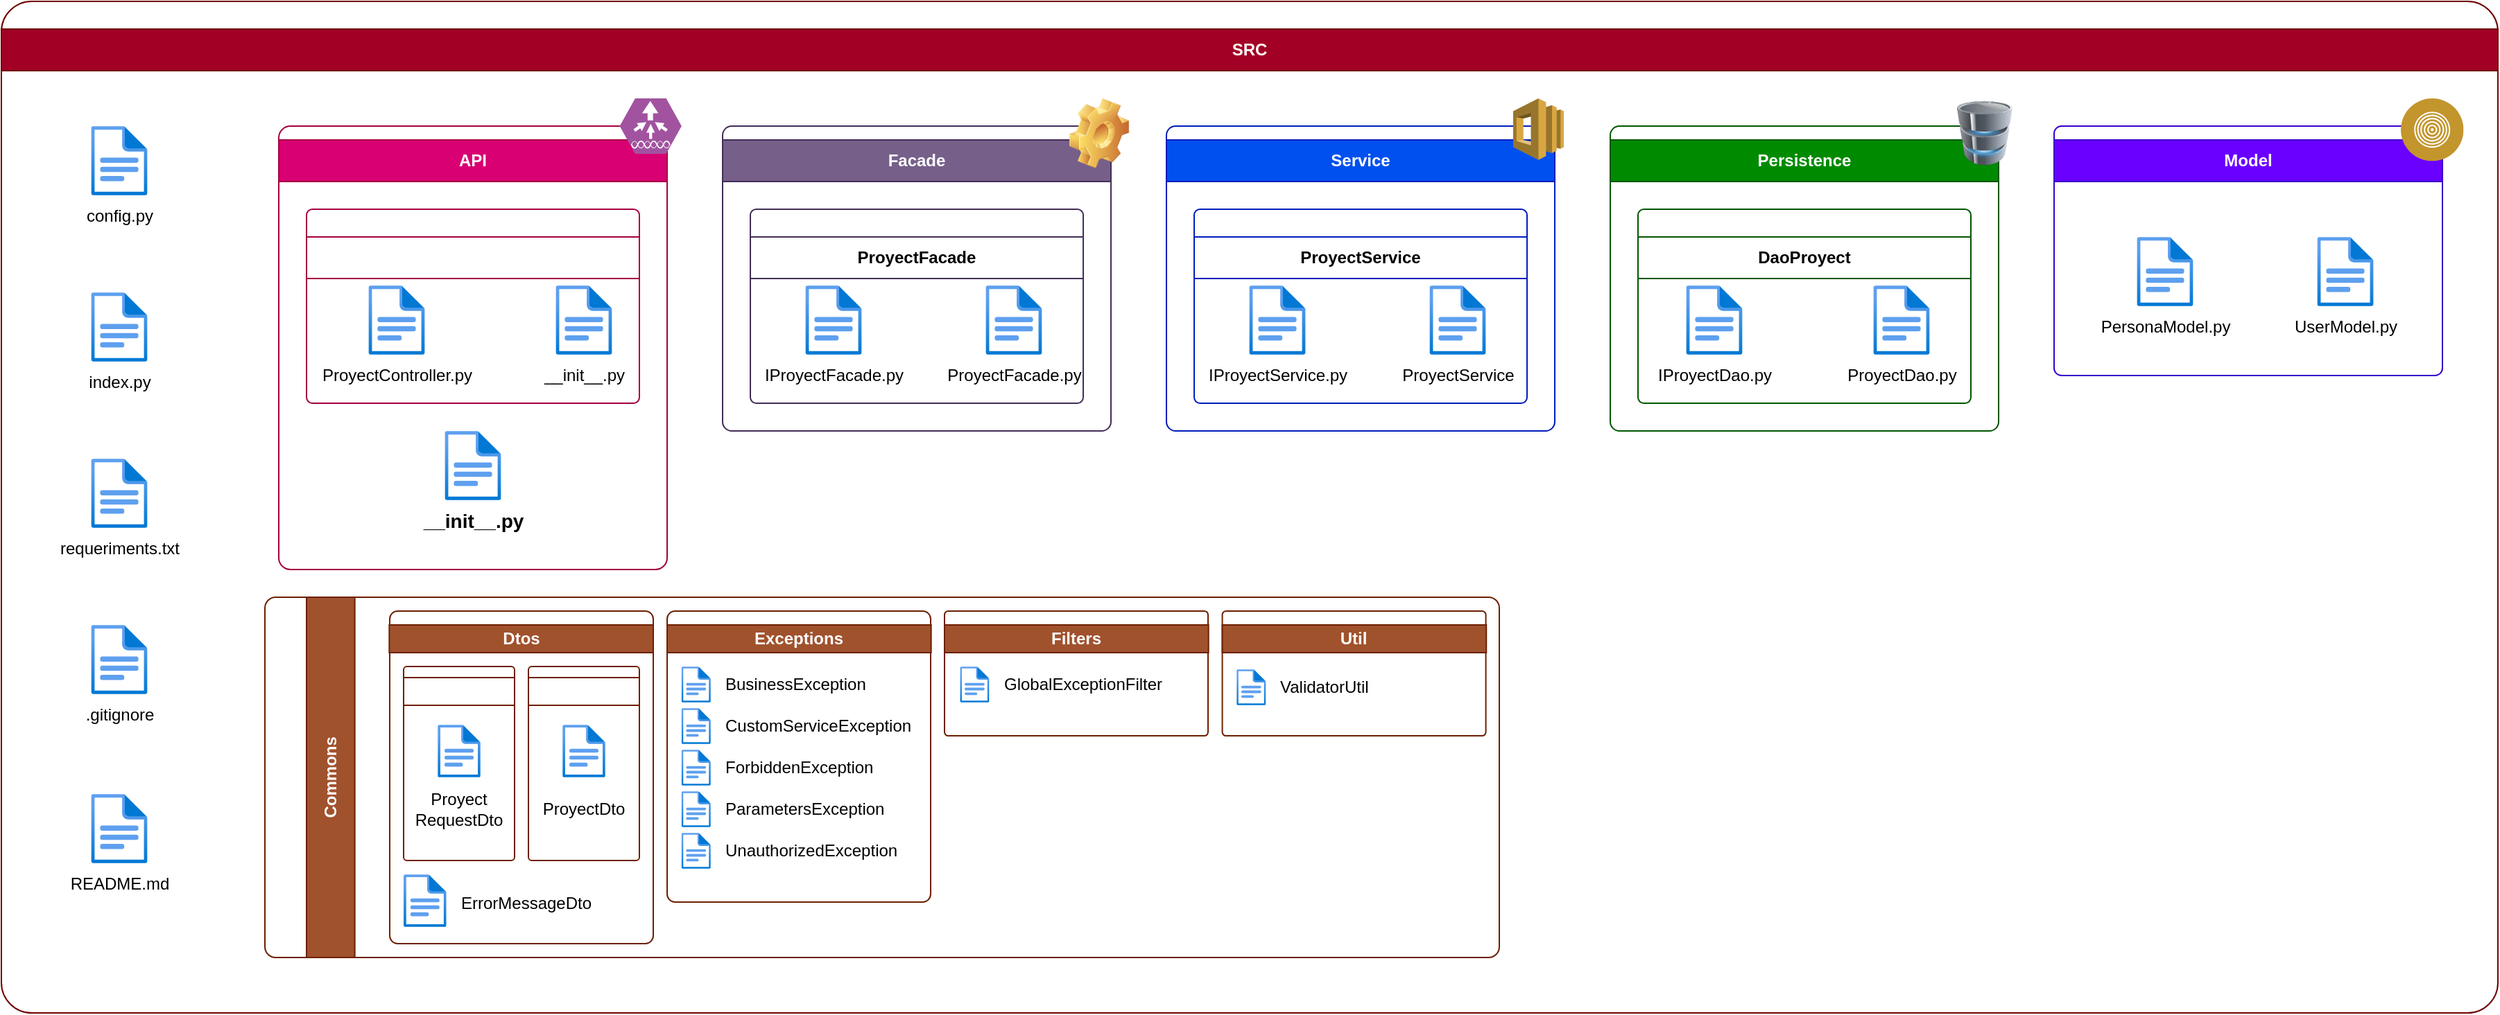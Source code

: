 <mxfile version="24.2.5" type="device" pages="4">
  <diagram name="Componentes" id="icwXjsspnVLTuMbVqtf5">
    <mxGraphModel dx="2400" dy="1217" grid="0" gridSize="10" guides="1" tooltips="1" connect="1" arrows="1" fold="1" page="0" pageScale="1" pageWidth="827" pageHeight="1169" math="0" shadow="0">
      <root>
        <mxCell id="0" />
        <mxCell id="1" parent="0" />
        <mxCell id="LyNAbusbMfqbWFR5_SD_-31" value="" style="rounded=1;whiteSpace=wrap;html=1;arcSize=3;fillColor=none;fontColor=#ffffff;strokeColor=#6F0000;" parent="1" vertex="1">
          <mxGeometry x="-640" y="-170" width="1800" height="730" as="geometry" />
        </mxCell>
        <mxCell id="LyNAbusbMfqbWFR5_SD_-9" value="" style="image;aspect=fixed;html=1;points=[];align=center;fontSize=12;image=img/lib/azure2/general/File.svg;" parent="1" vertex="1">
          <mxGeometry x="-575.29" y="280" width="40.58" height="50" as="geometry" />
        </mxCell>
        <mxCell id="LyNAbusbMfqbWFR5_SD_-10" value=".gitignore" style="text;html=1;align=center;verticalAlign=middle;resizable=0;points=[];autosize=1;strokeColor=none;fillColor=none;" parent="1" vertex="1">
          <mxGeometry x="-590" y="330" width="70" height="30" as="geometry" />
        </mxCell>
        <mxCell id="LyNAbusbMfqbWFR5_SD_-11" value="" style="image;aspect=fixed;html=1;points=[];align=center;fontSize=12;image=img/lib/azure2/general/File.svg;" parent="1" vertex="1">
          <mxGeometry x="-575.29" y="-80" width="40.58" height="50" as="geometry" />
        </mxCell>
        <mxCell id="LyNAbusbMfqbWFR5_SD_-12" value="config.py" style="text;html=1;align=center;verticalAlign=middle;resizable=0;points=[];autosize=1;strokeColor=none;fillColor=none;" parent="1" vertex="1">
          <mxGeometry x="-590" y="-30" width="70" height="30" as="geometry" />
        </mxCell>
        <mxCell id="LyNAbusbMfqbWFR5_SD_-14" value="" style="image;aspect=fixed;html=1;points=[];align=center;fontSize=12;image=img/lib/azure2/general/File.svg;" parent="1" vertex="1">
          <mxGeometry x="-575.29" y="40" width="40.58" height="50" as="geometry" />
        </mxCell>
        <mxCell id="LyNAbusbMfqbWFR5_SD_-15" value="index.py" style="text;html=1;align=center;verticalAlign=middle;resizable=0;points=[];autosize=1;strokeColor=none;fillColor=none;" parent="1" vertex="1">
          <mxGeometry x="-590" y="90" width="70" height="30" as="geometry" />
        </mxCell>
        <mxCell id="LyNAbusbMfqbWFR5_SD_-16" value="" style="image;aspect=fixed;html=1;points=[];align=center;fontSize=12;image=img/lib/azure2/general/File.svg;" parent="1" vertex="1">
          <mxGeometry x="-575.29" y="160" width="40.58" height="50" as="geometry" />
        </mxCell>
        <mxCell id="LyNAbusbMfqbWFR5_SD_-17" value="requeriments.txt" style="text;html=1;align=center;verticalAlign=middle;resizable=0;points=[];autosize=1;strokeColor=none;fillColor=none;" parent="1" vertex="1">
          <mxGeometry x="-610" y="210" width="110" height="30" as="geometry" />
        </mxCell>
        <mxCell id="LyNAbusbMfqbWFR5_SD_-18" value="" style="image;aspect=fixed;html=1;points=[];align=center;fontSize=12;image=img/lib/azure2/general/File.svg;" parent="1" vertex="1">
          <mxGeometry x="-575.29" y="402" width="40.58" height="50" as="geometry" />
        </mxCell>
        <mxCell id="LyNAbusbMfqbWFR5_SD_-19" value="README.md" style="text;html=1;align=center;verticalAlign=middle;resizable=0;points=[];autosize=1;strokeColor=none;fillColor=none;" parent="1" vertex="1">
          <mxGeometry x="-600" y="452" width="90" height="30" as="geometry" />
        </mxCell>
        <mxCell id="LyNAbusbMfqbWFR5_SD_-22" value="" style="rounded=1;whiteSpace=wrap;html=1;arcSize=3;fillColor=none;fontColor=#ffffff;strokeColor=#A50040;" parent="1" vertex="1">
          <mxGeometry x="-440" y="-80" width="280" height="320" as="geometry" />
        </mxCell>
        <mxCell id="LyNAbusbMfqbWFR5_SD_-23" value="&lt;b&gt;API&lt;/b&gt;" style="text;html=1;align=center;verticalAlign=middle;whiteSpace=wrap;rounded=0;fillColor=#d80073;fontColor=#ffffff;strokeColor=#A50040;" parent="1" vertex="1">
          <mxGeometry x="-440" y="-70" width="280" height="30" as="geometry" />
        </mxCell>
        <mxCell id="LyNAbusbMfqbWFR5_SD_-28" value="" style="rounded=1;whiteSpace=wrap;html=1;arcSize=3;fillColor=none;fontColor=#ffffff;strokeColor=#A50040;" parent="1" vertex="1">
          <mxGeometry x="-420" y="-20" width="240" height="140" as="geometry" />
        </mxCell>
        <mxCell id="LyNAbusbMfqbWFR5_SD_-29" value="&lt;b&gt;Controller&lt;/b&gt;" style="text;html=1;align=center;verticalAlign=middle;whiteSpace=wrap;rounded=0;fillColor=none;fontColor=#ffffff;strokeColor=#A50040;" parent="1" vertex="1">
          <mxGeometry x="-420" width="240" height="30" as="geometry" />
        </mxCell>
        <mxCell id="LyNAbusbMfqbWFR5_SD_-32" value="&lt;b&gt;SRC&lt;/b&gt;" style="text;html=1;align=center;verticalAlign=middle;whiteSpace=wrap;rounded=0;fillColor=#a20025;strokeColor=#6F0000;fontColor=#ffffff;" parent="1" vertex="1">
          <mxGeometry x="-640" y="-150" width="1800" height="30" as="geometry" />
        </mxCell>
        <mxCell id="LyNAbusbMfqbWFR5_SD_-34" value="" style="image;aspect=fixed;html=1;points=[];align=center;fontSize=12;image=img/lib/azure2/general/File.svg;" parent="1" vertex="1">
          <mxGeometry x="-320.29" y="140" width="40.58" height="50" as="geometry" />
        </mxCell>
        <mxCell id="LyNAbusbMfqbWFR5_SD_-35" value="&lt;b&gt;&lt;font style=&quot;font-size: 14px;&quot;&gt;__init__.py&lt;/font&gt;&lt;/b&gt;" style="text;html=1;align=center;verticalAlign=middle;resizable=0;points=[];autosize=1;strokeColor=none;fillColor=none;" parent="1" vertex="1">
          <mxGeometry x="-350" y="190" width="100" height="30" as="geometry" />
        </mxCell>
        <mxCell id="LyNAbusbMfqbWFR5_SD_-36" value="" style="image;aspect=fixed;html=1;points=[];align=center;fontSize=12;image=img/lib/azure2/general/File.svg;" parent="1" vertex="1">
          <mxGeometry x="-375.29" y="35" width="40.58" height="50" as="geometry" />
        </mxCell>
        <mxCell id="LyNAbusbMfqbWFR5_SD_-37" value="ProyectController.py" style="text;html=1;align=center;verticalAlign=middle;resizable=0;points=[];autosize=1;strokeColor=none;fillColor=none;" parent="1" vertex="1">
          <mxGeometry x="-420" y="85" width="130" height="30" as="geometry" />
        </mxCell>
        <mxCell id="LyNAbusbMfqbWFR5_SD_-38" value="" style="image;aspect=fixed;html=1;points=[];align=center;fontSize=12;image=img/lib/azure2/general/File.svg;" parent="1" vertex="1">
          <mxGeometry x="-240.29" y="35" width="40.58" height="50" as="geometry" />
        </mxCell>
        <mxCell id="LyNAbusbMfqbWFR5_SD_-39" value="__init__.py" style="text;html=1;align=center;verticalAlign=middle;resizable=0;points=[];autosize=1;strokeColor=none;fillColor=none;" parent="1" vertex="1">
          <mxGeometry x="-260" y="85" width="80" height="30" as="geometry" />
        </mxCell>
        <mxCell id="LyNAbusbMfqbWFR5_SD_-42" value="" style="rounded=1;whiteSpace=wrap;html=1;arcSize=3;fillColor=none;fontColor=#ffffff;strokeColor=#432D57;" parent="1" vertex="1">
          <mxGeometry x="-120" y="-80" width="280" height="220" as="geometry" />
        </mxCell>
        <mxCell id="LyNAbusbMfqbWFR5_SD_-43" value="&lt;b&gt;Facade&lt;/b&gt;" style="text;html=1;align=center;verticalAlign=middle;whiteSpace=wrap;rounded=0;fillColor=#76608a;fontColor=#ffffff;strokeColor=#432D57;" parent="1" vertex="1">
          <mxGeometry x="-120" y="-70" width="280" height="30" as="geometry" />
        </mxCell>
        <mxCell id="LyNAbusbMfqbWFR5_SD_-44" value="" style="rounded=1;whiteSpace=wrap;html=1;arcSize=3;fillColor=none;fontColor=#ffffff;strokeColor=#432D57;" parent="1" vertex="1">
          <mxGeometry x="-100" y="-20" width="240" height="140" as="geometry" />
        </mxCell>
        <mxCell id="LyNAbusbMfqbWFR5_SD_-45" value="&lt;b&gt;ProyectFacade&lt;/b&gt;" style="text;html=1;align=center;verticalAlign=middle;whiteSpace=wrap;rounded=0;strokeColor=#432D57;fillColor=none;fontColor=default;" parent="1" vertex="1">
          <mxGeometry x="-100" width="240" height="30" as="geometry" />
        </mxCell>
        <mxCell id="LyNAbusbMfqbWFR5_SD_-46" value="" style="image;aspect=fixed;html=1;points=[];align=center;fontSize=12;image=img/lib/azure2/general/File.svg;" parent="1" vertex="1">
          <mxGeometry x="-60.29" y="35" width="40.58" height="50" as="geometry" />
        </mxCell>
        <mxCell id="LyNAbusbMfqbWFR5_SD_-47" value="IProyectFacade.py" style="text;html=1;align=center;verticalAlign=middle;resizable=0;points=[];autosize=1;strokeColor=none;fillColor=none;" parent="1" vertex="1">
          <mxGeometry x="-100" y="85" width="120" height="30" as="geometry" />
        </mxCell>
        <mxCell id="LyNAbusbMfqbWFR5_SD_-48" value="" style="image;aspect=fixed;html=1;points=[];align=center;fontSize=12;image=img/lib/azure2/general/File.svg;" parent="1" vertex="1">
          <mxGeometry x="69.71" y="35" width="40.58" height="50" as="geometry" />
        </mxCell>
        <mxCell id="LyNAbusbMfqbWFR5_SD_-49" value="ProyectFacade.py" style="text;html=1;align=center;verticalAlign=middle;resizable=0;points=[];autosize=1;strokeColor=none;fillColor=none;" parent="1" vertex="1">
          <mxGeometry x="30" y="85" width="120" height="30" as="geometry" />
        </mxCell>
        <mxCell id="LyNAbusbMfqbWFR5_SD_-52" value="" style="verticalLabelPosition=bottom;sketch=0;html=1;fillColor=#A153A0;strokeColor=#ffffff;verticalAlign=top;align=center;points=[[0,0.5,0],[0.125,0.25,0],[0.25,0,0],[0.5,0,0],[0.75,0,0],[0.875,0.25,0],[1,0.5,0],[0.875,0.75,0],[0.75,1,0],[0.5,1,0],[0.125,0.75,0]];pointerEvents=1;shape=mxgraph.cisco_safe.compositeIcon;bgIcon=mxgraph.cisco_safe.design.blank_device;resIcon=mxgraph.cisco_safe.design.wlan_controller;" parent="1" vertex="1">
          <mxGeometry x="-194.11" y="-100" width="44.44" height="40" as="geometry" />
        </mxCell>
        <mxCell id="LyNAbusbMfqbWFR5_SD_-53" value="" style="shape=image;html=1;verticalLabelPosition=bottom;verticalAlign=top;imageAspect=1;aspect=fixed;image=img/clipart/Gear_128x128.png" parent="1" vertex="1">
          <mxGeometry x="130" y="-100" width="43.05" height="50.5" as="geometry" />
        </mxCell>
        <mxCell id="LyNAbusbMfqbWFR5_SD_-57" value="" style="rounded=1;whiteSpace=wrap;html=1;arcSize=3;fillColor=none;fontColor=#ffffff;strokeColor=#001DBC;" parent="1" vertex="1">
          <mxGeometry x="200" y="-80" width="280" height="220" as="geometry" />
        </mxCell>
        <mxCell id="LyNAbusbMfqbWFR5_SD_-58" value="&lt;b&gt;Service&lt;/b&gt;" style="text;html=1;align=center;verticalAlign=middle;whiteSpace=wrap;rounded=0;fillColor=#0050ef;fontColor=#ffffff;strokeColor=#001DBC;" parent="1" vertex="1">
          <mxGeometry x="200" y="-70" width="280" height="30" as="geometry" />
        </mxCell>
        <mxCell id="LyNAbusbMfqbWFR5_SD_-59" value="" style="rounded=1;whiteSpace=wrap;html=1;arcSize=3;fillColor=none;fontColor=#ffffff;strokeColor=#001DBC;" parent="1" vertex="1">
          <mxGeometry x="220" y="-20" width="240" height="140" as="geometry" />
        </mxCell>
        <mxCell id="LyNAbusbMfqbWFR5_SD_-60" value="&lt;b&gt;ProyectService&lt;/b&gt;" style="text;html=1;align=center;verticalAlign=middle;whiteSpace=wrap;rounded=0;strokeColor=#001DBC;fillColor=none;fontColor=default;" parent="1" vertex="1">
          <mxGeometry x="220" width="240" height="30" as="geometry" />
        </mxCell>
        <mxCell id="LyNAbusbMfqbWFR5_SD_-61" value="" style="image;aspect=fixed;html=1;points=[];align=center;fontSize=12;image=img/lib/azure2/general/File.svg;" parent="1" vertex="1">
          <mxGeometry x="259.71" y="35" width="40.58" height="50" as="geometry" />
        </mxCell>
        <mxCell id="LyNAbusbMfqbWFR5_SD_-62" value="IProyectService.py" style="text;html=1;align=center;verticalAlign=middle;resizable=0;points=[];autosize=1;strokeColor=none;fillColor=none;" parent="1" vertex="1">
          <mxGeometry x="220" y="85" width="120" height="30" as="geometry" />
        </mxCell>
        <mxCell id="LyNAbusbMfqbWFR5_SD_-63" value="" style="image;aspect=fixed;html=1;points=[];align=center;fontSize=12;image=img/lib/azure2/general/File.svg;" parent="1" vertex="1">
          <mxGeometry x="389.71" y="35" width="40.58" height="50" as="geometry" />
        </mxCell>
        <mxCell id="LyNAbusbMfqbWFR5_SD_-64" value="ProyectService" style="text;html=1;align=center;verticalAlign=middle;resizable=0;points=[];autosize=1;strokeColor=none;fillColor=none;" parent="1" vertex="1">
          <mxGeometry x="360" y="85" width="100" height="30" as="geometry" />
        </mxCell>
        <mxCell id="LyNAbusbMfqbWFR5_SD_-65" value="" style="outlineConnect=0;dashed=0;verticalLabelPosition=bottom;verticalAlign=top;align=center;html=1;shape=mxgraph.aws3.swf;fillColor=#D9A741;gradientColor=none;" parent="1" vertex="1">
          <mxGeometry x="450" y="-100.0" width="36.5" height="44.37" as="geometry" />
        </mxCell>
        <mxCell id="LyNAbusbMfqbWFR5_SD_-66" value="" style="rounded=1;whiteSpace=wrap;html=1;arcSize=3;fillColor=none;fontColor=#ffffff;strokeColor=#005700;" parent="1" vertex="1">
          <mxGeometry x="520" y="-80" width="280" height="220" as="geometry" />
        </mxCell>
        <mxCell id="LyNAbusbMfqbWFR5_SD_-67" value="&lt;b&gt;Persistence&lt;/b&gt;" style="text;html=1;align=center;verticalAlign=middle;whiteSpace=wrap;rounded=0;fillColor=#008a00;fontColor=#ffffff;strokeColor=#005700;" parent="1" vertex="1">
          <mxGeometry x="520" y="-70" width="280" height="30" as="geometry" />
        </mxCell>
        <mxCell id="LyNAbusbMfqbWFR5_SD_-68" value="" style="rounded=1;whiteSpace=wrap;html=1;arcSize=3;fillColor=none;fontColor=#ffffff;strokeColor=#005700;" parent="1" vertex="1">
          <mxGeometry x="540" y="-20" width="240" height="140" as="geometry" />
        </mxCell>
        <mxCell id="LyNAbusbMfqbWFR5_SD_-69" value="&lt;b&gt;DaoProyect&lt;/b&gt;" style="text;html=1;align=center;verticalAlign=middle;whiteSpace=wrap;rounded=0;strokeColor=#005700;fillColor=none;fontColor=default;" parent="1" vertex="1">
          <mxGeometry x="540" width="240" height="30" as="geometry" />
        </mxCell>
        <mxCell id="LyNAbusbMfqbWFR5_SD_-70" value="" style="image;aspect=fixed;html=1;points=[];align=center;fontSize=12;image=img/lib/azure2/general/File.svg;" parent="1" vertex="1">
          <mxGeometry x="574.71" y="35" width="40.58" height="50" as="geometry" />
        </mxCell>
        <mxCell id="LyNAbusbMfqbWFR5_SD_-71" value="" style="image;aspect=fixed;html=1;points=[];align=center;fontSize=12;image=img/lib/azure2/general/File.svg;" parent="1" vertex="1">
          <mxGeometry x="709.71" y="35" width="40.58" height="50" as="geometry" />
        </mxCell>
        <mxCell id="LyNAbusbMfqbWFR5_SD_-72" value="ProyectDao.py" style="text;html=1;align=center;verticalAlign=middle;resizable=0;points=[];autosize=1;strokeColor=none;fillColor=none;" parent="1" vertex="1">
          <mxGeometry x="680" y="85" width="100" height="30" as="geometry" />
        </mxCell>
        <mxCell id="LyNAbusbMfqbWFR5_SD_-73" value="IProyectDao.py" style="text;html=1;align=center;verticalAlign=middle;resizable=0;points=[];autosize=1;strokeColor=none;fillColor=none;" parent="1" vertex="1">
          <mxGeometry x="540" y="85" width="110" height="30" as="geometry" />
        </mxCell>
        <mxCell id="LyNAbusbMfqbWFR5_SD_-74" value="" style="rounded=1;whiteSpace=wrap;html=1;arcSize=3;fillColor=none;fontColor=#ffffff;strokeColor=#3700CC;" parent="1" vertex="1">
          <mxGeometry x="840" y="-80" width="280" height="180" as="geometry" />
        </mxCell>
        <mxCell id="LyNAbusbMfqbWFR5_SD_-75" value="&lt;b&gt;Model&lt;/b&gt;" style="text;html=1;align=center;verticalAlign=middle;whiteSpace=wrap;rounded=0;fillColor=#6a00ff;fontColor=#ffffff;strokeColor=#3700CC;" parent="1" vertex="1">
          <mxGeometry x="840" y="-70" width="280" height="30" as="geometry" />
        </mxCell>
        <mxCell id="LyNAbusbMfqbWFR5_SD_-78" value="" style="image;aspect=fixed;html=1;points=[];align=center;fontSize=12;image=img/lib/azure2/general/File.svg;" parent="1" vertex="1">
          <mxGeometry x="899.71" width="40.58" height="50" as="geometry" />
        </mxCell>
        <mxCell id="LyNAbusbMfqbWFR5_SD_-79" value="" style="image;aspect=fixed;html=1;points=[];align=center;fontSize=12;image=img/lib/azure2/general/File.svg;" parent="1" vertex="1">
          <mxGeometry x="1029.71" width="40.58" height="50" as="geometry" />
        </mxCell>
        <mxCell id="LyNAbusbMfqbWFR5_SD_-80" value="PersonaModel.py" style="text;html=1;align=center;verticalAlign=middle;resizable=0;points=[];autosize=1;strokeColor=none;fillColor=none;" parent="1" vertex="1">
          <mxGeometry x="860" y="50" width="120" height="30" as="geometry" />
        </mxCell>
        <mxCell id="LyNAbusbMfqbWFR5_SD_-81" value="UserModel.py" style="text;html=1;align=center;verticalAlign=middle;resizable=0;points=[];autosize=1;strokeColor=none;fillColor=none;" parent="1" vertex="1">
          <mxGeometry x="1000" y="50" width="100" height="30" as="geometry" />
        </mxCell>
        <mxCell id="LyNAbusbMfqbWFR5_SD_-82" value="" style="rounded=1;whiteSpace=wrap;html=1;arcSize=3;fillColor=none;fontColor=#ffffff;strokeColor=#6D1F00;" parent="1" vertex="1">
          <mxGeometry x="-450" y="260" width="890" height="260" as="geometry" />
        </mxCell>
        <mxCell id="LyNAbusbMfqbWFR5_SD_-84" value="" style="text;html=1;align=center;verticalAlign=middle;whiteSpace=wrap;rounded=0;fillColor=#a0522d;fontColor=#ffffff;strokeColor=#6D1F00;rotation=0;" parent="1" vertex="1">
          <mxGeometry x="-420" y="260" width="34.82" height="260" as="geometry" />
        </mxCell>
        <mxCell id="LyNAbusbMfqbWFR5_SD_-83" value="&lt;b&gt;Commons&lt;/b&gt;" style="text;html=1;align=center;verticalAlign=middle;whiteSpace=wrap;rounded=0;fillColor=none;fontColor=#ffffff;strokeColor=none;rotation=-90;" parent="1" vertex="1">
          <mxGeometry x="-444.86" y="380" width="84.53" height="20" as="geometry" />
        </mxCell>
        <mxCell id="LyNAbusbMfqbWFR5_SD_-97" value="" style="rounded=1;whiteSpace=wrap;html=1;arcSize=3;fillColor=none;fontColor=#ffffff;strokeColor=#6D1F00;" parent="1" vertex="1">
          <mxGeometry x="-360" y="270" width="190" height="240" as="geometry" />
        </mxCell>
        <mxCell id="LyNAbusbMfqbWFR5_SD_-98" value="&lt;b&gt;Dtos&lt;/b&gt;" style="text;html=1;align=center;verticalAlign=middle;whiteSpace=wrap;rounded=0;fillColor=#a0522d;fontColor=#ffffff;strokeColor=#6D1F00;" parent="1" vertex="1">
          <mxGeometry x="-360.33" y="280" width="190.33" height="20" as="geometry" />
        </mxCell>
        <mxCell id="LyNAbusbMfqbWFR5_SD_-99" value="" style="rounded=1;whiteSpace=wrap;html=1;arcSize=3;fillColor=none;fontColor=#ffffff;strokeColor=#6D1F00;" parent="1" vertex="1">
          <mxGeometry x="-350" y="310" width="80" height="140" as="geometry" />
        </mxCell>
        <mxCell id="LyNAbusbMfqbWFR5_SD_-100" value="" style="rounded=1;whiteSpace=wrap;html=1;arcSize=3;fillColor=none;fontColor=#ffffff;strokeColor=#6D1F00;" parent="1" vertex="1">
          <mxGeometry x="-260" y="310" width="80" height="140" as="geometry" />
        </mxCell>
        <mxCell id="LyNAbusbMfqbWFR5_SD_-103" value="Request" style="text;html=1;align=center;verticalAlign=middle;whiteSpace=wrap;rounded=0;fillColor=none;fontColor=#ffffff;strokeColor=#6D1F00;" parent="1" vertex="1">
          <mxGeometry x="-350" y="318" width="80" height="20" as="geometry" />
        </mxCell>
        <mxCell id="LyNAbusbMfqbWFR5_SD_-104" value="Response" style="text;html=1;align=center;verticalAlign=middle;whiteSpace=wrap;rounded=0;fillColor=none;fontColor=#ffffff;strokeColor=#6D1F00;" parent="1" vertex="1">
          <mxGeometry x="-260" y="318" width="80" height="20" as="geometry" />
        </mxCell>
        <mxCell id="LyNAbusbMfqbWFR5_SD_-105" value="" style="image;aspect=fixed;html=1;points=[];align=center;fontSize=12;image=img/lib/azure2/general/File.svg;" parent="1" vertex="1">
          <mxGeometry x="-325.42" y="352" width="30.84" height="38" as="geometry" />
        </mxCell>
        <mxCell id="LyNAbusbMfqbWFR5_SD_-107" value="Proyect&lt;div&gt;RequestDto&lt;/div&gt;" style="text;html=1;align=center;verticalAlign=middle;whiteSpace=wrap;rounded=0;fillColor=none;fontColor=default;strokeColor=none;" parent="1" vertex="1">
          <mxGeometry x="-350" y="396" width="80" height="34" as="geometry" />
        </mxCell>
        <mxCell id="LyNAbusbMfqbWFR5_SD_-108" value="" style="image;aspect=fixed;html=1;points=[];align=center;fontSize=12;image=img/lib/azure2/general/File.svg;" parent="1" vertex="1">
          <mxGeometry x="-235.42" y="352" width="30.84" height="38" as="geometry" />
        </mxCell>
        <mxCell id="LyNAbusbMfqbWFR5_SD_-109" value="ProyectDto" style="text;html=1;align=center;verticalAlign=middle;whiteSpace=wrap;rounded=0;fillColor=none;fontColor=default;strokeColor=none;" parent="1" vertex="1">
          <mxGeometry x="-260" y="396" width="80" height="34" as="geometry" />
        </mxCell>
        <mxCell id="LyNAbusbMfqbWFR5_SD_-111" value="" style="image;aspect=fixed;html=1;points=[];align=center;fontSize=12;image=img/lib/azure2/general/File.svg;" parent="1" vertex="1">
          <mxGeometry x="-350.0" y="460" width="30.84" height="38" as="geometry" />
        </mxCell>
        <mxCell id="LyNAbusbMfqbWFR5_SD_-112" value="ErrorMessageDto" style="text;html=1;align=center;verticalAlign=middle;whiteSpace=wrap;rounded=0;fillColor=none;fontColor=default;strokeColor=none;" parent="1" vertex="1">
          <mxGeometry x="-319.16" y="464" width="115" height="34" as="geometry" />
        </mxCell>
        <mxCell id="LyNAbusbMfqbWFR5_SD_-113" value="" style="rounded=1;whiteSpace=wrap;html=1;arcSize=3;fillColor=none;fontColor=#ffffff;strokeColor=#6D1F00;" parent="1" vertex="1">
          <mxGeometry x="-160" y="270" width="190" height="210" as="geometry" />
        </mxCell>
        <mxCell id="LyNAbusbMfqbWFR5_SD_-114" value="&lt;b&gt;Exceptions&lt;/b&gt;" style="text;html=1;align=center;verticalAlign=middle;whiteSpace=wrap;rounded=0;fillColor=#a0522d;fontColor=#ffffff;strokeColor=#6D1F00;" parent="1" vertex="1">
          <mxGeometry x="-160.0" y="280" width="190.33" height="20" as="geometry" />
        </mxCell>
        <mxCell id="LyNAbusbMfqbWFR5_SD_-115" value="BusinessException" style="text;html=1;align=left;verticalAlign=middle;whiteSpace=wrap;rounded=0;fillColor=none;fontColor=default;strokeColor=none;" parent="1" vertex="1">
          <mxGeometry x="-120" y="314" width="149.16" height="18" as="geometry" />
        </mxCell>
        <mxCell id="LyNAbusbMfqbWFR5_SD_-119" value="CustomServiceException" style="text;html=1;align=left;verticalAlign=middle;whiteSpace=wrap;rounded=0;fillColor=none;fontColor=default;strokeColor=none;" parent="1" vertex="1">
          <mxGeometry x="-120" y="343" width="150.33" height="20" as="geometry" />
        </mxCell>
        <mxCell id="LyNAbusbMfqbWFR5_SD_-121" value="ForbiddenException" style="text;html=1;align=left;verticalAlign=middle;whiteSpace=wrap;rounded=0;fillColor=none;fontColor=default;strokeColor=none;" parent="1" vertex="1">
          <mxGeometry x="-120" y="372" width="150.33" height="22" as="geometry" />
        </mxCell>
        <mxCell id="LyNAbusbMfqbWFR5_SD_-122" value="" style="image;aspect=fixed;html=1;points=[];align=center;fontSize=12;image=img/lib/azure2/general/File.svg;" parent="1" vertex="1">
          <mxGeometry x="-149.67" y="370" width="21.1" height="26" as="geometry" />
        </mxCell>
        <mxCell id="LyNAbusbMfqbWFR5_SD_-125" value="" style="image;aspect=fixed;html=1;points=[];align=center;fontSize=12;image=img/lib/azure2/general/File.svg;" parent="1" vertex="1">
          <mxGeometry x="-149.67" y="310" width="21.1" height="26" as="geometry" />
        </mxCell>
        <mxCell id="LyNAbusbMfqbWFR5_SD_-126" value="" style="image;aspect=fixed;html=1;points=[];align=center;fontSize=12;image=img/lib/azure2/general/File.svg;" parent="1" vertex="1">
          <mxGeometry x="-149.67" y="340" width="21.1" height="26" as="geometry" />
        </mxCell>
        <mxCell id="LyNAbusbMfqbWFR5_SD_-128" value="ParametersException" style="text;html=1;align=left;verticalAlign=middle;whiteSpace=wrap;rounded=0;fillColor=none;fontColor=default;strokeColor=none;" parent="1" vertex="1">
          <mxGeometry x="-120" y="402" width="150.33" height="22" as="geometry" />
        </mxCell>
        <mxCell id="LyNAbusbMfqbWFR5_SD_-129" value="" style="image;aspect=fixed;html=1;points=[];align=center;fontSize=12;image=img/lib/azure2/general/File.svg;" parent="1" vertex="1">
          <mxGeometry x="-149.67" y="400" width="21.1" height="26" as="geometry" />
        </mxCell>
        <mxCell id="LyNAbusbMfqbWFR5_SD_-130" value="UnauthorizedException" style="text;html=1;align=left;verticalAlign=middle;whiteSpace=wrap;rounded=0;fillColor=none;fontColor=default;strokeColor=none;" parent="1" vertex="1">
          <mxGeometry x="-120" y="432" width="150.33" height="22" as="geometry" />
        </mxCell>
        <mxCell id="LyNAbusbMfqbWFR5_SD_-131" value="" style="image;aspect=fixed;html=1;points=[];align=center;fontSize=12;image=img/lib/azure2/general/File.svg;" parent="1" vertex="1">
          <mxGeometry x="-149.67" y="430" width="21.1" height="26" as="geometry" />
        </mxCell>
        <mxCell id="LyNAbusbMfqbWFR5_SD_-132" value="" style="rounded=1;whiteSpace=wrap;html=1;arcSize=3;fillColor=none;fontColor=#ffffff;strokeColor=#6D1F00;" parent="1" vertex="1">
          <mxGeometry x="40" y="270" width="190" height="90" as="geometry" />
        </mxCell>
        <mxCell id="LyNAbusbMfqbWFR5_SD_-133" value="&lt;b&gt;Filters&lt;/b&gt;" style="text;html=1;align=center;verticalAlign=middle;whiteSpace=wrap;rounded=0;fillColor=#a0522d;fontColor=#ffffff;strokeColor=#6D1F00;" parent="1" vertex="1">
          <mxGeometry x="40.0" y="280" width="190.33" height="20" as="geometry" />
        </mxCell>
        <mxCell id="LyNAbusbMfqbWFR5_SD_-134" value="GlobalExceptionFilter" style="text;html=1;align=left;verticalAlign=middle;whiteSpace=wrap;rounded=0;fillColor=none;fontColor=default;strokeColor=none;" parent="1" vertex="1">
          <mxGeometry x="80.84" y="314" width="149.16" height="18" as="geometry" />
        </mxCell>
        <mxCell id="LyNAbusbMfqbWFR5_SD_-135" value="" style="image;aspect=fixed;html=1;points=[];align=center;fontSize=12;image=img/lib/azure2/general/File.svg;" parent="1" vertex="1">
          <mxGeometry x="51.17" y="310" width="21.1" height="26" as="geometry" />
        </mxCell>
        <mxCell id="LyNAbusbMfqbWFR5_SD_-136" value="" style="rounded=1;whiteSpace=wrap;html=1;arcSize=3;fillColor=none;fontColor=#ffffff;strokeColor=#6D1F00;" parent="1" vertex="1">
          <mxGeometry x="240.29" y="270" width="190" height="90" as="geometry" />
        </mxCell>
        <mxCell id="LyNAbusbMfqbWFR5_SD_-137" value="&lt;b&gt;Util&lt;/b&gt;" style="text;html=1;align=center;verticalAlign=middle;whiteSpace=wrap;rounded=0;fillColor=#a0522d;fontColor=#ffffff;strokeColor=#6D1F00;" parent="1" vertex="1">
          <mxGeometry x="240.29" y="280" width="190.33" height="20" as="geometry" />
        </mxCell>
        <mxCell id="LyNAbusbMfqbWFR5_SD_-138" value="ValidatorUtil" style="text;html=1;align=left;verticalAlign=middle;whiteSpace=wrap;rounded=0;fillColor=none;fontColor=default;strokeColor=none;" parent="1" vertex="1">
          <mxGeometry x="280.26" y="316" width="149.16" height="18" as="geometry" />
        </mxCell>
        <mxCell id="LyNAbusbMfqbWFR5_SD_-139" value="" style="image;aspect=fixed;html=1;points=[];align=center;fontSize=12;image=img/lib/azure2/general/File.svg;" parent="1" vertex="1">
          <mxGeometry x="250.59" y="312" width="21.1" height="26" as="geometry" />
        </mxCell>
        <mxCell id="LyNAbusbMfqbWFR5_SD_-140" value="" style="image;html=1;image=img/lib/clip_art/computers/Database_128x128.png" parent="1" vertex="1">
          <mxGeometry x="770" y="-100" width="40" height="50" as="geometry" />
        </mxCell>
        <mxCell id="LyNAbusbMfqbWFR5_SD_-143" value="" style="image;aspect=fixed;perimeter=ellipsePerimeter;html=1;align=center;shadow=0;dashed=0;fontColor=#4277BB;labelBackgroundColor=default;fontSize=12;spacingTop=3;image=img/lib/ibm/users/physical_entity.svg;" parent="1" vertex="1">
          <mxGeometry x="1090" y="-100" width="45.25" height="45.25" as="geometry" />
        </mxCell>
      </root>
    </mxGraphModel>
  </diagram>
  <diagram id="i0KOfbEdj_3j-eD7_0Mc" name="Clases">
    <mxGraphModel dx="3680" dy="2132" grid="0" gridSize="10" guides="1" tooltips="1" connect="1" arrows="1" fold="1" page="0" pageScale="1" pageWidth="827" pageHeight="1169" math="0" shadow="0">
      <root>
        <mxCell id="0" />
        <mxCell id="1" parent="0" />
        <mxCell id="JONg1c2b_wVX0Y1zDqrE-93" value="Index.py" style="swimlane;fontStyle=1;align=center;verticalAlign=top;childLayout=stackLayout;horizontal=1;startSize=26;horizontalStack=0;resizeParent=1;resizeParentMax=0;resizeLast=0;collapsible=1;marginBottom=0;whiteSpace=wrap;html=1;fillColor=#008a00;fontColor=#ffffff;strokeColor=#005700;" vertex="1" parent="1">
          <mxGeometry x="-920" y="60" width="240" height="130" as="geometry" />
        </mxCell>
        <mxCell id="JONg1c2b_wVX0Y1zDqrE-98" value="app: Flask" style="text;strokeColor=none;fillColor=none;align=left;verticalAlign=top;spacingLeft=4;spacingRight=4;overflow=hidden;rotatable=0;points=[[0,0.5],[1,0.5]];portConstraint=eastwest;whiteSpace=wrap;html=1;" vertex="1" parent="JONg1c2b_wVX0Y1zDqrE-93">
          <mxGeometry y="26" width="240" height="26" as="geometry" />
        </mxCell>
        <mxCell id="JONg1c2b_wVX0Y1zDqrE-111" value="configuration(ambiente: string): Config" style="text;strokeColor=none;fillColor=none;align=left;verticalAlign=top;spacingLeft=4;spacingRight=4;overflow=hidden;rotatable=0;points=[[0,0.5],[1,0.5]];portConstraint=eastwest;whiteSpace=wrap;html=1;" vertex="1" parent="JONg1c2b_wVX0Y1zDqrE-93">
          <mxGeometry y="52" width="240" height="26" as="geometry" />
        </mxCell>
        <mxCell id="JONg1c2b_wVX0Y1zDqrE-94" value="+ config: Config" style="text;strokeColor=none;fillColor=none;align=left;verticalAlign=top;spacingLeft=4;spacingRight=4;overflow=hidden;rotatable=0;points=[[0,0.5],[1,0.5]];portConstraint=eastwest;whiteSpace=wrap;html=1;" vertex="1" parent="JONg1c2b_wVX0Y1zDqrE-93">
          <mxGeometry y="78" width="240" height="26" as="geometry" />
        </mxCell>
        <mxCell id="JONg1c2b_wVX0Y1zDqrE-97" value="+ init_app(config: Config): Flask" style="text;strokeColor=none;fillColor=none;align=left;verticalAlign=top;spacingLeft=4;spacingRight=4;overflow=hidden;rotatable=0;points=[[0,0.5],[1,0.5]];portConstraint=eastwest;whiteSpace=wrap;html=1;" vertex="1" parent="JONg1c2b_wVX0Y1zDqrE-93">
          <mxGeometry y="104" width="240" height="26" as="geometry" />
        </mxCell>
        <mxCell id="JONg1c2b_wVX0Y1zDqrE-99" value="Config.py" style="swimlane;fontStyle=1;align=center;verticalAlign=top;childLayout=stackLayout;horizontal=1;startSize=26;horizontalStack=0;resizeParent=1;resizeParentMax=0;resizeLast=0;collapsible=1;marginBottom=0;whiteSpace=wrap;html=1;fillColor=#008a00;fontColor=#ffffff;strokeColor=#005700;" vertex="1" parent="1">
          <mxGeometry x="-1280" width="280" height="104" as="geometry" />
        </mxCell>
        <mxCell id="JONg1c2b_wVX0Y1zDqrE-100" value="Config: Config" style="text;strokeColor=none;fillColor=none;align=left;verticalAlign=top;spacingLeft=4;spacingRight=4;overflow=hidden;rotatable=0;points=[[0,0.5],[1,0.5]];portConstraint=eastwest;whiteSpace=wrap;html=1;" vertex="1" parent="JONg1c2b_wVX0Y1zDqrE-99">
          <mxGeometry y="26" width="280" height="26" as="geometry" />
        </mxCell>
        <mxCell id="JONg1c2b_wVX0Y1zDqrE-101" value="DevelopomentConfig(config: Config): Config" style="text;strokeColor=none;fillColor=none;align=left;verticalAlign=top;spacingLeft=4;spacingRight=4;overflow=hidden;rotatable=0;points=[[0,0.5],[1,0.5]];portConstraint=eastwest;whiteSpace=wrap;html=1;" vertex="1" parent="JONg1c2b_wVX0Y1zDqrE-99">
          <mxGeometry y="52" width="280" height="26" as="geometry" />
        </mxCell>
        <mxCell id="JONg1c2b_wVX0Y1zDqrE-102" value="+ config(ambiente: stirng): Config" style="text;strokeColor=none;fillColor=none;align=left;verticalAlign=top;spacingLeft=4;spacingRight=4;overflow=hidden;rotatable=0;points=[[0,0.5],[1,0.5]];portConstraint=eastwest;whiteSpace=wrap;html=1;" vertex="1" parent="JONg1c2b_wVX0Y1zDqrE-99">
          <mxGeometry y="78" width="280" height="26" as="geometry" />
        </mxCell>
        <UserObject label="&lt;div style=&quot;color: rgb(167, 219, 247); font-family: Consolas, &amp;quot;Courier New&amp;quot;, monospace; font-weight: normal; font-size: 14px; line-height: 19px; white-space: pre;&quot;&gt;&lt;div style=&quot;&quot;&gt;&lt;span style=&quot;color: rgb(0, 191, 249); font-style: italic;&quot;&gt;class&lt;/span&gt;&lt;span style=&quot;color: rgb(167, 219, 247);&quot;&gt; &lt;/span&gt;&lt;span style=&quot;color: rgb(210, 159, 252);&quot;&gt;Config&lt;/span&gt;&lt;span style=&quot;color: rgb(167, 219, 247);&quot;&gt;:&lt;/span&gt;&lt;/div&gt;&lt;div style=&quot;&quot;&gt;&lt;span style=&quot;color: #a7dbf7;&quot;&gt;&amp;nbsp; &amp;nbsp; &lt;/span&gt;&lt;span style=&quot;color: #82aaff;&quot;&gt;DEBUG&lt;/span&gt;&lt;span style=&quot;color: #a7dbf7;&quot;&gt; &lt;/span&gt;&lt;span style=&quot;color: #00bff9;font-style: italic;&quot;&gt;=&lt;/span&gt;&lt;span style=&quot;color: #a7dbf7;&quot;&gt; &lt;/span&gt;&lt;span style=&quot;color: #92b6f4;&quot;&gt;False&lt;/span&gt;&lt;/div&gt;&lt;div style=&quot;&quot;&gt;&lt;span style=&quot;color: #a7dbf7;&quot;&gt;&amp;nbsp; &amp;nbsp; &lt;/span&gt;&lt;span style=&quot;color: #82aaff;&quot;&gt;SECRET_KEY&lt;/span&gt;&lt;span style=&quot;color: #a7dbf7;&quot;&gt; &lt;/span&gt;&lt;span style=&quot;color: #00bff9;font-style: italic;&quot;&gt;=&lt;/span&gt;&lt;span style=&quot;color: #a7dbf7;&quot;&gt; &lt;/span&gt;&lt;span style=&quot;color: #6bff81;&quot;&gt;&quot;&lt;/span&gt;&lt;span style=&quot;color: #bcf0c0;&quot;&gt;secret&lt;/span&gt;&lt;span style=&quot;color: #6bff81;&quot;&gt;&quot;&lt;/span&gt;&lt;/div&gt;&lt;div style=&quot;&quot;&gt;&lt;span style=&quot;color: #a7dbf7;&quot;&gt;&amp;nbsp; &amp;nbsp; &lt;/span&gt;&lt;span style=&quot;color: #999999;font-style: italic;&quot;&gt;# DB Credentials&lt;/span&gt;&lt;/div&gt;&lt;div style=&quot;&quot;&gt;&lt;span style=&quot;color: #a7dbf7;&quot;&gt;&amp;nbsp; &amp;nbsp; &lt;/span&gt;&lt;span style=&quot;color: #82aaff;&quot;&gt;MYSQL_HOST&lt;/span&gt;&lt;span style=&quot;color: #a7dbf7;&quot;&gt; &lt;/span&gt;&lt;span style=&quot;color: #00bff9;font-style: italic;&quot;&gt;=&lt;/span&gt;&lt;span style=&quot;color: #a7dbf7;&quot;&gt; &lt;/span&gt;&lt;span style=&quot;color: #6bff81;&quot;&gt;&quot;&lt;/span&gt;&lt;span style=&quot;color: #bcf0c0;&quot;&gt;localhost&lt;/span&gt;&lt;span style=&quot;color: #6bff81;&quot;&gt;&quot;&lt;/span&gt;&lt;/div&gt;&lt;div style=&quot;&quot;&gt;&lt;span style=&quot;color: #a7dbf7;&quot;&gt;&amp;nbsp; &amp;nbsp; &lt;/span&gt;&lt;span style=&quot;color: #82aaff;&quot;&gt;MYSQL_USER&lt;/span&gt;&lt;span style=&quot;color: #a7dbf7;&quot;&gt; &lt;/span&gt;&lt;span style=&quot;color: #00bff9;font-style: italic;&quot;&gt;=&lt;/span&gt;&lt;span style=&quot;color: #a7dbf7;&quot;&gt; &lt;/span&gt;&lt;span style=&quot;color: #6bff81;&quot;&gt;&quot;&lt;/span&gt;&lt;span style=&quot;color: #bcf0c0;&quot;&gt;root&lt;/span&gt;&lt;span style=&quot;color: #6bff81;&quot;&gt;&quot;&lt;/span&gt;&lt;/div&gt;&lt;div style=&quot;&quot;&gt;&lt;span style=&quot;color: #a7dbf7;&quot;&gt;&amp;nbsp; &amp;nbsp; &lt;/span&gt;&lt;span style=&quot;color: #82aaff;&quot;&gt;MYSQL_PASSWORD&lt;/span&gt;&lt;span style=&quot;color: #a7dbf7;&quot;&gt; &lt;/span&gt;&lt;span style=&quot;color: #00bff9;font-style: italic;&quot;&gt;=&lt;/span&gt;&lt;span style=&quot;color: #a7dbf7;&quot;&gt; &lt;/span&gt;&lt;span style=&quot;color: #6bff81;&quot;&gt;&quot;&lt;/span&gt;&lt;span style=&quot;color: #bcf0c0;&quot;&gt;root&lt;/span&gt;&lt;span style=&quot;color: #6bff81;&quot;&gt;&quot;&lt;/span&gt;&lt;/div&gt;&lt;div style=&quot;&quot;&gt;&lt;span style=&quot;color: #a7dbf7;&quot;&gt;&amp;nbsp; &amp;nbsp; &lt;/span&gt;&lt;span style=&quot;color: #82aaff;&quot;&gt;MYSQL_DB&lt;/span&gt;&lt;span style=&quot;color: #a7dbf7;&quot;&gt; &lt;/span&gt;&lt;span style=&quot;color: #00bff9;font-style: italic;&quot;&gt;=&lt;/span&gt;&lt;span style=&quot;color: #a7dbf7;&quot;&gt; &lt;/span&gt;&lt;span style=&quot;color: #6bff81;&quot;&gt;&quot;&lt;/span&gt;&lt;span style=&quot;color: #bcf0c0;&quot;&gt;db_python_test&lt;/span&gt;&lt;span style=&quot;color: #6bff81;&quot;&gt;&quot;&lt;/span&gt;&lt;/div&gt;&lt;div style=&quot;&quot;&gt;&lt;span style=&quot;color: #a7dbf7;&quot;&gt;&amp;nbsp; &amp;nbsp; &lt;/span&gt;&lt;span style=&quot;color: #999999;font-style: italic;&quot;&gt;# SQL ALCHEMY CONNECTION&lt;/span&gt;&lt;/div&gt;&lt;div style=&quot;&quot;&gt;&lt;span style=&quot;color: #a7dbf7;&quot;&gt;&amp;nbsp; &amp;nbsp; &lt;/span&gt;&lt;span style=&quot;color: #82aaff;&quot;&gt;SQLALCHEMY_TRACK_MODIFICATIONS&lt;/span&gt;&lt;span style=&quot;color: #a7dbf7;&quot;&gt; &lt;/span&gt;&lt;span style=&quot;color: #00bff9;font-style: italic;&quot;&gt;=&lt;/span&gt;&lt;span style=&quot;color: #a7dbf7;&quot;&gt; &lt;/span&gt;&lt;span style=&quot;color: #92b6f4;&quot;&gt;False&lt;/span&gt;&lt;/div&gt;&lt;div style=&quot;&quot;&gt;&lt;span style=&quot;color: #a7dbf7;&quot;&gt;&amp;nbsp; &amp;nbsp; &lt;/span&gt;&lt;span style=&quot;color: #82aaff;&quot;&gt;SQLALCHEMY_DATABASE_URI&lt;/span&gt;&lt;span style=&quot;color: #a7dbf7;&quot;&gt; &lt;/span&gt;&lt;span style=&quot;color: #00bff9;font-style: italic;&quot;&gt;=&lt;/span&gt;&lt;span style=&quot;color: #a7dbf7;&quot;&gt; (&lt;/span&gt;&lt;/div&gt;&lt;div style=&quot;&quot;&gt;&lt;span style=&quot;color: #a7dbf7;&quot;&gt;&amp;nbsp; &amp;nbsp; &amp;nbsp; &amp;nbsp; &lt;/span&gt;&lt;span style=&quot;color: #00bff9;font-style: italic;&quot;&gt;f&lt;/span&gt;&lt;span style=&quot;color: #bcf0c0;&quot;&gt;&quot;mysql+mysqlconnector://&lt;/span&gt;&lt;span style=&quot;color: #82aaff;&quot;&gt;{MYSQL_USER}&lt;/span&gt;&lt;span style=&quot;color: #bcf0c0;&quot;&gt;:&lt;/span&gt;&lt;span style=&quot;color: #82aaff;&quot;&gt;{MYSQL_PASSWORD}&lt;/span&gt;&lt;span style=&quot;color: #bcf0c0;&quot;&gt;@&lt;/span&gt;&lt;span style=&quot;color: #82aaff;&quot;&gt;{MYSQL_HOST}&lt;/span&gt;&lt;span style=&quot;color: #bcf0c0;&quot;&gt;/&lt;/span&gt;&lt;span style=&quot;color: #82aaff;&quot;&gt;{MYSQL_DB}&lt;/span&gt;&lt;span style=&quot;color: #bcf0c0;&quot;&gt;&quot;&lt;/span&gt;&lt;/div&gt;&lt;div style=&quot;&quot;&gt;&lt;span style=&quot;color: #a7dbf7;&quot;&gt;&amp;nbsp; &amp;nbsp; )&lt;/span&gt;&lt;/div&gt;&lt;div style=&quot;&quot;&gt;&lt;span style=&quot;color: #a7dbf7;&quot;&gt;&amp;nbsp; &amp;nbsp; &lt;/span&gt;&lt;span style=&quot;color: #999999;font-style: italic;&quot;&gt;# SWAGGER CONFIG&lt;/span&gt;&lt;/div&gt;&lt;div style=&quot;&quot;&gt;&lt;span style=&quot;color: #a7dbf7;&quot;&gt;&amp;nbsp; &amp;nbsp; &lt;/span&gt;&lt;span style=&quot;color: #82aaff;&quot;&gt;API_TITLE&lt;/span&gt;&lt;span style=&quot;color: #a7dbf7;&quot;&gt; &lt;/span&gt;&lt;span style=&quot;color: #00bff9;font-style: italic;&quot;&gt;=&lt;/span&gt;&lt;span style=&quot;color: #a7dbf7;&quot;&gt; &lt;/span&gt;&lt;span style=&quot;color: #6bff81;&quot;&gt;&quot;&lt;/span&gt;&lt;span style=&quot;color: #bcf0c0;&quot;&gt;Proyect API&lt;/span&gt;&lt;span style=&quot;color: #6bff81;&quot;&gt;&quot;&lt;/span&gt;&lt;/div&gt;&lt;div style=&quot;&quot;&gt;&lt;span style=&quot;color: #a7dbf7;&quot;&gt;&amp;nbsp; &amp;nbsp; &lt;/span&gt;&lt;span style=&quot;color: #82aaff;&quot;&gt;API_VERSION&lt;/span&gt;&lt;span style=&quot;color: #a7dbf7;&quot;&gt; &lt;/span&gt;&lt;span style=&quot;color: #00bff9;font-style: italic;&quot;&gt;=&lt;/span&gt;&lt;span style=&quot;color: #a7dbf7;&quot;&gt; &lt;/span&gt;&lt;span style=&quot;color: #6bff81;&quot;&gt;&quot;&lt;/span&gt;&lt;span style=&quot;color: #bcf0c0;&quot;&gt;v1&lt;/span&gt;&lt;span style=&quot;color: #6bff81;&quot;&gt;&quot;&lt;/span&gt;&lt;/div&gt;&lt;div style=&quot;&quot;&gt;&lt;span style=&quot;color: #a7dbf7;&quot;&gt;&amp;nbsp; &amp;nbsp; &lt;/span&gt;&lt;span style=&quot;color: #82aaff;&quot;&gt;OPENAPI_VERSION&lt;/span&gt;&lt;span style=&quot;color: #a7dbf7;&quot;&gt; &lt;/span&gt;&lt;span style=&quot;color: #00bff9;font-style: italic;&quot;&gt;=&lt;/span&gt;&lt;span style=&quot;color: #a7dbf7;&quot;&gt; &lt;/span&gt;&lt;span style=&quot;color: #6bff81;&quot;&gt;&quot;&lt;/span&gt;&lt;span style=&quot;color: #bcf0c0;&quot;&gt;3.0.3&lt;/span&gt;&lt;span style=&quot;color: #6bff81;&quot;&gt;&quot;&lt;/span&gt;&lt;/div&gt;&lt;div style=&quot;&quot;&gt;&lt;span style=&quot;color: #a7dbf7;&quot;&gt;&amp;nbsp; &amp;nbsp; &lt;/span&gt;&lt;span style=&quot;color: #82aaff;&quot;&gt;OPENAPI_URL_PREFIX&lt;/span&gt;&lt;span style=&quot;color: #a7dbf7;&quot;&gt; &lt;/span&gt;&lt;span style=&quot;color: #00bff9;font-style: italic;&quot;&gt;=&lt;/span&gt;&lt;span style=&quot;color: #a7dbf7;&quot;&gt; &lt;/span&gt;&lt;span style=&quot;color: #6bff81;&quot;&gt;&quot;&lt;/span&gt;&lt;span style=&quot;color: #bcf0c0;&quot;&gt;/&lt;/span&gt;&lt;span style=&quot;color: #6bff81;&quot;&gt;&quot;&lt;/span&gt;&lt;/div&gt;&lt;div style=&quot;&quot;&gt;&lt;span style=&quot;color: #a7dbf7;&quot;&gt;&amp;nbsp; &amp;nbsp; &lt;/span&gt;&lt;span style=&quot;color: #82aaff;&quot;&gt;OPENAPI_SWAGGER_UI_PATH&lt;/span&gt;&lt;span style=&quot;color: #a7dbf7;&quot;&gt; &lt;/span&gt;&lt;span style=&quot;color: #00bff9;font-style: italic;&quot;&gt;=&lt;/span&gt;&lt;span style=&quot;color: #a7dbf7;&quot;&gt; &lt;/span&gt;&lt;span style=&quot;color: #6bff81;&quot;&gt;&quot;&lt;/span&gt;&lt;span style=&quot;color: #bcf0c0;&quot;&gt;/swagger/index.html&lt;/span&gt;&lt;span style=&quot;color: #6bff81;&quot;&gt;&quot;&lt;/span&gt;&lt;/div&gt;&lt;div style=&quot;&quot;&gt;&lt;span style=&quot;color: #a7dbf7;&quot;&gt;&amp;nbsp; &amp;nbsp; &lt;/span&gt;&lt;span style=&quot;color: #82aaff;&quot;&gt;OPENAPI_SWAGGER_UI_URL&lt;/span&gt;&lt;span style=&quot;color: #a7dbf7;&quot;&gt; &lt;/span&gt;&lt;span style=&quot;color: #00bff9;font-style: italic;&quot;&gt;=&lt;/span&gt;&lt;span style=&quot;color: #a7dbf7;&quot;&gt; &lt;/span&gt;&lt;span style=&quot;color: #6bff81;&quot;&gt;&quot;&lt;/span&gt;&lt;span style=&quot;color: #bcf0c0;&quot;&gt;https://cdn.jsdelivr.net/npm/swagger-ui-dist/&lt;/span&gt;&lt;span style=&quot;color: #6bff81;&quot;&gt;&quot;&lt;/span&gt;&lt;/div&gt;&lt;div style=&quot;&quot;&gt;&lt;span style=&quot;color: #a7dbf7;&quot;&gt;&amp;nbsp; &amp;nbsp; &lt;/span&gt;&lt;span style=&quot;color: #82aaff;&quot;&gt;OPENAPI_REDOC_PATH&lt;/span&gt;&lt;span style=&quot;color: #a7dbf7;&quot;&gt; &lt;/span&gt;&lt;span style=&quot;color: #00bff9;font-style: italic;&quot;&gt;=&lt;/span&gt;&lt;span style=&quot;color: #a7dbf7;&quot;&gt; &lt;/span&gt;&lt;span style=&quot;color: #6bff81;&quot;&gt;&quot;&lt;/span&gt;&lt;span style=&quot;color: #bcf0c0;&quot;&gt;/redoc&lt;/span&gt;&lt;span style=&quot;color: #6bff81;&quot;&gt;&quot;&lt;/span&gt;&lt;/div&gt;&lt;div style=&quot;&quot;&gt;&lt;span style=&quot;color: #a7dbf7;&quot;&gt;&amp;nbsp; &amp;nbsp; &lt;/span&gt;&lt;span style=&quot;color: #82aaff;&quot;&gt;OPENAPI_REDOC_UI_URL&lt;/span&gt;&lt;span style=&quot;color: #a7dbf7;&quot;&gt; &lt;/span&gt;&lt;span style=&quot;color: #00bff9;font-style: italic;&quot;&gt;=&lt;/span&gt;&lt;span style=&quot;color: #a7dbf7;&quot;&gt; (&lt;/span&gt;&lt;/div&gt;&lt;div style=&quot;&quot;&gt;&lt;span style=&quot;color: #a7dbf7;&quot;&gt;&amp;nbsp; &amp;nbsp; &amp;nbsp; &amp;nbsp; &lt;/span&gt;&lt;span style=&quot;color: #6bff81;&quot;&gt;&quot;&lt;/span&gt;&lt;span style=&quot;color: #bcf0c0;&quot;&gt;https://cdn.jsdelivr.net/npm/redoc@next/bundles/redoc.standalone&lt;/span&gt;&lt;span style=&quot;color: #6bff81;&quot;&gt;&quot;&lt;/span&gt;&lt;/div&gt;&lt;div style=&quot;&quot;&gt;&lt;span style=&quot;color: rgb(167, 219, 247);&quot;&gt;&amp;nbsp; &amp;nbsp; )&lt;/span&gt;&lt;/div&gt;&lt;/div&gt;" link="&lt;div style=&quot;color: #a7dbf7;background-color: #011627;font-family: Consolas, &#39;Courier New&#39;, monospace;font-weight: normal;font-size: 14px;line-height: 19px;white-space: pre;&quot;&gt;&lt;div&gt;&lt;span style=&quot;color: #00bff9;font-style: italic;&quot;&gt;class&lt;/span&gt;&lt;span style=&quot;color: #a7dbf7;&quot;&gt; &lt;/span&gt;&lt;span style=&quot;color: #d29ffc;&quot;&gt;Config&lt;/span&gt;&lt;span style=&quot;color: #a7dbf7;&quot;&gt;:&lt;/span&gt;&lt;/div&gt;&lt;div&gt;&lt;span style=&quot;color: #a7dbf7;&quot;&gt;&amp;nbsp; &amp;nbsp; &lt;/span&gt;&lt;span style=&quot;color: #82aaff;&quot;&gt;DEBUG&lt;/span&gt;&lt;span style=&quot;color: #a7dbf7;&quot;&gt; &lt;/span&gt;&lt;span style=&quot;color: #00bff9;font-style: italic;&quot;&gt;=&lt;/span&gt;&lt;span style=&quot;color: #a7dbf7;&quot;&gt; &lt;/span&gt;&lt;span style=&quot;color: #92b6f4;&quot;&gt;False&lt;/span&gt;&lt;/div&gt;&lt;div&gt;&lt;span style=&quot;color: #a7dbf7;&quot;&gt;&amp;nbsp; &amp;nbsp; &lt;/span&gt;&lt;span style=&quot;color: #82aaff;&quot;&gt;SECRET_KEY&lt;/span&gt;&lt;span style=&quot;color: #a7dbf7;&quot;&gt; &lt;/span&gt;&lt;span style=&quot;color: #00bff9;font-style: italic;&quot;&gt;=&lt;/span&gt;&lt;span style=&quot;color: #a7dbf7;&quot;&gt; &lt;/span&gt;&lt;span style=&quot;color: #6bff81;&quot;&gt;&quot;&lt;/span&gt;&lt;span style=&quot;color: #bcf0c0;&quot;&gt;secret&lt;/span&gt;&lt;span style=&quot;color: #6bff81;&quot;&gt;&quot;&lt;/span&gt;&lt;/div&gt;&lt;div&gt;&lt;span style=&quot;color: #a7dbf7;&quot;&gt;&amp;nbsp; &amp;nbsp; &lt;/span&gt;&lt;span style=&quot;color: #999999;font-style: italic;&quot;&gt;# DB Credentials&lt;/span&gt;&lt;/div&gt;&lt;div&gt;&lt;span style=&quot;color: #a7dbf7;&quot;&gt;&amp;nbsp; &amp;nbsp; &lt;/span&gt;&lt;span style=&quot;color: #82aaff;&quot;&gt;MYSQL_HOST&lt;/span&gt;&lt;span style=&quot;color: #a7dbf7;&quot;&gt; &lt;/span&gt;&lt;span style=&quot;color: #00bff9;font-style: italic;&quot;&gt;=&lt;/span&gt;&lt;span style=&quot;color: #a7dbf7;&quot;&gt; &lt;/span&gt;&lt;span style=&quot;color: #6bff81;&quot;&gt;&quot;&lt;/span&gt;&lt;span style=&quot;color: #bcf0c0;&quot;&gt;localhost&lt;/span&gt;&lt;span style=&quot;color: #6bff81;&quot;&gt;&quot;&lt;/span&gt;&lt;/div&gt;&lt;div&gt;&lt;span style=&quot;color: #a7dbf7;&quot;&gt;&amp;nbsp; &amp;nbsp; &lt;/span&gt;&lt;span style=&quot;color: #82aaff;&quot;&gt;MYSQL_USER&lt;/span&gt;&lt;span style=&quot;color: #a7dbf7;&quot;&gt; &lt;/span&gt;&lt;span style=&quot;color: #00bff9;font-style: italic;&quot;&gt;=&lt;/span&gt;&lt;span style=&quot;color: #a7dbf7;&quot;&gt; &lt;/span&gt;&lt;span style=&quot;color: #6bff81;&quot;&gt;&quot;&lt;/span&gt;&lt;span style=&quot;color: #bcf0c0;&quot;&gt;root&lt;/span&gt;&lt;span style=&quot;color: #6bff81;&quot;&gt;&quot;&lt;/span&gt;&lt;/div&gt;&lt;div&gt;&lt;span style=&quot;color: #a7dbf7;&quot;&gt;&amp;nbsp; &amp;nbsp; &lt;/span&gt;&lt;span style=&quot;color: #82aaff;&quot;&gt;MYSQL_PASSWORD&lt;/span&gt;&lt;span style=&quot;color: #a7dbf7;&quot;&gt; &lt;/span&gt;&lt;span style=&quot;color: #00bff9;font-style: italic;&quot;&gt;=&lt;/span&gt;&lt;span style=&quot;color: #a7dbf7;&quot;&gt; &lt;/span&gt;&lt;span style=&quot;color: #6bff81;&quot;&gt;&quot;&lt;/span&gt;&lt;span style=&quot;color: #bcf0c0;&quot;&gt;root&lt;/span&gt;&lt;span style=&quot;color: #6bff81;&quot;&gt;&quot;&lt;/span&gt;&lt;/div&gt;&lt;div&gt;&lt;span style=&quot;color: #a7dbf7;&quot;&gt;&amp;nbsp; &amp;nbsp; &lt;/span&gt;&lt;span style=&quot;color: #82aaff;&quot;&gt;MYSQL_DB&lt;/span&gt;&lt;span style=&quot;color: #a7dbf7;&quot;&gt; &lt;/span&gt;&lt;span style=&quot;color: #00bff9;font-style: italic;&quot;&gt;=&lt;/span&gt;&lt;span style=&quot;color: #a7dbf7;&quot;&gt; &lt;/span&gt;&lt;span style=&quot;color: #6bff81;&quot;&gt;&quot;&lt;/span&gt;&lt;span style=&quot;color: #bcf0c0;&quot;&gt;db_python_test&lt;/span&gt;&lt;span style=&quot;color: #6bff81;&quot;&gt;&quot;&lt;/span&gt;&lt;/div&gt;&lt;div&gt;&lt;span style=&quot;color: #a7dbf7;&quot;&gt;&amp;nbsp; &amp;nbsp; &lt;/span&gt;&lt;span style=&quot;color: #999999;font-style: italic;&quot;&gt;# SQL ALCHEMY CONNECTION&lt;/span&gt;&lt;/div&gt;&lt;div&gt;&lt;span style=&quot;color: #a7dbf7;&quot;&gt;&amp;nbsp; &amp;nbsp; &lt;/span&gt;&lt;span style=&quot;color: #82aaff;&quot;&gt;SQLALCHEMY_TRACK_MODIFICATIONS&lt;/span&gt;&lt;span style=&quot;color: #a7dbf7;&quot;&gt; &lt;/span&gt;&lt;span style=&quot;color: #00bff9;font-style: italic;&quot;&gt;=&lt;/span&gt;&lt;span style=&quot;color: #a7dbf7;&quot;&gt; &lt;/span&gt;&lt;span style=&quot;color: #92b6f4;&quot;&gt;False&lt;/span&gt;&lt;/div&gt;&lt;div&gt;&lt;span style=&quot;color: #a7dbf7;&quot;&gt;&amp;nbsp; &amp;nbsp; &lt;/span&gt;&lt;span style=&quot;color: #82aaff;&quot;&gt;SQLALCHEMY_DATABASE_URI&lt;/span&gt;&lt;span style=&quot;color: #a7dbf7;&quot;&gt; &lt;/span&gt;&lt;span style=&quot;color: #00bff9;font-style: italic;&quot;&gt;=&lt;/span&gt;&lt;span style=&quot;color: #a7dbf7;&quot;&gt; (&lt;/span&gt;&lt;/div&gt;&lt;div&gt;&lt;span style=&quot;color: #a7dbf7;&quot;&gt;&amp;nbsp; &amp;nbsp; &amp;nbsp; &amp;nbsp; &lt;/span&gt;&lt;span style=&quot;color: #00bff9;font-style: italic;&quot;&gt;f&lt;/span&gt;&lt;span style=&quot;color: #bcf0c0;&quot;&gt;&quot;mysql+mysqlconnector://&lt;/span&gt;&lt;span style=&quot;color: #82aaff;&quot;&gt;{MYSQL_USER}&lt;/span&gt;&lt;span style=&quot;color: #bcf0c0;&quot;&gt;:&lt;/span&gt;&lt;span style=&quot;color: #82aaff;&quot;&gt;{MYSQL_PASSWORD}&lt;/span&gt;&lt;span style=&quot;color: #bcf0c0;&quot;&gt;@&lt;/span&gt;&lt;span style=&quot;color: #82aaff;&quot;&gt;{MYSQL_HOST}&lt;/span&gt;&lt;span style=&quot;color: #bcf0c0;&quot;&gt;/&lt;/span&gt;&lt;span style=&quot;color: #82aaff;&quot;&gt;{MYSQL_DB}&lt;/span&gt;&lt;span style=&quot;color: #bcf0c0;&quot;&gt;&quot;&lt;/span&gt;&lt;/div&gt;&lt;div&gt;&lt;span style=&quot;color: #a7dbf7;&quot;&gt;&amp;nbsp; &amp;nbsp; )&lt;/span&gt;&lt;/div&gt;&lt;div&gt;&lt;span style=&quot;color: #a7dbf7;&quot;&gt;&amp;nbsp; &amp;nbsp; &lt;/span&gt;&lt;span style=&quot;color: #999999;font-style: italic;&quot;&gt;# SWAGGER CONFIG&lt;/span&gt;&lt;/div&gt;&lt;div&gt;&lt;span style=&quot;color: #a7dbf7;&quot;&gt;&amp;nbsp; &amp;nbsp; &lt;/span&gt;&lt;span style=&quot;color: #82aaff;&quot;&gt;API_TITLE&lt;/span&gt;&lt;span style=&quot;color: #a7dbf7;&quot;&gt; &lt;/span&gt;&lt;span style=&quot;color: #00bff9;font-style: italic;&quot;&gt;=&lt;/span&gt;&lt;span style=&quot;color: #a7dbf7;&quot;&gt; &lt;/span&gt;&lt;span style=&quot;color: #6bff81;&quot;&gt;&quot;&lt;/span&gt;&lt;span style=&quot;color: #bcf0c0;&quot;&gt;Proyect API&lt;/span&gt;&lt;span style=&quot;color: #6bff81;&quot;&gt;&quot;&lt;/span&gt;&lt;/div&gt;&lt;div&gt;&lt;span style=&quot;color: #a7dbf7;&quot;&gt;&amp;nbsp; &amp;nbsp; &lt;/span&gt;&lt;span style=&quot;color: #82aaff;&quot;&gt;API_VERSION&lt;/span&gt;&lt;span style=&quot;color: #a7dbf7;&quot;&gt; &lt;/span&gt;&lt;span style=&quot;color: #00bff9;font-style: italic;&quot;&gt;=&lt;/span&gt;&lt;span style=&quot;color: #a7dbf7;&quot;&gt; &lt;/span&gt;&lt;span style=&quot;color: #6bff81;&quot;&gt;&quot;&lt;/span&gt;&lt;span style=&quot;color: #bcf0c0;&quot;&gt;v1&lt;/span&gt;&lt;span style=&quot;color: #6bff81;&quot;&gt;&quot;&lt;/span&gt;&lt;/div&gt;&lt;div&gt;&lt;span style=&quot;color: #a7dbf7;&quot;&gt;&amp;nbsp; &amp;nbsp; &lt;/span&gt;&lt;span style=&quot;color: #82aaff;&quot;&gt;OPENAPI_VERSION&lt;/span&gt;&lt;span style=&quot;color: #a7dbf7;&quot;&gt; &lt;/span&gt;&lt;span style=&quot;color: #00bff9;font-style: italic;&quot;&gt;=&lt;/span&gt;&lt;span style=&quot;color: #a7dbf7;&quot;&gt; &lt;/span&gt;&lt;span style=&quot;color: #6bff81;&quot;&gt;&quot;&lt;/span&gt;&lt;span style=&quot;color: #bcf0c0;&quot;&gt;3.0.3&lt;/span&gt;&lt;span style=&quot;color: #6bff81;&quot;&gt;&quot;&lt;/span&gt;&lt;/div&gt;&lt;div&gt;&lt;span style=&quot;color: #a7dbf7;&quot;&gt;&amp;nbsp; &amp;nbsp; &lt;/span&gt;&lt;span style=&quot;color: #82aaff;&quot;&gt;OPENAPI_URL_PREFIX&lt;/span&gt;&lt;span style=&quot;color: #a7dbf7;&quot;&gt; &lt;/span&gt;&lt;span style=&quot;color: #00bff9;font-style: italic;&quot;&gt;=&lt;/span&gt;&lt;span style=&quot;color: #a7dbf7;&quot;&gt; &lt;/span&gt;&lt;span style=&quot;color: #6bff81;&quot;&gt;&quot;&lt;/span&gt;&lt;span style=&quot;color: #bcf0c0;&quot;&gt;/&lt;/span&gt;&lt;span style=&quot;color: #6bff81;&quot;&gt;&quot;&lt;/span&gt;&lt;/div&gt;&lt;div&gt;&lt;span style=&quot;color: #a7dbf7;&quot;&gt;&amp;nbsp; &amp;nbsp; &lt;/span&gt;&lt;span style=&quot;color: #82aaff;&quot;&gt;OPENAPI_SWAGGER_UI_PATH&lt;/span&gt;&lt;span style=&quot;color: #a7dbf7;&quot;&gt; &lt;/span&gt;&lt;span style=&quot;color: #00bff9;font-style: italic;&quot;&gt;=&lt;/span&gt;&lt;span style=&quot;color: #a7dbf7;&quot;&gt; &lt;/span&gt;&lt;span style=&quot;color: #6bff81;&quot;&gt;&quot;&lt;/span&gt;&lt;span style=&quot;color: #bcf0c0;&quot;&gt;/swagger/index.html&lt;/span&gt;&lt;span style=&quot;color: #6bff81;&quot;&gt;&quot;&lt;/span&gt;&lt;/div&gt;&lt;div&gt;&lt;span style=&quot;color: #a7dbf7;&quot;&gt;&amp;nbsp; &amp;nbsp; &lt;/span&gt;&lt;span style=&quot;color: #82aaff;&quot;&gt;OPENAPI_SWAGGER_UI_URL&lt;/span&gt;&lt;span style=&quot;color: #a7dbf7;&quot;&gt; &lt;/span&gt;&lt;span style=&quot;color: #00bff9;font-style: italic;&quot;&gt;=&lt;/span&gt;&lt;span style=&quot;color: #a7dbf7;&quot;&gt; &lt;/span&gt;&lt;span style=&quot;color: #6bff81;&quot;&gt;&quot;&lt;/span&gt;&lt;span style=&quot;color: #bcf0c0;&quot;&gt;https://cdn.jsdelivr.net/npm/swagger-ui-dist/&lt;/span&gt;&lt;span style=&quot;color: #6bff81;&quot;&gt;&quot;&lt;/span&gt;&lt;/div&gt;&lt;div&gt;&lt;span style=&quot;color: #a7dbf7;&quot;&gt;&amp;nbsp; &amp;nbsp; &lt;/span&gt;&lt;span style=&quot;color: #82aaff;&quot;&gt;OPENAPI_REDOC_PATH&lt;/span&gt;&lt;span style=&quot;color: #a7dbf7;&quot;&gt; &lt;/span&gt;&lt;span style=&quot;color: #00bff9;font-style: italic;&quot;&gt;=&lt;/span&gt;&lt;span style=&quot;color: #a7dbf7;&quot;&gt; &lt;/span&gt;&lt;span style=&quot;color: #6bff81;&quot;&gt;&quot;&lt;/span&gt;&lt;span style=&quot;color: #bcf0c0;&quot;&gt;/redoc&lt;/span&gt;&lt;span style=&quot;color: #6bff81;&quot;&gt;&quot;&lt;/span&gt;&lt;/div&gt;&lt;div&gt;&lt;span style=&quot;color: #a7dbf7;&quot;&gt;&amp;nbsp; &amp;nbsp; &lt;/span&gt;&lt;span style=&quot;color: #82aaff;&quot;&gt;OPENAPI_REDOC_UI_URL&lt;/span&gt;&lt;span style=&quot;color: #a7dbf7;&quot;&gt; &lt;/span&gt;&lt;span style=&quot;color: #00bff9;font-style: italic;&quot;&gt;=&lt;/span&gt;&lt;span style=&quot;color: #a7dbf7;&quot;&gt; (&lt;/span&gt;&lt;/div&gt;&lt;div&gt;&lt;span style=&quot;color: #a7dbf7;&quot;&gt;&amp;nbsp; &amp;nbsp; &amp;nbsp; &amp;nbsp; &lt;/span&gt;&lt;span style=&quot;color: #6bff81;&quot;&gt;&quot;&lt;/span&gt;&lt;span style=&quot;color: #bcf0c0;&quot;&gt;https://cdn.jsdelivr.net/npm/redoc@next/bundles/redoc.standalone&lt;/span&gt;&lt;span style=&quot;color: #6bff81;&quot;&gt;&quot;&lt;/span&gt;&lt;/div&gt;&lt;div&gt;&lt;span style=&quot;color: #a7dbf7;&quot;&gt;&amp;nbsp; &amp;nbsp; )&lt;/span&gt;&lt;/div&gt;&lt;/div&gt;" id="JONg1c2b_wVX0Y1zDqrE-107">
          <mxCell style="text;whiteSpace=wrap;html=1;strokeColor=default;rounded=1;arcSize=1;" vertex="1" parent="1">
            <mxGeometry x="-1990" y="-480" width="680" height="480" as="geometry" />
          </mxCell>
        </UserObject>
        <mxCell id="JONg1c2b_wVX0Y1zDqrE-108" style="edgeStyle=orthogonalEdgeStyle;rounded=0;orthogonalLoop=1;jettySize=auto;html=1;entryX=0.75;entryY=1;entryDx=0;entryDy=0;dashed=1;" edge="1" parent="1" source="JONg1c2b_wVX0Y1zDqrE-100" target="JONg1c2b_wVX0Y1zDqrE-107">
          <mxGeometry relative="1" as="geometry" />
        </mxCell>
        <mxCell id="JONg1c2b_wVX0Y1zDqrE-109" value="&lt;div style=&quot;color: rgb(167, 219, 247); font-family: Consolas, &amp;quot;Courier New&amp;quot;, monospace; font-weight: normal; font-size: 14px; line-height: 19px; white-space: pre;&quot;&gt;&lt;div style=&quot;&quot;&gt;&lt;span style=&quot;color: rgb(0, 191, 249); font-style: italic;&quot;&gt;class&lt;/span&gt;&lt;span style=&quot;color: rgb(167, 219, 247);&quot;&gt; &lt;/span&gt;&lt;span style=&quot;color: rgb(210, 159, 252);&quot;&gt;DevelopmentConfig&lt;/span&gt;&lt;span style=&quot;color: rgb(167, 219, 247);&quot;&gt;(&lt;/span&gt;&lt;span style=&quot;color: rgb(79, 180, 216);&quot;&gt;Config&lt;/span&gt;&lt;span style=&quot;color: rgb(167, 219, 247);&quot;&gt;):&lt;/span&gt;&lt;/div&gt;&lt;div style=&quot;&quot;&gt;&lt;span style=&quot;color: #a7dbf7;&quot;&gt;&amp;nbsp; &amp;nbsp; &lt;/span&gt;&lt;span style=&quot;color: #82aaff;&quot;&gt;DEBUG&lt;/span&gt;&lt;span style=&quot;color: #a7dbf7;&quot;&gt; &lt;/span&gt;&lt;span style=&quot;color: #00bff9;font-style: italic;&quot;&gt;=&lt;/span&gt;&lt;span style=&quot;color: #a7dbf7;&quot;&gt; &lt;/span&gt;&lt;span style=&quot;color: #92b6f4;&quot;&gt;True&lt;/span&gt;&lt;/div&gt;&lt;div style=&quot;&quot;&gt;&lt;span style=&quot;color: rgb(167, 219, 247);&quot;&gt;&amp;nbsp; &amp;nbsp; &lt;/span&gt;&lt;span style=&quot;color: rgb(130, 170, 255);&quot;&gt;PORT&lt;/span&gt;&lt;span style=&quot;color: rgb(167, 219, 247);&quot;&gt; &lt;/span&gt;&lt;span style=&quot;color: rgb(0, 191, 249); font-style: italic;&quot;&gt;=&lt;/span&gt;&lt;span style=&quot;color: rgb(167, 219, 247);&quot;&gt; &lt;/span&gt;&lt;span style=&quot;color: rgb(141, 236, 149);&quot;&gt;2000&lt;/span&gt;&lt;/div&gt;&lt;/div&gt;" style="text;whiteSpace=wrap;html=1;strokeColor=default;rounded=1;" vertex="1" parent="1">
          <mxGeometry x="-1690" y="90" width="280" height="80" as="geometry" />
        </mxCell>
        <mxCell id="JONg1c2b_wVX0Y1zDqrE-110" style="edgeStyle=orthogonalEdgeStyle;rounded=0;orthogonalLoop=1;jettySize=auto;html=1;entryX=0.75;entryY=0;entryDx=0;entryDy=0;dashed=1;" edge="1" parent="1" source="JONg1c2b_wVX0Y1zDqrE-101" target="JONg1c2b_wVX0Y1zDqrE-109">
          <mxGeometry relative="1" as="geometry" />
        </mxCell>
        <mxCell id="JONg1c2b_wVX0Y1zDqrE-112" style="edgeStyle=orthogonalEdgeStyle;rounded=0;orthogonalLoop=1;jettySize=auto;html=1;entryX=1;entryY=0.5;entryDx=0;entryDy=0;" edge="1" parent="1" source="JONg1c2b_wVX0Y1zDqrE-111" target="JONg1c2b_wVX0Y1zDqrE-102">
          <mxGeometry relative="1" as="geometry" />
        </mxCell>
        <mxCell id="JONg1c2b_wVX0Y1zDqrE-113" value="__init__.py" style="swimlane;fontStyle=1;align=center;verticalAlign=top;childLayout=stackLayout;horizontal=1;startSize=26;horizontalStack=0;resizeParent=1;resizeParentMax=0;resizeLast=0;collapsible=1;marginBottom=0;whiteSpace=wrap;html=1;fillColor=#647687;fontColor=#ffffff;strokeColor=#314354;" vertex="1" parent="1">
          <mxGeometry x="-600" width="280" height="156" as="geometry" />
        </mxCell>
        <mxCell id="JONg1c2b_wVX0Y1zDqrE-114" value="app: Flask" style="text;strokeColor=none;fillColor=none;align=left;verticalAlign=top;spacingLeft=4;spacingRight=4;overflow=hidden;rotatable=0;points=[[0,0.5],[1,0.5]];portConstraint=eastwest;whiteSpace=wrap;html=1;" vertex="1" parent="JONg1c2b_wVX0Y1zDqrE-113">
          <mxGeometry y="26" width="280" height="26" as="geometry" />
        </mxCell>
        <mxCell id="JONg1c2b_wVX0Y1zDqrE-115" value="db: SQLAlchemy" style="text;strokeColor=none;fillColor=none;align=left;verticalAlign=top;spacingLeft=4;spacingRight=4;overflow=hidden;rotatable=0;points=[[0,0.5],[1,0.5]];portConstraint=eastwest;whiteSpace=wrap;html=1;" vertex="1" parent="JONg1c2b_wVX0Y1zDqrE-113">
          <mxGeometry y="52" width="280" height="26" as="geometry" />
        </mxCell>
        <mxCell id="JONg1c2b_wVX0Y1zDqrE-117" value="router: Blueprint" style="text;strokeColor=none;fillColor=none;align=left;verticalAlign=top;spacingLeft=4;spacingRight=4;overflow=hidden;rotatable=0;points=[[0,0.5],[1,0.5]];portConstraint=eastwest;whiteSpace=wrap;html=1;" vertex="1" parent="JONg1c2b_wVX0Y1zDqrE-113">
          <mxGeometry y="78" width="280" height="26" as="geometry" />
        </mxCell>
        <mxCell id="JONg1c2b_wVX0Y1zDqrE-118" value="api: Api" style="text;strokeColor=none;fillColor=none;align=left;verticalAlign=top;spacingLeft=4;spacingRight=4;overflow=hidden;rotatable=0;points=[[0,0.5],[1,0.5]];portConstraint=eastwest;whiteSpace=wrap;html=1;" vertex="1" parent="JONg1c2b_wVX0Y1zDqrE-113">
          <mxGeometry y="104" width="280" height="26" as="geometry" />
        </mxCell>
        <mxCell id="JONg1c2b_wVX0Y1zDqrE-116" value="+ init_app(config: Config): Flask" style="text;strokeColor=none;fillColor=none;align=left;verticalAlign=top;spacingLeft=4;spacingRight=4;overflow=hidden;rotatable=0;points=[[0,0.5],[1,0.5]];portConstraint=eastwest;whiteSpace=wrap;html=1;" vertex="1" parent="JONg1c2b_wVX0Y1zDqrE-113">
          <mxGeometry y="130" width="280" height="26" as="geometry" />
        </mxCell>
        <mxCell id="JONg1c2b_wVX0Y1zDqrE-119" style="edgeStyle=orthogonalEdgeStyle;rounded=0;orthogonalLoop=1;jettySize=auto;html=1;entryX=0;entryY=0.5;entryDx=0;entryDy=0;" edge="1" parent="1" source="JONg1c2b_wVX0Y1zDqrE-97" target="JONg1c2b_wVX0Y1zDqrE-116">
          <mxGeometry relative="1" as="geometry" />
        </mxCell>
        <mxCell id="JONg1c2b_wVX0Y1zDqrE-120" value="__init__.py" style="swimlane;fontStyle=1;align=center;verticalAlign=top;childLayout=stackLayout;horizontal=1;startSize=26;horizontalStack=0;resizeParent=1;resizeParentMax=0;resizeLast=0;collapsible=1;marginBottom=0;whiteSpace=wrap;html=1;fillColor=#76608a;fontColor=#ffffff;strokeColor=#432D57;" vertex="1" parent="1">
          <mxGeometry x="-600" y="-120" width="280" height="78" as="geometry" />
        </mxCell>
        <mxCell id="JONg1c2b_wVX0Y1zDqrE-124" value="controller: ProyectController" style="text;strokeColor=none;fillColor=none;align=left;verticalAlign=top;spacingLeft=4;spacingRight=4;overflow=hidden;rotatable=0;points=[[0,0.5],[1,0.5]];portConstraint=eastwest;whiteSpace=wrap;html=1;" vertex="1" parent="JONg1c2b_wVX0Y1zDqrE-120">
          <mxGeometry y="26" width="280" height="26" as="geometry" />
        </mxCell>
        <mxCell id="JONg1c2b_wVX0Y1zDqrE-123" value="router: Blueprint" style="text;strokeColor=none;fillColor=none;align=left;verticalAlign=top;spacingLeft=4;spacingRight=4;overflow=hidden;rotatable=0;points=[[0,0.5],[1,0.5]];portConstraint=eastwest;whiteSpace=wrap;html=1;" vertex="1" parent="JONg1c2b_wVX0Y1zDqrE-120">
          <mxGeometry y="52" width="280" height="26" as="geometry" />
        </mxCell>
        <mxCell id="JONg1c2b_wVX0Y1zDqrE-126" style="edgeStyle=orthogonalEdgeStyle;rounded=0;orthogonalLoop=1;jettySize=auto;html=1;entryX=1;entryY=0.5;entryDx=0;entryDy=0;exitX=1;exitY=0.5;exitDx=0;exitDy=0;" edge="1" parent="1" source="JONg1c2b_wVX0Y1zDqrE-117" target="JONg1c2b_wVX0Y1zDqrE-123">
          <mxGeometry relative="1" as="geometry" />
        </mxCell>
        <mxCell id="JONg1c2b_wVX0Y1zDqrE-127" value="ProyectController.py&lt;br&gt;(&lt;span style=&quot;font-weight: normal;&quot;&gt;Class: UserController(MethodView)&lt;/span&gt;)" style="swimlane;fontStyle=1;align=center;verticalAlign=top;childLayout=stackLayout;horizontal=1;startSize=40;horizontalStack=0;resizeParent=1;resizeParentMax=0;resizeLast=0;collapsible=1;marginBottom=0;whiteSpace=wrap;html=1;fillColor=#1ba1e2;fontColor=#ffffff;strokeColor=#006EAF;" vertex="1" parent="1">
          <mxGeometry x="-240" y="-46" width="320" height="130" as="geometry" />
        </mxCell>
        <mxCell id="JONg1c2b_wVX0Y1zDqrE-131" value="proyectFacade: IProyectFacade" style="text;strokeColor=none;fillColor=none;align=left;verticalAlign=top;spacingLeft=4;spacingRight=4;overflow=hidden;rotatable=0;points=[[0,0.5],[1,0.5]];portConstraint=eastwest;whiteSpace=wrap;html=1;" vertex="1" parent="JONg1c2b_wVX0Y1zDqrE-127">
          <mxGeometry y="40" width="320" height="30" as="geometry" />
        </mxCell>
        <mxCell id="JONg1c2b_wVX0Y1zDqrE-136" value="+ InsertAsync(request: ProyectRequestDto): Response" style="text;strokeColor=none;fillColor=none;align=left;verticalAlign=top;spacingLeft=4;spacingRight=4;overflow=hidden;rotatable=0;points=[[0,0.5],[1,0.5]];portConstraint=eastwest;whiteSpace=wrap;html=1;" vertex="1" parent="JONg1c2b_wVX0Y1zDqrE-127">
          <mxGeometry y="70" width="320" height="30" as="geometry" />
        </mxCell>
        <mxCell id="JONg1c2b_wVX0Y1zDqrE-128" value="+ GetAllAsync(): Response" style="text;strokeColor=none;fillColor=none;align=left;verticalAlign=top;spacingLeft=4;spacingRight=4;overflow=hidden;rotatable=0;points=[[0,0.5],[1,0.5]];portConstraint=eastwest;whiteSpace=wrap;html=1;" vertex="1" parent="JONg1c2b_wVX0Y1zDqrE-127">
          <mxGeometry y="100" width="320" height="30" as="geometry" />
        </mxCell>
        <mxCell id="JONg1c2b_wVX0Y1zDqrE-130" style="edgeStyle=orthogonalEdgeStyle;rounded=0;orthogonalLoop=1;jettySize=auto;html=1;entryX=0.005;entryY=0.15;entryDx=0;entryDy=0;entryPerimeter=0;" edge="1" parent="1" source="JONg1c2b_wVX0Y1zDqrE-124" target="JONg1c2b_wVX0Y1zDqrE-127">
          <mxGeometry relative="1" as="geometry">
            <Array as="points">
              <mxPoint x="-260" y="-81" />
              <mxPoint x="-260" y="-27" />
            </Array>
          </mxGeometry>
        </mxCell>
        <UserObject label="&lt;div style=&quot;color: rgb(167, 219, 247); font-family: Consolas, &amp;quot;Courier New&amp;quot;, monospace; font-weight: normal; font-size: 14px; line-height: 19px; white-space: pre;&quot;&gt;&lt;div style=&quot;&quot;&gt;&lt;span style=&quot;color: rgb(135, 175, 244); font-style: italic;&quot;&gt;    @router.route&lt;/span&gt;&lt;span style=&quot;color: rgb(167, 219, 247);&quot;&gt;(&lt;/span&gt;&lt;span style=&quot;color: rgb(107, 255, 129);&quot;&gt;&quot;&quot;&lt;/span&gt;&lt;span style=&quot;color: rgb(167, 219, 247);&quot;&gt;, &lt;/span&gt;&lt;span style=&quot;color: rgb(215, 219, 224);&quot;&gt;methods&lt;/span&gt;&lt;span style=&quot;color: rgb(0, 191, 249); font-style: italic;&quot;&gt;=&lt;/span&gt;&lt;span style=&quot;color: rgb(167, 219, 247);&quot;&gt;[&lt;/span&gt;&lt;span style=&quot;color: rgb(107, 255, 129);&quot;&gt;&quot;&lt;/span&gt;&lt;span style=&quot;color: rgb(188, 240, 192);&quot;&gt;GET&lt;/span&gt;&lt;span style=&quot;color: rgb(107, 255, 129);&quot;&gt;&quot;&lt;/span&gt;&lt;span style=&quot;color: rgb(167, 219, 247);&quot;&gt;])&lt;/span&gt;&lt;/div&gt;&lt;div style=&quot;&quot;&gt;&lt;span style=&quot;color: #a7dbf7;&quot;&gt;&amp;nbsp; &amp;nbsp; &lt;/span&gt;&lt;span style=&quot;color: #87aff4;font-style: italic;&quot;&gt;@router.response&lt;/span&gt;&lt;span style=&quot;color: #a7dbf7;&quot;&gt;(&lt;/span&gt;&lt;span style=&quot;color: #d7dbe0;&quot;&gt;status_code&lt;/span&gt;&lt;span style=&quot;color: #00bff9;font-style: italic;&quot;&gt;=&lt;/span&gt;&lt;span style=&quot;color: #8dec95;&quot;&gt;200&lt;/span&gt;&lt;span style=&quot;color: #a7dbf7;&quot;&gt;)&lt;/span&gt;&lt;/div&gt;&lt;div style=&quot;&quot;&gt;&lt;span style=&quot;color: #a7dbf7;&quot;&gt;&amp;nbsp; &amp;nbsp; &lt;/span&gt;&lt;span style=&quot;color: #00bff9;font-style: italic;&quot;&gt;def&lt;/span&gt;&lt;span style=&quot;color: #a7dbf7;&quot;&gt; &lt;/span&gt;&lt;span style=&quot;color: #87aff4;font-style: italic;&quot;&gt;GetAllAsync&lt;/span&gt;&lt;span style=&quot;color: #a7dbf7;&quot;&gt;():&lt;/span&gt;&lt;/div&gt;&lt;div style=&quot;&quot;&gt;&lt;span style=&quot;color: #a7dbf7;&quot;&gt;&amp;nbsp; &amp;nbsp; &amp;nbsp; &amp;nbsp; proyectFacade &lt;/span&gt;&lt;span style=&quot;color: #00bff9;font-style: italic;&quot;&gt;=&lt;/span&gt;&lt;span style=&quot;color: #a7dbf7;&quot;&gt; ProyectFacade()&lt;/span&gt;&lt;/div&gt;&lt;div style=&quot;&quot;&gt;&lt;span style=&quot;color: rgb(167, 219, 247);&quot;&gt;&amp;nbsp; &amp;nbsp; &amp;nbsp; &amp;nbsp; &lt;/span&gt;&lt;span style=&quot;color: rgb(0, 191, 249); font-style: italic;&quot;&gt;return&lt;/span&gt;&lt;span style=&quot;color: rgb(167, 219, 247);&quot;&gt; jsonify(proyectFacade.GetAllAsync())&lt;/span&gt;&lt;/div&gt;&lt;/div&gt;" id="JONg1c2b_wVX0Y1zDqrE-132">
          <mxCell style="text;whiteSpace=wrap;html=1;rounded=1;arcSize=7;strokeColor=default;verticalAlign=middle;" vertex="1" parent="1">
            <mxGeometry x="-240" y="120" width="430" height="119" as="geometry" />
          </mxCell>
        </UserObject>
        <mxCell id="JONg1c2b_wVX0Y1zDqrE-133" style="edgeStyle=orthogonalEdgeStyle;rounded=0;orthogonalLoop=1;jettySize=auto;html=1;entryX=0;entryY=0.25;entryDx=0;entryDy=0;exitX=0;exitY=0.5;exitDx=0;exitDy=0;dashed=1;" edge="1" parent="1" source="JONg1c2b_wVX0Y1zDqrE-128" target="JONg1c2b_wVX0Y1zDqrE-132">
          <mxGeometry relative="1" as="geometry" />
        </mxCell>
        <mxCell id="JONg1c2b_wVX0Y1zDqrE-135" value="" style="edgeStyle=orthogonalEdgeStyle;rounded=0;orthogonalLoop=1;jettySize=auto;html=1;dashed=1;" edge="1" parent="1" source="JONg1c2b_wVX0Y1zDqrE-134" target="JONg1c2b_wVX0Y1zDqrE-132">
          <mxGeometry relative="1" as="geometry" />
        </mxCell>
        <mxCell id="JONg1c2b_wVX0Y1zDqrE-134" value="Cada que se requiere hacer una llamada a la fachada se debe instanciar dentro de cualquier función que se requiera" style="shape=process;whiteSpace=wrap;html=1;backgroundOutline=1;fillColor=#a20025;fontColor=#ffffff;strokeColor=#6F0000;" vertex="1" parent="1">
          <mxGeometry x="-145" y="280" width="240" height="80" as="geometry" />
        </mxCell>
        <mxCell id="JONg1c2b_wVX0Y1zDqrE-140" value="ProyectRequestDto" style="swimlane;fontStyle=1;align=center;verticalAlign=top;childLayout=stackLayout;horizontal=1;startSize=30;horizontalStack=0;resizeParent=1;resizeParentMax=0;resizeLast=0;collapsible=1;marginBottom=0;whiteSpace=wrap;html=1;fillColor=#f0a30a;fontColor=#000000;strokeColor=#BD7000;" vertex="1" parent="1">
          <mxGeometry x="220" y="2" width="200" height="150" as="geometry" />
        </mxCell>
        <mxCell id="JONg1c2b_wVX0Y1zDqrE-141" value="id: fields.Int(required=False)" style="text;strokeColor=none;fillColor=none;align=left;verticalAlign=top;spacingLeft=4;spacingRight=4;overflow=hidden;rotatable=0;points=[[0,0.5],[1,0.5]];portConstraint=eastwest;whiteSpace=wrap;html=1;" vertex="1" parent="JONg1c2b_wVX0Y1zDqrE-140">
          <mxGeometry y="30" width="200" height="30" as="geometry" />
        </mxCell>
        <mxCell id="JONg1c2b_wVX0Y1zDqrE-144" value="email: fields.Str(required=True)" style="text;strokeColor=none;fillColor=none;align=left;verticalAlign=top;spacingLeft=4;spacingRight=4;overflow=hidden;rotatable=0;points=[[0,0.5],[1,0.5]];portConstraint=eastwest;whiteSpace=wrap;html=1;" vertex="1" parent="JONg1c2b_wVX0Y1zDqrE-140">
          <mxGeometry y="60" width="200" height="30" as="geometry" />
        </mxCell>
        <mxCell id="JONg1c2b_wVX0Y1zDqrE-145" value="name: fields.Str(required=True)" style="text;strokeColor=none;fillColor=none;align=left;verticalAlign=top;spacingLeft=4;spacingRight=4;overflow=hidden;rotatable=0;points=[[0,0.5],[1,0.5]];portConstraint=eastwest;whiteSpace=wrap;html=1;" vertex="1" parent="JONg1c2b_wVX0Y1zDqrE-140">
          <mxGeometry y="90" width="200" height="30" as="geometry" />
        </mxCell>
        <mxCell id="JONg1c2b_wVX0Y1zDqrE-146" value="[...]" style="text;strokeColor=none;fillColor=none;align=left;verticalAlign=top;spacingLeft=4;spacingRight=4;overflow=hidden;rotatable=0;points=[[0,0.5],[1,0.5]];portConstraint=eastwest;whiteSpace=wrap;html=1;" vertex="1" parent="JONg1c2b_wVX0Y1zDqrE-140">
          <mxGeometry y="120" width="200" height="30" as="geometry" />
        </mxCell>
        <mxCell id="JONg1c2b_wVX0Y1zDqrE-159" style="edgeStyle=orthogonalEdgeStyle;rounded=0;orthogonalLoop=1;jettySize=auto;html=1;entryX=0;entryY=0.25;entryDx=0;entryDy=0;exitX=0;exitY=0.25;exitDx=0;exitDy=0;" edge="1" parent="1" source="JONg1c2b_wVX0Y1zDqrE-148" target="JONg1c2b_wVX0Y1zDqrE-152">
          <mxGeometry relative="1" as="geometry" />
        </mxCell>
        <mxCell id="JONg1c2b_wVX0Y1zDqrE-148" value="IProyectFacade.py" style="swimlane;fontStyle=1;align=center;verticalAlign=top;childLayout=stackLayout;horizontal=1;startSize=30;horizontalStack=0;resizeParent=1;resizeParentMax=0;resizeLast=0;collapsible=1;marginBottom=0;whiteSpace=wrap;html=1;fillColor=#6d8764;fontColor=#ffffff;strokeColor=#3A5431;" vertex="1" parent="1">
          <mxGeometry x="-240" y="-220" width="320" height="110" as="geometry" />
        </mxCell>
        <mxCell id="JONg1c2b_wVX0Y1zDqrE-150" value="&lt;div&gt;@abstractmethod&lt;/div&gt;+ InsertAsync(self, request)" style="text;strokeColor=none;fillColor=none;align=left;verticalAlign=top;spacingLeft=4;spacingRight=4;overflow=hidden;rotatable=0;points=[[0,0.5],[1,0.5]];portConstraint=eastwest;whiteSpace=wrap;html=1;" vertex="1" parent="JONg1c2b_wVX0Y1zDqrE-148">
          <mxGeometry y="30" width="320" height="40" as="geometry" />
        </mxCell>
        <mxCell id="JONg1c2b_wVX0Y1zDqrE-151" value="@abstractmethod&lt;div&gt;+ GetAllAsync(self)&lt;/div&gt;" style="text;strokeColor=none;fillColor=none;align=left;verticalAlign=top;spacingLeft=4;spacingRight=4;overflow=hidden;rotatable=0;points=[[0,0.5],[1,0.5]];portConstraint=eastwest;whiteSpace=wrap;html=1;" vertex="1" parent="JONg1c2b_wVX0Y1zDqrE-148">
          <mxGeometry y="70" width="320" height="40" as="geometry" />
        </mxCell>
        <mxCell id="JONg1c2b_wVX0Y1zDqrE-152" value="ProyectFacade.py&lt;div&gt;(Class: ProyectFacade(IProyectFacade))&lt;/div&gt;" style="swimlane;fontStyle=1;align=center;verticalAlign=middle;childLayout=stackLayout;horizontal=1;startSize=60;horizontalStack=0;resizeParent=1;resizeParentMax=0;resizeLast=0;collapsible=1;marginBottom=0;whiteSpace=wrap;html=1;fillColor=#6d8764;fontColor=#ffffff;strokeColor=#3A5431;" vertex="1" parent="1">
          <mxGeometry x="-240" y="-440" width="320" height="210" as="geometry" />
        </mxCell>
        <mxCell id="JONg1c2b_wVX0Y1zDqrE-153" value="proyectFacade: IProyectFacade" style="text;strokeColor=none;fillColor=none;align=left;verticalAlign=top;spacingLeft=4;spacingRight=4;overflow=hidden;rotatable=0;points=[[0,0.5],[1,0.5]];portConstraint=eastwest;whiteSpace=wrap;html=1;" vertex="1" parent="JONg1c2b_wVX0Y1zDqrE-152">
          <mxGeometry y="60" width="320" height="30" as="geometry" />
        </mxCell>
        <mxCell id="JONg1c2b_wVX0Y1zDqrE-158" value="proyectService: IProyectService" style="text;strokeColor=none;fillColor=none;align=left;verticalAlign=top;spacingLeft=4;spacingRight=4;overflow=hidden;rotatable=0;points=[[0,0.5],[1,0.5]];portConstraint=eastwest;whiteSpace=wrap;html=1;" vertex="1" parent="JONg1c2b_wVX0Y1zDqrE-152">
          <mxGeometry y="90" width="320" height="30" as="geometry" />
        </mxCell>
        <mxCell id="JONg1c2b_wVX0Y1zDqrE-161" value="+ __init__(self): ProyectFacade" style="text;strokeColor=none;fillColor=none;align=left;verticalAlign=top;spacingLeft=4;spacingRight=4;overflow=hidden;rotatable=0;points=[[0,0.5],[1,0.5]];portConstraint=eastwest;whiteSpace=wrap;html=1;" vertex="1" parent="JONg1c2b_wVX0Y1zDqrE-152">
          <mxGeometry y="120" width="320" height="30" as="geometry" />
        </mxCell>
        <mxCell id="JONg1c2b_wVX0Y1zDqrE-154" value="+ InsertAsync(self, request)" style="text;strokeColor=none;fillColor=none;align=left;verticalAlign=top;spacingLeft=4;spacingRight=4;overflow=hidden;rotatable=0;points=[[0,0.5],[1,0.5]];portConstraint=eastwest;whiteSpace=wrap;html=1;" vertex="1" parent="JONg1c2b_wVX0Y1zDqrE-152">
          <mxGeometry y="150" width="320" height="30" as="geometry" />
        </mxCell>
        <mxCell id="JONg1c2b_wVX0Y1zDqrE-155" value="+ GetAllAsync(self)" style="text;strokeColor=none;fillColor=none;align=left;verticalAlign=top;spacingLeft=4;spacingRight=4;overflow=hidden;rotatable=0;points=[[0,0.5],[1,0.5]];portConstraint=eastwest;whiteSpace=wrap;html=1;" vertex="1" parent="JONg1c2b_wVX0Y1zDqrE-152">
          <mxGeometry y="180" width="320" height="30" as="geometry" />
        </mxCell>
        <mxCell id="JONg1c2b_wVX0Y1zDqrE-156" value="Los métodos no están tipados pero se puede implementar" style="shape=process;whiteSpace=wrap;html=1;backgroundOutline=1;fillColor=#a20025;fontColor=#ffffff;strokeColor=#6F0000;" vertex="1" parent="1">
          <mxGeometry x="-550" y="-285" width="190" height="90" as="geometry" />
        </mxCell>
        <mxCell id="JONg1c2b_wVX0Y1zDqrE-160" style="edgeStyle=orthogonalEdgeStyle;rounded=0;orthogonalLoop=1;jettySize=auto;html=1;entryX=1;entryY=0.25;entryDx=0;entryDy=0;exitX=1;exitY=0.5;exitDx=0;exitDy=0;" edge="1" parent="1" source="JONg1c2b_wVX0Y1zDqrE-131" target="JONg1c2b_wVX0Y1zDqrE-148">
          <mxGeometry relative="1" as="geometry" />
        </mxCell>
        <mxCell id="JONg1c2b_wVX0Y1zDqrE-162" style="edgeStyle=orthogonalEdgeStyle;rounded=0;orthogonalLoop=1;jettySize=auto;html=1;entryX=0;entryY=0.25;entryDx=0;entryDy=0;" edge="1" parent="1" source="JONg1c2b_wVX0Y1zDqrE-136" target="JONg1c2b_wVX0Y1zDqrE-140">
          <mxGeometry relative="1" as="geometry" />
        </mxCell>
        <mxCell id="JONg1c2b_wVX0Y1zDqrE-177" style="edgeStyle=orthogonalEdgeStyle;rounded=0;orthogonalLoop=1;jettySize=auto;html=1;entryX=0;entryY=0.25;entryDx=0;entryDy=0;exitX=0;exitY=0.25;exitDx=0;exitDy=0;" edge="1" parent="1" source="JONg1c2b_wVX0Y1zDqrE-163" target="JONg1c2b_wVX0Y1zDqrE-166">
          <mxGeometry relative="1" as="geometry" />
        </mxCell>
        <mxCell id="JONg1c2b_wVX0Y1zDqrE-163" value="IProyectService.py" style="swimlane;fontStyle=1;align=center;verticalAlign=middle;childLayout=stackLayout;horizontal=1;startSize=40;horizontalStack=0;resizeParent=1;resizeParentMax=0;resizeLast=0;collapsible=1;marginBottom=0;whiteSpace=wrap;html=1;fillColor=#d80073;fontColor=#ffffff;strokeColor=#A50040;" vertex="1" parent="1">
          <mxGeometry x="-240" y="-590" width="320" height="120" as="geometry" />
        </mxCell>
        <mxCell id="JONg1c2b_wVX0Y1zDqrE-164" value="&lt;div&gt;@abstractmethod&lt;/div&gt;+ InsertAsync(self, request)" style="text;strokeColor=none;fillColor=none;align=left;verticalAlign=top;spacingLeft=4;spacingRight=4;overflow=hidden;rotatable=0;points=[[0,0.5],[1,0.5]];portConstraint=eastwest;whiteSpace=wrap;html=1;" vertex="1" parent="JONg1c2b_wVX0Y1zDqrE-163">
          <mxGeometry y="40" width="320" height="40" as="geometry" />
        </mxCell>
        <mxCell id="JONg1c2b_wVX0Y1zDqrE-165" value="@abstractmethod&lt;div&gt;+ GetAllAsync(self)&lt;/div&gt;" style="text;strokeColor=none;fillColor=none;align=left;verticalAlign=top;spacingLeft=4;spacingRight=4;overflow=hidden;rotatable=0;points=[[0,0.5],[1,0.5]];portConstraint=eastwest;whiteSpace=wrap;html=1;" vertex="1" parent="JONg1c2b_wVX0Y1zDqrE-163">
          <mxGeometry y="80" width="320" height="40" as="geometry" />
        </mxCell>
        <mxCell id="JONg1c2b_wVX0Y1zDqrE-166" value="ProyectService.py&lt;div&gt;(Class: ProyectService(IProyectService))&lt;/div&gt;" style="swimlane;fontStyle=1;align=center;verticalAlign=middle;childLayout=stackLayout;horizontal=1;startSize=60;horizontalStack=0;resizeParent=1;resizeParentMax=0;resizeLast=0;collapsible=1;marginBottom=0;whiteSpace=wrap;html=1;fillColor=#d80073;fontColor=#ffffff;strokeColor=#A50040;" vertex="1" parent="1">
          <mxGeometry x="-240" y="-800" width="320" height="180" as="geometry" />
        </mxCell>
        <mxCell id="JONg1c2b_wVX0Y1zDqrE-167" value="proyectDao: IProyectDao" style="text;strokeColor=none;fillColor=none;align=left;verticalAlign=top;spacingLeft=4;spacingRight=4;overflow=hidden;rotatable=0;points=[[0,0.5],[1,0.5]];portConstraint=eastwest;whiteSpace=wrap;html=1;" vertex="1" parent="JONg1c2b_wVX0Y1zDqrE-166">
          <mxGeometry y="60" width="320" height="30" as="geometry" />
        </mxCell>
        <mxCell id="JONg1c2b_wVX0Y1zDqrE-169" value="+ __init__(self): ProyectService" style="text;strokeColor=none;fillColor=none;align=left;verticalAlign=top;spacingLeft=4;spacingRight=4;overflow=hidden;rotatable=0;points=[[0,0.5],[1,0.5]];portConstraint=eastwest;whiteSpace=wrap;html=1;" vertex="1" parent="JONg1c2b_wVX0Y1zDqrE-166">
          <mxGeometry y="90" width="320" height="30" as="geometry" />
        </mxCell>
        <mxCell id="JONg1c2b_wVX0Y1zDqrE-170" value="+ InsertAsync(self, request)" style="text;strokeColor=none;fillColor=none;align=left;verticalAlign=top;spacingLeft=4;spacingRight=4;overflow=hidden;rotatable=0;points=[[0,0.5],[1,0.5]];portConstraint=eastwest;whiteSpace=wrap;html=1;" vertex="1" parent="JONg1c2b_wVX0Y1zDqrE-166">
          <mxGeometry y="120" width="320" height="30" as="geometry" />
        </mxCell>
        <mxCell id="JONg1c2b_wVX0Y1zDqrE-171" value="+ GetAllAsync(self): list[dict[str, Any]]" style="text;strokeColor=none;fillColor=none;align=left;verticalAlign=top;spacingLeft=4;spacingRight=4;overflow=hidden;rotatable=0;points=[[0,0.5],[1,0.5]];portConstraint=eastwest;whiteSpace=wrap;html=1;" vertex="1" parent="JONg1c2b_wVX0Y1zDqrE-166">
          <mxGeometry y="150" width="320" height="30" as="geometry" />
        </mxCell>
        <mxCell id="JONg1c2b_wVX0Y1zDqrE-175" style="edgeStyle=orthogonalEdgeStyle;rounded=0;orthogonalLoop=1;jettySize=auto;html=1;entryX=1;entryY=0.25;entryDx=0;entryDy=0;exitX=1;exitY=0.5;exitDx=0;exitDy=0;" edge="1" parent="1" source="JONg1c2b_wVX0Y1zDqrE-158" target="JONg1c2b_wVX0Y1zDqrE-163">
          <mxGeometry relative="1" as="geometry" />
        </mxCell>
        <mxCell id="JONg1c2b_wVX0Y1zDqrE-178" value="ProyectDao(IProyectDao)" style="swimlane;fontStyle=1;align=center;verticalAlign=middle;childLayout=stackLayout;horizontal=1;startSize=40;horizontalStack=0;resizeParent=1;resizeParentMax=0;resizeLast=0;collapsible=1;marginBottom=0;whiteSpace=wrap;html=1;fillColor=#6a00ff;fontColor=#ffffff;strokeColor=#3700CC;" vertex="1" parent="1">
          <mxGeometry x="-235" y="-999.06" width="200" height="160" as="geometry" />
        </mxCell>
        <mxCell id="JONg1c2b_wVX0Y1zDqrE-193" value="userModel: UserModel" style="text;strokeColor=none;fillColor=none;align=left;verticalAlign=top;spacingLeft=4;spacingRight=4;overflow=hidden;rotatable=0;points=[[0,0.5],[1,0.5]];portConstraint=eastwest;whiteSpace=wrap;html=1;" vertex="1" parent="JONg1c2b_wVX0Y1zDqrE-178">
          <mxGeometry y="40" width="200" height="30" as="geometry" />
        </mxCell>
        <mxCell id="JONg1c2b_wVX0Y1zDqrE-194" value="+ __init__(): UserModel" style="text;strokeColor=none;fillColor=none;align=left;verticalAlign=top;spacingLeft=4;spacingRight=4;overflow=hidden;rotatable=0;points=[[0,0.5],[1,0.5]];portConstraint=eastwest;whiteSpace=wrap;html=1;" vertex="1" parent="JONg1c2b_wVX0Y1zDqrE-178">
          <mxGeometry y="70" width="200" height="30" as="geometry" />
        </mxCell>
        <mxCell id="JONg1c2b_wVX0Y1zDqrE-195" value="+ InsertAsync(self, request): bool" style="text;strokeColor=none;fillColor=none;align=left;verticalAlign=top;spacingLeft=4;spacingRight=4;overflow=hidden;rotatable=0;points=[[0,0.5],[1,0.5]];portConstraint=eastwest;whiteSpace=wrap;html=1;" vertex="1" parent="JONg1c2b_wVX0Y1zDqrE-178">
          <mxGeometry y="100" width="200" height="30" as="geometry" />
        </mxCell>
        <mxCell id="JONg1c2b_wVX0Y1zDqrE-192" value="+ GetAllAsync(self)" style="text;strokeColor=none;fillColor=none;align=left;verticalAlign=top;spacingLeft=4;spacingRight=4;overflow=hidden;rotatable=0;points=[[0,0.5],[1,0.5]];portConstraint=eastwest;whiteSpace=wrap;html=1;" vertex="1" parent="JONg1c2b_wVX0Y1zDqrE-178">
          <mxGeometry y="130" width="200" height="30" as="geometry" />
        </mxCell>
        <mxCell id="JONg1c2b_wVX0Y1zDqrE-183" style="edgeStyle=orthogonalEdgeStyle;rounded=0;orthogonalLoop=1;jettySize=auto;html=1;entryX=1;entryY=0.25;entryDx=0;entryDy=0;exitX=1;exitY=0.5;exitDx=0;exitDy=0;" edge="1" parent="1" source="JONg1c2b_wVX0Y1zDqrE-167" target="JONg1c2b_wVX0Y1zDqrE-178">
          <mxGeometry relative="1" as="geometry" />
        </mxCell>
        <mxCell id="JONg1c2b_wVX0Y1zDqrE-184" value="IProyectDao" style="swimlane;fontStyle=1;align=center;verticalAlign=middle;childLayout=stackLayout;horizontal=1;startSize=40;horizontalStack=0;resizeParent=1;resizeParentMax=0;resizeLast=0;collapsible=1;marginBottom=0;whiteSpace=wrap;html=1;fillColor=#6a00ff;fontColor=#ffffff;strokeColor=#3700CC;" vertex="1" parent="1">
          <mxGeometry x="-240" y="-1119.06" width="210" height="100" as="geometry" />
        </mxCell>
        <mxCell id="JONg1c2b_wVX0Y1zDqrE-190" value="+ InsertAsync(self, request)" style="text;strokeColor=none;fillColor=none;align=left;verticalAlign=top;spacingLeft=4;spacingRight=4;overflow=hidden;rotatable=0;points=[[0,0.5],[1,0.5]];portConstraint=eastwest;whiteSpace=wrap;html=1;" vertex="1" parent="JONg1c2b_wVX0Y1zDqrE-184">
          <mxGeometry y="40" width="210" height="30" as="geometry" />
        </mxCell>
        <mxCell id="JONg1c2b_wVX0Y1zDqrE-191" value="+ GetAllAsync(self): list[dict[str, Any]]" style="text;strokeColor=none;fillColor=none;align=left;verticalAlign=top;spacingLeft=4;spacingRight=4;overflow=hidden;rotatable=0;points=[[0,0.5],[1,0.5]];portConstraint=eastwest;whiteSpace=wrap;html=1;" vertex="1" parent="JONg1c2b_wVX0Y1zDqrE-184">
          <mxGeometry y="70" width="210" height="30" as="geometry" />
        </mxCell>
        <mxCell id="JONg1c2b_wVX0Y1zDqrE-189" style="edgeStyle=orthogonalEdgeStyle;rounded=0;orthogonalLoop=1;jettySize=auto;html=1;entryX=1;entryY=0.113;entryDx=0;entryDy=0;entryPerimeter=0;exitX=1.005;exitY=0.125;exitDx=0;exitDy=0;exitPerimeter=0;" edge="1" parent="1" source="JONg1c2b_wVX0Y1zDqrE-178" target="JONg1c2b_wVX0Y1zDqrE-184">
          <mxGeometry relative="1" as="geometry">
            <Array as="points">
              <mxPoint x="5" y="-979.06" />
              <mxPoint x="5" y="-1108.06" />
            </Array>
          </mxGeometry>
        </mxCell>
        <mxCell id="JONg1c2b_wVX0Y1zDqrE-205" style="edgeStyle=orthogonalEdgeStyle;rounded=0;orthogonalLoop=1;jettySize=auto;html=1;entryX=0;entryY=0.5;entryDx=0;entryDy=0;dashed=1;" edge="1" parent="1" source="JONg1c2b_wVX0Y1zDqrE-196" target="JONg1c2b_wVX0Y1zDqrE-194">
          <mxGeometry relative="1" as="geometry" />
        </mxCell>
        <mxCell id="JONg1c2b_wVX0Y1zDqrE-196" value="Se requiere instanciar el userModel dentro del constructor init" style="shape=process;whiteSpace=wrap;html=1;backgroundOutline=1;fillColor=#a20025;fontColor=#ffffff;strokeColor=#6F0000;" vertex="1" parent="1">
          <mxGeometry x="-440" y="-859" width="180" height="80" as="geometry" />
        </mxCell>
        <mxCell id="JONg1c2b_wVX0Y1zDqrE-198" value="UserModel(db.Model)" style="swimlane;fontStyle=1;align=center;verticalAlign=top;childLayout=stackLayout;horizontal=1;startSize=30;horizontalStack=0;resizeParent=1;resizeParentMax=0;resizeLast=0;collapsible=1;marginBottom=0;whiteSpace=wrap;html=1;fillColor=#a0522d;fontColor=#ffffff;strokeColor=#6D1F00;" vertex="1" parent="1">
          <mxGeometry x="-888" y="-614" width="410" height="120" as="geometry" />
        </mxCell>
        <mxCell id="JONg1c2b_wVX0Y1zDqrE-203" value="db: SQLAlchemy" style="text;strokeColor=none;fillColor=none;align=left;verticalAlign=top;spacingLeft=4;spacingRight=4;overflow=hidden;rotatable=0;points=[[0,0.5],[1,0.5]];portConstraint=eastwest;whiteSpace=wrap;html=1;" vertex="1" parent="JONg1c2b_wVX0Y1zDqrE-198">
          <mxGeometry y="30" width="410" height="30" as="geometry" />
        </mxCell>
        <mxCell id="JONg1c2b_wVX0Y1zDqrE-199" value="id: db.Column(&#39;cd_id&#39;, db.Integer, primary_key=True, autoincrement=True)" style="text;strokeColor=none;fillColor=none;align=left;verticalAlign=top;spacingLeft=4;spacingRight=4;overflow=hidden;rotatable=0;points=[[0,0.5],[1,0.5]];portConstraint=eastwest;whiteSpace=wrap;html=1;" vertex="1" parent="JONg1c2b_wVX0Y1zDqrE-198">
          <mxGeometry y="60" width="410" height="30" as="geometry" />
        </mxCell>
        <mxCell id="JONg1c2b_wVX0Y1zDqrE-202" value="[...]" style="text;strokeColor=none;fillColor=none;align=left;verticalAlign=top;spacingLeft=4;spacingRight=4;overflow=hidden;rotatable=0;points=[[0,0.5],[1,0.5]];portConstraint=eastwest;whiteSpace=wrap;html=1;" vertex="1" parent="JONg1c2b_wVX0Y1zDqrE-198">
          <mxGeometry y="90" width="410" height="30" as="geometry" />
        </mxCell>
        <mxCell id="JONg1c2b_wVX0Y1zDqrE-204" style="edgeStyle=orthogonalEdgeStyle;rounded=0;orthogonalLoop=1;jettySize=auto;html=1;entryX=0.25;entryY=0;entryDx=0;entryDy=0;" edge="1" parent="1" source="JONg1c2b_wVX0Y1zDqrE-193" target="JONg1c2b_wVX0Y1zDqrE-198">
          <mxGeometry relative="1" as="geometry" />
        </mxCell>
        <mxCell id="JONg1c2b_wVX0Y1zDqrE-206" style="edgeStyle=orthogonalEdgeStyle;rounded=0;orthogonalLoop=1;jettySize=auto;html=1;entryX=0;entryY=0.5;entryDx=0;entryDy=0;" edge="1" parent="1" source="JONg1c2b_wVX0Y1zDqrE-115" target="JONg1c2b_wVX0Y1zDqrE-203">
          <mxGeometry relative="1" as="geometry">
            <Array as="points">
              <mxPoint x="-640" y="65" />
              <mxPoint x="-640" y="-10" />
              <mxPoint x="-920" y="-10" />
              <mxPoint x="-920" y="-569" />
            </Array>
          </mxGeometry>
        </mxCell>
        <UserObject label="&lt;div style=&quot;color: rgb(167, 219, 247); font-family: Consolas, &amp;quot;Courier New&amp;quot;, monospace; font-weight: normal; font-size: 14px; line-height: 19px; white-space: pre;&quot;&gt;&lt;div style=&quot;&quot;&gt;&lt;div style=&quot;line-height: 19px;&quot;&gt;&lt;div style=&quot;&quot;&gt;&lt;span style=&quot;color: rgb(0, 191, 249); font-style: italic;&quot;&gt;def&lt;/span&gt; &lt;span style=&quot;color: rgb(135, 175, 244); font-style: italic;&quot;&gt;init_app&lt;/span&gt;(&lt;span style=&quot;color: rgb(215, 219, 224);&quot;&gt;config&lt;/span&gt;):&lt;/div&gt;&lt;div style=&quot;&quot;&gt;&amp;nbsp; &amp;nbsp; &lt;span style=&quot;color: #999999;font-style: italic;&quot;&gt;# App config&lt;/span&gt;&lt;/div&gt;&lt;div style=&quot;&quot;&gt;&amp;nbsp; &amp;nbsp; app.config.from_object(config)&lt;/div&gt;&lt;br&gt;&lt;div style=&quot;&quot;&gt;&amp;nbsp; &amp;nbsp; &lt;span style=&quot;color: #999999;font-style: italic;&quot;&gt;# Db config&lt;/span&gt;&lt;/div&gt;&lt;div style=&quot;&quot;&gt;&amp;nbsp; &amp;nbsp; db.init_app(app)&lt;/div&gt;&lt;div style=&quot;&quot;&gt;&amp;nbsp; &amp;nbsp; &lt;/div&gt;&lt;div style=&quot;&quot;&gt;&amp;nbsp; &amp;nbsp; &lt;span style=&quot;color: #999999;font-style: italic;&quot;&gt;# Swagger blueprint&lt;/span&gt;&lt;/div&gt;&lt;div style=&quot;&quot;&gt;&amp;nbsp; &amp;nbsp; &lt;span style=&quot;color: #00bff9;font-style: italic;&quot;&gt;from&lt;/span&gt; .controllers &lt;span style=&quot;color: #00bff9;font-style: italic;&quot;&gt;import&lt;/span&gt; router&lt;/div&gt;&lt;div style=&quot;&quot;&gt;&amp;nbsp; &amp;nbsp; router.register_error_handler(&lt;span style=&quot;color: #7fdbca;&quot;&gt;Exception&lt;/span&gt;, GlobalExceptionFilterAttribute.handle_custom_exception)&lt;/div&gt;&lt;div style=&quot;&quot;&gt;&amp;nbsp; &amp;nbsp; &lt;/div&gt;&lt;div style=&quot;&quot;&gt;&amp;nbsp; &amp;nbsp; api &lt;span style=&quot;color: #00bff9;font-style: italic;&quot;&gt;=&lt;/span&gt; Api(app)&lt;/div&gt;&lt;div style=&quot;&quot;&gt;&amp;nbsp; &amp;nbsp; api.register_blueprint(router)&lt;/div&gt;&lt;div style=&quot;&quot;&gt;&amp;nbsp; &amp;nbsp; &lt;/div&gt;&lt;div style=&quot;&quot;&gt;&amp;nbsp; &amp;nbsp; &lt;span style=&quot;color: rgb(0, 191, 249); font-style: italic;&quot;&gt;return&lt;/span&gt; app&lt;/div&gt;&lt;/div&gt;&lt;/div&gt;&lt;/div&gt;" id="JONg1c2b_wVX0Y1zDqrE-207">
          <mxCell style="text;whiteSpace=wrap;html=1;rounded=1;arcSize=5;strokeColor=default;verticalAlign=middle;" vertex="1" parent="1">
            <mxGeometry x="-494" y="387" width="779" height="299" as="geometry" />
          </mxCell>
        </UserObject>
        <mxCell id="JONg1c2b_wVX0Y1zDqrE-210" style="edgeStyle=orthogonalEdgeStyle;rounded=0;orthogonalLoop=1;jettySize=auto;html=1;entryX=1;entryY=0.5;entryDx=0;entryDy=0;dashed=1;" edge="1" parent="1" source="JONg1c2b_wVX0Y1zDqrE-208" target="JONg1c2b_wVX0Y1zDqrE-207">
          <mxGeometry relative="1" as="geometry" />
        </mxCell>
        <mxCell id="JONg1c2b_wVX0Y1zDqrE-208" value="¿No se puede pasar la configuración de register_error_handler del router al archivo init del paquete de controllers?" style="shape=process;whiteSpace=wrap;html=1;backgroundOutline=1;fillColor=#a20025;fontColor=#ffffff;strokeColor=#6F0000;" vertex="1" parent="1">
          <mxGeometry x="345" y="496.5" width="240" height="80" as="geometry" />
        </mxCell>
        <mxCell id="JONg1c2b_wVX0Y1zDqrE-225" style="edgeStyle=orthogonalEdgeStyle;rounded=0;orthogonalLoop=1;jettySize=auto;html=1;entryX=1;entryY=0.25;entryDx=0;entryDy=0;exitX=1;exitY=0.75;exitDx=0;exitDy=0;" edge="1" parent="1" source="JONg1c2b_wVX0Y1zDqrE-211" target="JONg1c2b_wVX0Y1zDqrE-219">
          <mxGeometry relative="1" as="geometry" />
        </mxCell>
        <mxCell id="JONg1c2b_wVX0Y1zDqrE-226" style="edgeStyle=orthogonalEdgeStyle;rounded=0;orthogonalLoop=1;jettySize=auto;html=1;entryX=1;entryY=0.25;entryDx=0;entryDy=0;" edge="1" parent="1" source="JONg1c2b_wVX0Y1zDqrE-211" target="JONg1c2b_wVX0Y1zDqrE-207">
          <mxGeometry relative="1" as="geometry" />
        </mxCell>
        <mxCell id="JONg1c2b_wVX0Y1zDqrE-211" value="GlobalExceptionFilterAttribute" style="swimlane;fontStyle=1;align=center;verticalAlign=top;childLayout=stackLayout;horizontal=1;startSize=26;horizontalStack=0;resizeParent=1;resizeParentMax=0;resizeLast=0;collapsible=1;marginBottom=0;whiteSpace=wrap;html=1;fillColor=#f0a30a;fontColor=#000000;strokeColor=#BD7000;" vertex="1" parent="1">
          <mxGeometry x="352" y="369" width="335" height="52" as="geometry" />
        </mxCell>
        <mxCell id="JONg1c2b_wVX0Y1zDqrE-214" value="+ handle_custom_exception(error:): ErrorMessageDto" style="text;strokeColor=none;fillColor=none;align=left;verticalAlign=top;spacingLeft=4;spacingRight=4;overflow=hidden;rotatable=0;points=[[0,0.5],[1,0.5]];portConstraint=eastwest;whiteSpace=wrap;html=1;" vertex="1" parent="JONg1c2b_wVX0Y1zDqrE-211">
          <mxGeometry y="26" width="335" height="26" as="geometry" />
        </mxCell>
        <mxCell id="JONg1c2b_wVX0Y1zDqrE-218" style="edgeStyle=orthogonalEdgeStyle;rounded=0;orthogonalLoop=1;jettySize=auto;html=1;entryX=0.25;entryY=0;entryDx=0;entryDy=0;" edge="1" parent="1" source="JONg1c2b_wVX0Y1zDqrE-116" target="JONg1c2b_wVX0Y1zDqrE-207">
          <mxGeometry relative="1" as="geometry" />
        </mxCell>
        <mxCell id="JONg1c2b_wVX0Y1zDqrE-219" value="ErrorMessageDto" style="swimlane;fontStyle=1;align=center;verticalAlign=top;childLayout=stackLayout;horizontal=1;startSize=30;horizontalStack=0;resizeParent=1;resizeParentMax=0;resizeLast=0;collapsible=1;marginBottom=0;whiteSpace=wrap;html=1;fillColor=#f0a30a;fontColor=#000000;strokeColor=#BD7000;" vertex="1" parent="1">
          <mxGeometry x="481" y="2" width="200" height="75" as="geometry" />
        </mxCell>
        <mxCell id="JONg1c2b_wVX0Y1zDqrE-220" value="+__init__(self, errorCode, errorMessage, userError, info)" style="text;strokeColor=none;fillColor=none;align=left;verticalAlign=top;spacingLeft=4;spacingRight=4;overflow=hidden;rotatable=0;points=[[0,0.5],[1,0.5]];portConstraint=eastwest;whiteSpace=wrap;html=1;" vertex="1" parent="JONg1c2b_wVX0Y1zDqrE-219">
          <mxGeometry y="30" width="200" height="45" as="geometry" />
        </mxCell>
      </root>
    </mxGraphModel>
  </diagram>
  <diagram name="Clases - Propuesta DI" id="02gvfi4yHqZSM3RfIHXD">
    <mxGraphModel dx="3146" dy="1715" grid="0" gridSize="10" guides="1" tooltips="1" connect="1" arrows="1" fold="1" page="0" pageScale="1" pageWidth="827" pageHeight="1169" math="0" shadow="0">
      <root>
        <mxCell id="XJ0NMv1taTuMLqxcslLW-0" />
        <mxCell id="XJ0NMv1taTuMLqxcslLW-1" parent="XJ0NMv1taTuMLqxcslLW-0" />
        <mxCell id="XJ0NMv1taTuMLqxcslLW-2" value="Index.py" style="swimlane;fontStyle=1;align=center;verticalAlign=top;childLayout=stackLayout;horizontal=1;startSize=26;horizontalStack=0;resizeParent=1;resizeParentMax=0;resizeLast=0;collapsible=1;marginBottom=0;whiteSpace=wrap;html=1;fillColor=#008a00;fontColor=#ffffff;strokeColor=#005700;" parent="XJ0NMv1taTuMLqxcslLW-1" vertex="1">
          <mxGeometry x="-920" y="60" width="240" height="130" as="geometry" />
        </mxCell>
        <mxCell id="XJ0NMv1taTuMLqxcslLW-3" value="app: Flask" style="text;strokeColor=none;fillColor=none;align=left;verticalAlign=top;spacingLeft=4;spacingRight=4;overflow=hidden;rotatable=0;points=[[0,0.5],[1,0.5]];portConstraint=eastwest;whiteSpace=wrap;html=1;" parent="XJ0NMv1taTuMLqxcslLW-2" vertex="1">
          <mxGeometry y="26" width="240" height="26" as="geometry" />
        </mxCell>
        <mxCell id="XJ0NMv1taTuMLqxcslLW-4" value="configuration(ambiente: string): Config" style="text;strokeColor=none;fillColor=none;align=left;verticalAlign=top;spacingLeft=4;spacingRight=4;overflow=hidden;rotatable=0;points=[[0,0.5],[1,0.5]];portConstraint=eastwest;whiteSpace=wrap;html=1;" parent="XJ0NMv1taTuMLqxcslLW-2" vertex="1">
          <mxGeometry y="52" width="240" height="26" as="geometry" />
        </mxCell>
        <mxCell id="XJ0NMv1taTuMLqxcslLW-5" value="+ config: Config" style="text;strokeColor=none;fillColor=none;align=left;verticalAlign=top;spacingLeft=4;spacingRight=4;overflow=hidden;rotatable=0;points=[[0,0.5],[1,0.5]];portConstraint=eastwest;whiteSpace=wrap;html=1;" parent="XJ0NMv1taTuMLqxcslLW-2" vertex="1">
          <mxGeometry y="78" width="240" height="26" as="geometry" />
        </mxCell>
        <mxCell id="XJ0NMv1taTuMLqxcslLW-6" value="+ init_app(config: Config): Flask" style="text;strokeColor=none;fillColor=none;align=left;verticalAlign=top;spacingLeft=4;spacingRight=4;overflow=hidden;rotatable=0;points=[[0,0.5],[1,0.5]];portConstraint=eastwest;whiteSpace=wrap;html=1;" parent="XJ0NMv1taTuMLqxcslLW-2" vertex="1">
          <mxGeometry y="104" width="240" height="26" as="geometry" />
        </mxCell>
        <mxCell id="XJ0NMv1taTuMLqxcslLW-7" value="Config.py" style="swimlane;fontStyle=1;align=center;verticalAlign=top;childLayout=stackLayout;horizontal=1;startSize=26;horizontalStack=0;resizeParent=1;resizeParentMax=0;resizeLast=0;collapsible=1;marginBottom=0;whiteSpace=wrap;html=1;fillColor=#008a00;fontColor=#ffffff;strokeColor=#005700;" parent="XJ0NMv1taTuMLqxcslLW-1" vertex="1">
          <mxGeometry x="-1280" width="280" height="104" as="geometry" />
        </mxCell>
        <mxCell id="XJ0NMv1taTuMLqxcslLW-8" value="Config: Config" style="text;strokeColor=none;fillColor=none;align=left;verticalAlign=top;spacingLeft=4;spacingRight=4;overflow=hidden;rotatable=0;points=[[0,0.5],[1,0.5]];portConstraint=eastwest;whiteSpace=wrap;html=1;" parent="XJ0NMv1taTuMLqxcslLW-7" vertex="1">
          <mxGeometry y="26" width="280" height="26" as="geometry" />
        </mxCell>
        <mxCell id="XJ0NMv1taTuMLqxcslLW-9" value="DevelopomentConfig(config: Config): Config" style="text;strokeColor=none;fillColor=none;align=left;verticalAlign=top;spacingLeft=4;spacingRight=4;overflow=hidden;rotatable=0;points=[[0,0.5],[1,0.5]];portConstraint=eastwest;whiteSpace=wrap;html=1;" parent="XJ0NMv1taTuMLqxcslLW-7" vertex="1">
          <mxGeometry y="52" width="280" height="26" as="geometry" />
        </mxCell>
        <mxCell id="XJ0NMv1taTuMLqxcslLW-10" value="+ config(ambiente: stirng): Config" style="text;strokeColor=none;fillColor=none;align=left;verticalAlign=top;spacingLeft=4;spacingRight=4;overflow=hidden;rotatable=0;points=[[0,0.5],[1,0.5]];portConstraint=eastwest;whiteSpace=wrap;html=1;" parent="XJ0NMv1taTuMLqxcslLW-7" vertex="1">
          <mxGeometry y="78" width="280" height="26" as="geometry" />
        </mxCell>
        <UserObject label="&lt;div style=&quot;color: rgb(167, 219, 247); font-family: Consolas, &amp;quot;Courier New&amp;quot;, monospace; font-weight: normal; font-size: 14px; line-height: 19px; white-space: pre;&quot;&gt;&lt;div style=&quot;&quot;&gt;&lt;span style=&quot;color: rgb(0, 191, 249); font-style: italic;&quot;&gt;class&lt;/span&gt;&lt;span style=&quot;color: rgb(167, 219, 247);&quot;&gt; &lt;/span&gt;&lt;span style=&quot;color: rgb(210, 159, 252);&quot;&gt;Config&lt;/span&gt;&lt;span style=&quot;color: rgb(167, 219, 247);&quot;&gt;:&lt;/span&gt;&lt;/div&gt;&lt;div style=&quot;&quot;&gt;&lt;span style=&quot;color: #a7dbf7;&quot;&gt;&amp;nbsp; &amp;nbsp; &lt;/span&gt;&lt;span style=&quot;color: #82aaff;&quot;&gt;DEBUG&lt;/span&gt;&lt;span style=&quot;color: #a7dbf7;&quot;&gt; &lt;/span&gt;&lt;span style=&quot;color: #00bff9;font-style: italic;&quot;&gt;=&lt;/span&gt;&lt;span style=&quot;color: #a7dbf7;&quot;&gt; &lt;/span&gt;&lt;span style=&quot;color: #92b6f4;&quot;&gt;False&lt;/span&gt;&lt;/div&gt;&lt;div style=&quot;&quot;&gt;&lt;span style=&quot;color: #a7dbf7;&quot;&gt;&amp;nbsp; &amp;nbsp; &lt;/span&gt;&lt;span style=&quot;color: #82aaff;&quot;&gt;SECRET_KEY&lt;/span&gt;&lt;span style=&quot;color: #a7dbf7;&quot;&gt; &lt;/span&gt;&lt;span style=&quot;color: #00bff9;font-style: italic;&quot;&gt;=&lt;/span&gt;&lt;span style=&quot;color: #a7dbf7;&quot;&gt; &lt;/span&gt;&lt;span style=&quot;color: #6bff81;&quot;&gt;&quot;&lt;/span&gt;&lt;span style=&quot;color: #bcf0c0;&quot;&gt;secret&lt;/span&gt;&lt;span style=&quot;color: #6bff81;&quot;&gt;&quot;&lt;/span&gt;&lt;/div&gt;&lt;div style=&quot;&quot;&gt;&lt;span style=&quot;color: #a7dbf7;&quot;&gt;&amp;nbsp; &amp;nbsp; &lt;/span&gt;&lt;span style=&quot;color: #999999;font-style: italic;&quot;&gt;# DB Credentials&lt;/span&gt;&lt;/div&gt;&lt;div style=&quot;&quot;&gt;&lt;span style=&quot;color: #a7dbf7;&quot;&gt;&amp;nbsp; &amp;nbsp; &lt;/span&gt;&lt;span style=&quot;color: #82aaff;&quot;&gt;MYSQL_HOST&lt;/span&gt;&lt;span style=&quot;color: #a7dbf7;&quot;&gt; &lt;/span&gt;&lt;span style=&quot;color: #00bff9;font-style: italic;&quot;&gt;=&lt;/span&gt;&lt;span style=&quot;color: #a7dbf7;&quot;&gt; &lt;/span&gt;&lt;span style=&quot;color: #6bff81;&quot;&gt;&quot;&lt;/span&gt;&lt;span style=&quot;color: #bcf0c0;&quot;&gt;localhost&lt;/span&gt;&lt;span style=&quot;color: #6bff81;&quot;&gt;&quot;&lt;/span&gt;&lt;/div&gt;&lt;div style=&quot;&quot;&gt;&lt;span style=&quot;color: #a7dbf7;&quot;&gt;&amp;nbsp; &amp;nbsp; &lt;/span&gt;&lt;span style=&quot;color: #82aaff;&quot;&gt;MYSQL_USER&lt;/span&gt;&lt;span style=&quot;color: #a7dbf7;&quot;&gt; &lt;/span&gt;&lt;span style=&quot;color: #00bff9;font-style: italic;&quot;&gt;=&lt;/span&gt;&lt;span style=&quot;color: #a7dbf7;&quot;&gt; &lt;/span&gt;&lt;span style=&quot;color: #6bff81;&quot;&gt;&quot;&lt;/span&gt;&lt;span style=&quot;color: #bcf0c0;&quot;&gt;root&lt;/span&gt;&lt;span style=&quot;color: #6bff81;&quot;&gt;&quot;&lt;/span&gt;&lt;/div&gt;&lt;div style=&quot;&quot;&gt;&lt;span style=&quot;color: #a7dbf7;&quot;&gt;&amp;nbsp; &amp;nbsp; &lt;/span&gt;&lt;span style=&quot;color: #82aaff;&quot;&gt;MYSQL_PASSWORD&lt;/span&gt;&lt;span style=&quot;color: #a7dbf7;&quot;&gt; &lt;/span&gt;&lt;span style=&quot;color: #00bff9;font-style: italic;&quot;&gt;=&lt;/span&gt;&lt;span style=&quot;color: #a7dbf7;&quot;&gt; &lt;/span&gt;&lt;span style=&quot;color: #6bff81;&quot;&gt;&quot;&lt;/span&gt;&lt;span style=&quot;color: #bcf0c0;&quot;&gt;root&lt;/span&gt;&lt;span style=&quot;color: #6bff81;&quot;&gt;&quot;&lt;/span&gt;&lt;/div&gt;&lt;div style=&quot;&quot;&gt;&lt;span style=&quot;color: #a7dbf7;&quot;&gt;&amp;nbsp; &amp;nbsp; &lt;/span&gt;&lt;span style=&quot;color: #82aaff;&quot;&gt;MYSQL_DB&lt;/span&gt;&lt;span style=&quot;color: #a7dbf7;&quot;&gt; &lt;/span&gt;&lt;span style=&quot;color: #00bff9;font-style: italic;&quot;&gt;=&lt;/span&gt;&lt;span style=&quot;color: #a7dbf7;&quot;&gt; &lt;/span&gt;&lt;span style=&quot;color: #6bff81;&quot;&gt;&quot;&lt;/span&gt;&lt;span style=&quot;color: #bcf0c0;&quot;&gt;db_python_test&lt;/span&gt;&lt;span style=&quot;color: #6bff81;&quot;&gt;&quot;&lt;/span&gt;&lt;/div&gt;&lt;div style=&quot;&quot;&gt;&lt;span style=&quot;color: #a7dbf7;&quot;&gt;&amp;nbsp; &amp;nbsp; &lt;/span&gt;&lt;span style=&quot;color: #999999;font-style: italic;&quot;&gt;# SQL ALCHEMY CONNECTION&lt;/span&gt;&lt;/div&gt;&lt;div style=&quot;&quot;&gt;&lt;span style=&quot;color: #a7dbf7;&quot;&gt;&amp;nbsp; &amp;nbsp; &lt;/span&gt;&lt;span style=&quot;color: #82aaff;&quot;&gt;SQLALCHEMY_TRACK_MODIFICATIONS&lt;/span&gt;&lt;span style=&quot;color: #a7dbf7;&quot;&gt; &lt;/span&gt;&lt;span style=&quot;color: #00bff9;font-style: italic;&quot;&gt;=&lt;/span&gt;&lt;span style=&quot;color: #a7dbf7;&quot;&gt; &lt;/span&gt;&lt;span style=&quot;color: #92b6f4;&quot;&gt;False&lt;/span&gt;&lt;/div&gt;&lt;div style=&quot;&quot;&gt;&lt;span style=&quot;color: #a7dbf7;&quot;&gt;&amp;nbsp; &amp;nbsp; &lt;/span&gt;&lt;span style=&quot;color: #82aaff;&quot;&gt;SQLALCHEMY_DATABASE_URI&lt;/span&gt;&lt;span style=&quot;color: #a7dbf7;&quot;&gt; &lt;/span&gt;&lt;span style=&quot;color: #00bff9;font-style: italic;&quot;&gt;=&lt;/span&gt;&lt;span style=&quot;color: #a7dbf7;&quot;&gt; (&lt;/span&gt;&lt;/div&gt;&lt;div style=&quot;&quot;&gt;&lt;span style=&quot;color: #a7dbf7;&quot;&gt;&amp;nbsp; &amp;nbsp; &amp;nbsp; &amp;nbsp; &lt;/span&gt;&lt;span style=&quot;color: #00bff9;font-style: italic;&quot;&gt;f&lt;/span&gt;&lt;span style=&quot;color: #bcf0c0;&quot;&gt;&quot;mysql+mysqlconnector://&lt;/span&gt;&lt;span style=&quot;color: #82aaff;&quot;&gt;{MYSQL_USER}&lt;/span&gt;&lt;span style=&quot;color: #bcf0c0;&quot;&gt;:&lt;/span&gt;&lt;span style=&quot;color: #82aaff;&quot;&gt;{MYSQL_PASSWORD}&lt;/span&gt;&lt;span style=&quot;color: #bcf0c0;&quot;&gt;@&lt;/span&gt;&lt;span style=&quot;color: #82aaff;&quot;&gt;{MYSQL_HOST}&lt;/span&gt;&lt;span style=&quot;color: #bcf0c0;&quot;&gt;/&lt;/span&gt;&lt;span style=&quot;color: #82aaff;&quot;&gt;{MYSQL_DB}&lt;/span&gt;&lt;span style=&quot;color: #bcf0c0;&quot;&gt;&quot;&lt;/span&gt;&lt;/div&gt;&lt;div style=&quot;&quot;&gt;&lt;span style=&quot;color: #a7dbf7;&quot;&gt;&amp;nbsp; &amp;nbsp; )&lt;/span&gt;&lt;/div&gt;&lt;div style=&quot;&quot;&gt;&lt;span style=&quot;color: #a7dbf7;&quot;&gt;&amp;nbsp; &amp;nbsp; &lt;/span&gt;&lt;span style=&quot;color: #999999;font-style: italic;&quot;&gt;# SWAGGER CONFIG&lt;/span&gt;&lt;/div&gt;&lt;div style=&quot;&quot;&gt;&lt;span style=&quot;color: #a7dbf7;&quot;&gt;&amp;nbsp; &amp;nbsp; &lt;/span&gt;&lt;span style=&quot;color: #82aaff;&quot;&gt;API_TITLE&lt;/span&gt;&lt;span style=&quot;color: #a7dbf7;&quot;&gt; &lt;/span&gt;&lt;span style=&quot;color: #00bff9;font-style: italic;&quot;&gt;=&lt;/span&gt;&lt;span style=&quot;color: #a7dbf7;&quot;&gt; &lt;/span&gt;&lt;span style=&quot;color: #6bff81;&quot;&gt;&quot;&lt;/span&gt;&lt;span style=&quot;color: #bcf0c0;&quot;&gt;Proyect API&lt;/span&gt;&lt;span style=&quot;color: #6bff81;&quot;&gt;&quot;&lt;/span&gt;&lt;/div&gt;&lt;div style=&quot;&quot;&gt;&lt;span style=&quot;color: #a7dbf7;&quot;&gt;&amp;nbsp; &amp;nbsp; &lt;/span&gt;&lt;span style=&quot;color: #82aaff;&quot;&gt;API_VERSION&lt;/span&gt;&lt;span style=&quot;color: #a7dbf7;&quot;&gt; &lt;/span&gt;&lt;span style=&quot;color: #00bff9;font-style: italic;&quot;&gt;=&lt;/span&gt;&lt;span style=&quot;color: #a7dbf7;&quot;&gt; &lt;/span&gt;&lt;span style=&quot;color: #6bff81;&quot;&gt;&quot;&lt;/span&gt;&lt;span style=&quot;color: #bcf0c0;&quot;&gt;v1&lt;/span&gt;&lt;span style=&quot;color: #6bff81;&quot;&gt;&quot;&lt;/span&gt;&lt;/div&gt;&lt;div style=&quot;&quot;&gt;&lt;span style=&quot;color: #a7dbf7;&quot;&gt;&amp;nbsp; &amp;nbsp; &lt;/span&gt;&lt;span style=&quot;color: #82aaff;&quot;&gt;OPENAPI_VERSION&lt;/span&gt;&lt;span style=&quot;color: #a7dbf7;&quot;&gt; &lt;/span&gt;&lt;span style=&quot;color: #00bff9;font-style: italic;&quot;&gt;=&lt;/span&gt;&lt;span style=&quot;color: #a7dbf7;&quot;&gt; &lt;/span&gt;&lt;span style=&quot;color: #6bff81;&quot;&gt;&quot;&lt;/span&gt;&lt;span style=&quot;color: #bcf0c0;&quot;&gt;3.0.3&lt;/span&gt;&lt;span style=&quot;color: #6bff81;&quot;&gt;&quot;&lt;/span&gt;&lt;/div&gt;&lt;div style=&quot;&quot;&gt;&lt;span style=&quot;color: #a7dbf7;&quot;&gt;&amp;nbsp; &amp;nbsp; &lt;/span&gt;&lt;span style=&quot;color: #82aaff;&quot;&gt;OPENAPI_URL_PREFIX&lt;/span&gt;&lt;span style=&quot;color: #a7dbf7;&quot;&gt; &lt;/span&gt;&lt;span style=&quot;color: #00bff9;font-style: italic;&quot;&gt;=&lt;/span&gt;&lt;span style=&quot;color: #a7dbf7;&quot;&gt; &lt;/span&gt;&lt;span style=&quot;color: #6bff81;&quot;&gt;&quot;&lt;/span&gt;&lt;span style=&quot;color: #bcf0c0;&quot;&gt;/&lt;/span&gt;&lt;span style=&quot;color: #6bff81;&quot;&gt;&quot;&lt;/span&gt;&lt;/div&gt;&lt;div style=&quot;&quot;&gt;&lt;span style=&quot;color: #a7dbf7;&quot;&gt;&amp;nbsp; &amp;nbsp; &lt;/span&gt;&lt;span style=&quot;color: #82aaff;&quot;&gt;OPENAPI_SWAGGER_UI_PATH&lt;/span&gt;&lt;span style=&quot;color: #a7dbf7;&quot;&gt; &lt;/span&gt;&lt;span style=&quot;color: #00bff9;font-style: italic;&quot;&gt;=&lt;/span&gt;&lt;span style=&quot;color: #a7dbf7;&quot;&gt; &lt;/span&gt;&lt;span style=&quot;color: #6bff81;&quot;&gt;&quot;&lt;/span&gt;&lt;span style=&quot;color: #bcf0c0;&quot;&gt;/swagger/index.html&lt;/span&gt;&lt;span style=&quot;color: #6bff81;&quot;&gt;&quot;&lt;/span&gt;&lt;/div&gt;&lt;div style=&quot;&quot;&gt;&lt;span style=&quot;color: #a7dbf7;&quot;&gt;&amp;nbsp; &amp;nbsp; &lt;/span&gt;&lt;span style=&quot;color: #82aaff;&quot;&gt;OPENAPI_SWAGGER_UI_URL&lt;/span&gt;&lt;span style=&quot;color: #a7dbf7;&quot;&gt; &lt;/span&gt;&lt;span style=&quot;color: #00bff9;font-style: italic;&quot;&gt;=&lt;/span&gt;&lt;span style=&quot;color: #a7dbf7;&quot;&gt; &lt;/span&gt;&lt;span style=&quot;color: #6bff81;&quot;&gt;&quot;&lt;/span&gt;&lt;span style=&quot;color: #bcf0c0;&quot;&gt;https://cdn.jsdelivr.net/npm/swagger-ui-dist/&lt;/span&gt;&lt;span style=&quot;color: #6bff81;&quot;&gt;&quot;&lt;/span&gt;&lt;/div&gt;&lt;div style=&quot;&quot;&gt;&lt;span style=&quot;color: #a7dbf7;&quot;&gt;&amp;nbsp; &amp;nbsp; &lt;/span&gt;&lt;span style=&quot;color: #82aaff;&quot;&gt;OPENAPI_REDOC_PATH&lt;/span&gt;&lt;span style=&quot;color: #a7dbf7;&quot;&gt; &lt;/span&gt;&lt;span style=&quot;color: #00bff9;font-style: italic;&quot;&gt;=&lt;/span&gt;&lt;span style=&quot;color: #a7dbf7;&quot;&gt; &lt;/span&gt;&lt;span style=&quot;color: #6bff81;&quot;&gt;&quot;&lt;/span&gt;&lt;span style=&quot;color: #bcf0c0;&quot;&gt;/redoc&lt;/span&gt;&lt;span style=&quot;color: #6bff81;&quot;&gt;&quot;&lt;/span&gt;&lt;/div&gt;&lt;div style=&quot;&quot;&gt;&lt;span style=&quot;color: #a7dbf7;&quot;&gt;&amp;nbsp; &amp;nbsp; &lt;/span&gt;&lt;span style=&quot;color: #82aaff;&quot;&gt;OPENAPI_REDOC_UI_URL&lt;/span&gt;&lt;span style=&quot;color: #a7dbf7;&quot;&gt; &lt;/span&gt;&lt;span style=&quot;color: #00bff9;font-style: italic;&quot;&gt;=&lt;/span&gt;&lt;span style=&quot;color: #a7dbf7;&quot;&gt; (&lt;/span&gt;&lt;/div&gt;&lt;div style=&quot;&quot;&gt;&lt;span style=&quot;color: #a7dbf7;&quot;&gt;&amp;nbsp; &amp;nbsp; &amp;nbsp; &amp;nbsp; &lt;/span&gt;&lt;span style=&quot;color: #6bff81;&quot;&gt;&quot;&lt;/span&gt;&lt;span style=&quot;color: #bcf0c0;&quot;&gt;https://cdn.jsdelivr.net/npm/redoc@next/bundles/redoc.standalone&lt;/span&gt;&lt;span style=&quot;color: #6bff81;&quot;&gt;&quot;&lt;/span&gt;&lt;/div&gt;&lt;div style=&quot;&quot;&gt;&lt;span style=&quot;color: rgb(167, 219, 247);&quot;&gt;&amp;nbsp; &amp;nbsp; )&lt;/span&gt;&lt;/div&gt;&lt;/div&gt;" link="&lt;div style=&quot;color: #a7dbf7;background-color: #011627;font-family: Consolas, &#39;Courier New&#39;, monospace;font-weight: normal;font-size: 14px;line-height: 19px;white-space: pre;&quot;&gt;&lt;div&gt;&lt;span style=&quot;color: #00bff9;font-style: italic;&quot;&gt;class&lt;/span&gt;&lt;span style=&quot;color: #a7dbf7;&quot;&gt; &lt;/span&gt;&lt;span style=&quot;color: #d29ffc;&quot;&gt;Config&lt;/span&gt;&lt;span style=&quot;color: #a7dbf7;&quot;&gt;:&lt;/span&gt;&lt;/div&gt;&lt;div&gt;&lt;span style=&quot;color: #a7dbf7;&quot;&gt;&amp;nbsp; &amp;nbsp; &lt;/span&gt;&lt;span style=&quot;color: #82aaff;&quot;&gt;DEBUG&lt;/span&gt;&lt;span style=&quot;color: #a7dbf7;&quot;&gt; &lt;/span&gt;&lt;span style=&quot;color: #00bff9;font-style: italic;&quot;&gt;=&lt;/span&gt;&lt;span style=&quot;color: #a7dbf7;&quot;&gt; &lt;/span&gt;&lt;span style=&quot;color: #92b6f4;&quot;&gt;False&lt;/span&gt;&lt;/div&gt;&lt;div&gt;&lt;span style=&quot;color: #a7dbf7;&quot;&gt;&amp;nbsp; &amp;nbsp; &lt;/span&gt;&lt;span style=&quot;color: #82aaff;&quot;&gt;SECRET_KEY&lt;/span&gt;&lt;span style=&quot;color: #a7dbf7;&quot;&gt; &lt;/span&gt;&lt;span style=&quot;color: #00bff9;font-style: italic;&quot;&gt;=&lt;/span&gt;&lt;span style=&quot;color: #a7dbf7;&quot;&gt; &lt;/span&gt;&lt;span style=&quot;color: #6bff81;&quot;&gt;&quot;&lt;/span&gt;&lt;span style=&quot;color: #bcf0c0;&quot;&gt;secret&lt;/span&gt;&lt;span style=&quot;color: #6bff81;&quot;&gt;&quot;&lt;/span&gt;&lt;/div&gt;&lt;div&gt;&lt;span style=&quot;color: #a7dbf7;&quot;&gt;&amp;nbsp; &amp;nbsp; &lt;/span&gt;&lt;span style=&quot;color: #999999;font-style: italic;&quot;&gt;# DB Credentials&lt;/span&gt;&lt;/div&gt;&lt;div&gt;&lt;span style=&quot;color: #a7dbf7;&quot;&gt;&amp;nbsp; &amp;nbsp; &lt;/span&gt;&lt;span style=&quot;color: #82aaff;&quot;&gt;MYSQL_HOST&lt;/span&gt;&lt;span style=&quot;color: #a7dbf7;&quot;&gt; &lt;/span&gt;&lt;span style=&quot;color: #00bff9;font-style: italic;&quot;&gt;=&lt;/span&gt;&lt;span style=&quot;color: #a7dbf7;&quot;&gt; &lt;/span&gt;&lt;span style=&quot;color: #6bff81;&quot;&gt;&quot;&lt;/span&gt;&lt;span style=&quot;color: #bcf0c0;&quot;&gt;localhost&lt;/span&gt;&lt;span style=&quot;color: #6bff81;&quot;&gt;&quot;&lt;/span&gt;&lt;/div&gt;&lt;div&gt;&lt;span style=&quot;color: #a7dbf7;&quot;&gt;&amp;nbsp; &amp;nbsp; &lt;/span&gt;&lt;span style=&quot;color: #82aaff;&quot;&gt;MYSQL_USER&lt;/span&gt;&lt;span style=&quot;color: #a7dbf7;&quot;&gt; &lt;/span&gt;&lt;span style=&quot;color: #00bff9;font-style: italic;&quot;&gt;=&lt;/span&gt;&lt;span style=&quot;color: #a7dbf7;&quot;&gt; &lt;/span&gt;&lt;span style=&quot;color: #6bff81;&quot;&gt;&quot;&lt;/span&gt;&lt;span style=&quot;color: #bcf0c0;&quot;&gt;root&lt;/span&gt;&lt;span style=&quot;color: #6bff81;&quot;&gt;&quot;&lt;/span&gt;&lt;/div&gt;&lt;div&gt;&lt;span style=&quot;color: #a7dbf7;&quot;&gt;&amp;nbsp; &amp;nbsp; &lt;/span&gt;&lt;span style=&quot;color: #82aaff;&quot;&gt;MYSQL_PASSWORD&lt;/span&gt;&lt;span style=&quot;color: #a7dbf7;&quot;&gt; &lt;/span&gt;&lt;span style=&quot;color: #00bff9;font-style: italic;&quot;&gt;=&lt;/span&gt;&lt;span style=&quot;color: #a7dbf7;&quot;&gt; &lt;/span&gt;&lt;span style=&quot;color: #6bff81;&quot;&gt;&quot;&lt;/span&gt;&lt;span style=&quot;color: #bcf0c0;&quot;&gt;root&lt;/span&gt;&lt;span style=&quot;color: #6bff81;&quot;&gt;&quot;&lt;/span&gt;&lt;/div&gt;&lt;div&gt;&lt;span style=&quot;color: #a7dbf7;&quot;&gt;&amp;nbsp; &amp;nbsp; &lt;/span&gt;&lt;span style=&quot;color: #82aaff;&quot;&gt;MYSQL_DB&lt;/span&gt;&lt;span style=&quot;color: #a7dbf7;&quot;&gt; &lt;/span&gt;&lt;span style=&quot;color: #00bff9;font-style: italic;&quot;&gt;=&lt;/span&gt;&lt;span style=&quot;color: #a7dbf7;&quot;&gt; &lt;/span&gt;&lt;span style=&quot;color: #6bff81;&quot;&gt;&quot;&lt;/span&gt;&lt;span style=&quot;color: #bcf0c0;&quot;&gt;db_python_test&lt;/span&gt;&lt;span style=&quot;color: #6bff81;&quot;&gt;&quot;&lt;/span&gt;&lt;/div&gt;&lt;div&gt;&lt;span style=&quot;color: #a7dbf7;&quot;&gt;&amp;nbsp; &amp;nbsp; &lt;/span&gt;&lt;span style=&quot;color: #999999;font-style: italic;&quot;&gt;# SQL ALCHEMY CONNECTION&lt;/span&gt;&lt;/div&gt;&lt;div&gt;&lt;span style=&quot;color: #a7dbf7;&quot;&gt;&amp;nbsp; &amp;nbsp; &lt;/span&gt;&lt;span style=&quot;color: #82aaff;&quot;&gt;SQLALCHEMY_TRACK_MODIFICATIONS&lt;/span&gt;&lt;span style=&quot;color: #a7dbf7;&quot;&gt; &lt;/span&gt;&lt;span style=&quot;color: #00bff9;font-style: italic;&quot;&gt;=&lt;/span&gt;&lt;span style=&quot;color: #a7dbf7;&quot;&gt; &lt;/span&gt;&lt;span style=&quot;color: #92b6f4;&quot;&gt;False&lt;/span&gt;&lt;/div&gt;&lt;div&gt;&lt;span style=&quot;color: #a7dbf7;&quot;&gt;&amp;nbsp; &amp;nbsp; &lt;/span&gt;&lt;span style=&quot;color: #82aaff;&quot;&gt;SQLALCHEMY_DATABASE_URI&lt;/span&gt;&lt;span style=&quot;color: #a7dbf7;&quot;&gt; &lt;/span&gt;&lt;span style=&quot;color: #00bff9;font-style: italic;&quot;&gt;=&lt;/span&gt;&lt;span style=&quot;color: #a7dbf7;&quot;&gt; (&lt;/span&gt;&lt;/div&gt;&lt;div&gt;&lt;span style=&quot;color: #a7dbf7;&quot;&gt;&amp;nbsp; &amp;nbsp; &amp;nbsp; &amp;nbsp; &lt;/span&gt;&lt;span style=&quot;color: #00bff9;font-style: italic;&quot;&gt;f&lt;/span&gt;&lt;span style=&quot;color: #bcf0c0;&quot;&gt;&quot;mysql+mysqlconnector://&lt;/span&gt;&lt;span style=&quot;color: #82aaff;&quot;&gt;{MYSQL_USER}&lt;/span&gt;&lt;span style=&quot;color: #bcf0c0;&quot;&gt;:&lt;/span&gt;&lt;span style=&quot;color: #82aaff;&quot;&gt;{MYSQL_PASSWORD}&lt;/span&gt;&lt;span style=&quot;color: #bcf0c0;&quot;&gt;@&lt;/span&gt;&lt;span style=&quot;color: #82aaff;&quot;&gt;{MYSQL_HOST}&lt;/span&gt;&lt;span style=&quot;color: #bcf0c0;&quot;&gt;/&lt;/span&gt;&lt;span style=&quot;color: #82aaff;&quot;&gt;{MYSQL_DB}&lt;/span&gt;&lt;span style=&quot;color: #bcf0c0;&quot;&gt;&quot;&lt;/span&gt;&lt;/div&gt;&lt;div&gt;&lt;span style=&quot;color: #a7dbf7;&quot;&gt;&amp;nbsp; &amp;nbsp; )&lt;/span&gt;&lt;/div&gt;&lt;div&gt;&lt;span style=&quot;color: #a7dbf7;&quot;&gt;&amp;nbsp; &amp;nbsp; &lt;/span&gt;&lt;span style=&quot;color: #999999;font-style: italic;&quot;&gt;# SWAGGER CONFIG&lt;/span&gt;&lt;/div&gt;&lt;div&gt;&lt;span style=&quot;color: #a7dbf7;&quot;&gt;&amp;nbsp; &amp;nbsp; &lt;/span&gt;&lt;span style=&quot;color: #82aaff;&quot;&gt;API_TITLE&lt;/span&gt;&lt;span style=&quot;color: #a7dbf7;&quot;&gt; &lt;/span&gt;&lt;span style=&quot;color: #00bff9;font-style: italic;&quot;&gt;=&lt;/span&gt;&lt;span style=&quot;color: #a7dbf7;&quot;&gt; &lt;/span&gt;&lt;span style=&quot;color: #6bff81;&quot;&gt;&quot;&lt;/span&gt;&lt;span style=&quot;color: #bcf0c0;&quot;&gt;Proyect API&lt;/span&gt;&lt;span style=&quot;color: #6bff81;&quot;&gt;&quot;&lt;/span&gt;&lt;/div&gt;&lt;div&gt;&lt;span style=&quot;color: #a7dbf7;&quot;&gt;&amp;nbsp; &amp;nbsp; &lt;/span&gt;&lt;span style=&quot;color: #82aaff;&quot;&gt;API_VERSION&lt;/span&gt;&lt;span style=&quot;color: #a7dbf7;&quot;&gt; &lt;/span&gt;&lt;span style=&quot;color: #00bff9;font-style: italic;&quot;&gt;=&lt;/span&gt;&lt;span style=&quot;color: #a7dbf7;&quot;&gt; &lt;/span&gt;&lt;span style=&quot;color: #6bff81;&quot;&gt;&quot;&lt;/span&gt;&lt;span style=&quot;color: #bcf0c0;&quot;&gt;v1&lt;/span&gt;&lt;span style=&quot;color: #6bff81;&quot;&gt;&quot;&lt;/span&gt;&lt;/div&gt;&lt;div&gt;&lt;span style=&quot;color: #a7dbf7;&quot;&gt;&amp;nbsp; &amp;nbsp; &lt;/span&gt;&lt;span style=&quot;color: #82aaff;&quot;&gt;OPENAPI_VERSION&lt;/span&gt;&lt;span style=&quot;color: #a7dbf7;&quot;&gt; &lt;/span&gt;&lt;span style=&quot;color: #00bff9;font-style: italic;&quot;&gt;=&lt;/span&gt;&lt;span style=&quot;color: #a7dbf7;&quot;&gt; &lt;/span&gt;&lt;span style=&quot;color: #6bff81;&quot;&gt;&quot;&lt;/span&gt;&lt;span style=&quot;color: #bcf0c0;&quot;&gt;3.0.3&lt;/span&gt;&lt;span style=&quot;color: #6bff81;&quot;&gt;&quot;&lt;/span&gt;&lt;/div&gt;&lt;div&gt;&lt;span style=&quot;color: #a7dbf7;&quot;&gt;&amp;nbsp; &amp;nbsp; &lt;/span&gt;&lt;span style=&quot;color: #82aaff;&quot;&gt;OPENAPI_URL_PREFIX&lt;/span&gt;&lt;span style=&quot;color: #a7dbf7;&quot;&gt; &lt;/span&gt;&lt;span style=&quot;color: #00bff9;font-style: italic;&quot;&gt;=&lt;/span&gt;&lt;span style=&quot;color: #a7dbf7;&quot;&gt; &lt;/span&gt;&lt;span style=&quot;color: #6bff81;&quot;&gt;&quot;&lt;/span&gt;&lt;span style=&quot;color: #bcf0c0;&quot;&gt;/&lt;/span&gt;&lt;span style=&quot;color: #6bff81;&quot;&gt;&quot;&lt;/span&gt;&lt;/div&gt;&lt;div&gt;&lt;span style=&quot;color: #a7dbf7;&quot;&gt;&amp;nbsp; &amp;nbsp; &lt;/span&gt;&lt;span style=&quot;color: #82aaff;&quot;&gt;OPENAPI_SWAGGER_UI_PATH&lt;/span&gt;&lt;span style=&quot;color: #a7dbf7;&quot;&gt; &lt;/span&gt;&lt;span style=&quot;color: #00bff9;font-style: italic;&quot;&gt;=&lt;/span&gt;&lt;span style=&quot;color: #a7dbf7;&quot;&gt; &lt;/span&gt;&lt;span style=&quot;color: #6bff81;&quot;&gt;&quot;&lt;/span&gt;&lt;span style=&quot;color: #bcf0c0;&quot;&gt;/swagger/index.html&lt;/span&gt;&lt;span style=&quot;color: #6bff81;&quot;&gt;&quot;&lt;/span&gt;&lt;/div&gt;&lt;div&gt;&lt;span style=&quot;color: #a7dbf7;&quot;&gt;&amp;nbsp; &amp;nbsp; &lt;/span&gt;&lt;span style=&quot;color: #82aaff;&quot;&gt;OPENAPI_SWAGGER_UI_URL&lt;/span&gt;&lt;span style=&quot;color: #a7dbf7;&quot;&gt; &lt;/span&gt;&lt;span style=&quot;color: #00bff9;font-style: italic;&quot;&gt;=&lt;/span&gt;&lt;span style=&quot;color: #a7dbf7;&quot;&gt; &lt;/span&gt;&lt;span style=&quot;color: #6bff81;&quot;&gt;&quot;&lt;/span&gt;&lt;span style=&quot;color: #bcf0c0;&quot;&gt;https://cdn.jsdelivr.net/npm/swagger-ui-dist/&lt;/span&gt;&lt;span style=&quot;color: #6bff81;&quot;&gt;&quot;&lt;/span&gt;&lt;/div&gt;&lt;div&gt;&lt;span style=&quot;color: #a7dbf7;&quot;&gt;&amp;nbsp; &amp;nbsp; &lt;/span&gt;&lt;span style=&quot;color: #82aaff;&quot;&gt;OPENAPI_REDOC_PATH&lt;/span&gt;&lt;span style=&quot;color: #a7dbf7;&quot;&gt; &lt;/span&gt;&lt;span style=&quot;color: #00bff9;font-style: italic;&quot;&gt;=&lt;/span&gt;&lt;span style=&quot;color: #a7dbf7;&quot;&gt; &lt;/span&gt;&lt;span style=&quot;color: #6bff81;&quot;&gt;&quot;&lt;/span&gt;&lt;span style=&quot;color: #bcf0c0;&quot;&gt;/redoc&lt;/span&gt;&lt;span style=&quot;color: #6bff81;&quot;&gt;&quot;&lt;/span&gt;&lt;/div&gt;&lt;div&gt;&lt;span style=&quot;color: #a7dbf7;&quot;&gt;&amp;nbsp; &amp;nbsp; &lt;/span&gt;&lt;span style=&quot;color: #82aaff;&quot;&gt;OPENAPI_REDOC_UI_URL&lt;/span&gt;&lt;span style=&quot;color: #a7dbf7;&quot;&gt; &lt;/span&gt;&lt;span style=&quot;color: #00bff9;font-style: italic;&quot;&gt;=&lt;/span&gt;&lt;span style=&quot;color: #a7dbf7;&quot;&gt; (&lt;/span&gt;&lt;/div&gt;&lt;div&gt;&lt;span style=&quot;color: #a7dbf7;&quot;&gt;&amp;nbsp; &amp;nbsp; &amp;nbsp; &amp;nbsp; &lt;/span&gt;&lt;span style=&quot;color: #6bff81;&quot;&gt;&quot;&lt;/span&gt;&lt;span style=&quot;color: #bcf0c0;&quot;&gt;https://cdn.jsdelivr.net/npm/redoc@next/bundles/redoc.standalone&lt;/span&gt;&lt;span style=&quot;color: #6bff81;&quot;&gt;&quot;&lt;/span&gt;&lt;/div&gt;&lt;div&gt;&lt;span style=&quot;color: #a7dbf7;&quot;&gt;&amp;nbsp; &amp;nbsp; )&lt;/span&gt;&lt;/div&gt;&lt;/div&gt;" id="XJ0NMv1taTuMLqxcslLW-11">
          <mxCell style="text;whiteSpace=wrap;html=1;strokeColor=default;rounded=1;arcSize=1;" parent="XJ0NMv1taTuMLqxcslLW-1" vertex="1">
            <mxGeometry x="-1990" y="-480" width="680" height="480" as="geometry" />
          </mxCell>
        </UserObject>
        <mxCell id="XJ0NMv1taTuMLqxcslLW-12" style="edgeStyle=orthogonalEdgeStyle;rounded=0;orthogonalLoop=1;jettySize=auto;html=1;entryX=0.75;entryY=1;entryDx=0;entryDy=0;dashed=1;" parent="XJ0NMv1taTuMLqxcslLW-1" source="XJ0NMv1taTuMLqxcslLW-8" target="XJ0NMv1taTuMLqxcslLW-11" edge="1">
          <mxGeometry relative="1" as="geometry" />
        </mxCell>
        <mxCell id="XJ0NMv1taTuMLqxcslLW-13" value="&lt;div style=&quot;color: rgb(167, 219, 247); font-family: Consolas, &amp;quot;Courier New&amp;quot;, monospace; font-weight: normal; font-size: 14px; line-height: 19px; white-space: pre;&quot;&gt;&lt;div style=&quot;&quot;&gt;&lt;span style=&quot;color: rgb(0, 191, 249); font-style: italic;&quot;&gt;class&lt;/span&gt;&lt;span style=&quot;color: rgb(167, 219, 247);&quot;&gt; &lt;/span&gt;&lt;span style=&quot;color: rgb(210, 159, 252);&quot;&gt;DevelopmentConfig&lt;/span&gt;&lt;span style=&quot;color: rgb(167, 219, 247);&quot;&gt;(&lt;/span&gt;&lt;span style=&quot;color: rgb(79, 180, 216);&quot;&gt;Config&lt;/span&gt;&lt;span style=&quot;color: rgb(167, 219, 247);&quot;&gt;):&lt;/span&gt;&lt;/div&gt;&lt;div style=&quot;&quot;&gt;&lt;span style=&quot;color: #a7dbf7;&quot;&gt;&amp;nbsp; &amp;nbsp; &lt;/span&gt;&lt;span style=&quot;color: #82aaff;&quot;&gt;DEBUG&lt;/span&gt;&lt;span style=&quot;color: #a7dbf7;&quot;&gt; &lt;/span&gt;&lt;span style=&quot;color: #00bff9;font-style: italic;&quot;&gt;=&lt;/span&gt;&lt;span style=&quot;color: #a7dbf7;&quot;&gt; &lt;/span&gt;&lt;span style=&quot;color: #92b6f4;&quot;&gt;True&lt;/span&gt;&lt;/div&gt;&lt;div style=&quot;&quot;&gt;&lt;span style=&quot;color: rgb(167, 219, 247);&quot;&gt;&amp;nbsp; &amp;nbsp; &lt;/span&gt;&lt;span style=&quot;color: rgb(130, 170, 255);&quot;&gt;PORT&lt;/span&gt;&lt;span style=&quot;color: rgb(167, 219, 247);&quot;&gt; &lt;/span&gt;&lt;span style=&quot;color: rgb(0, 191, 249); font-style: italic;&quot;&gt;=&lt;/span&gt;&lt;span style=&quot;color: rgb(167, 219, 247);&quot;&gt; &lt;/span&gt;&lt;span style=&quot;color: rgb(141, 236, 149);&quot;&gt;2000&lt;/span&gt;&lt;/div&gt;&lt;/div&gt;" style="text;whiteSpace=wrap;html=1;strokeColor=default;rounded=1;" parent="XJ0NMv1taTuMLqxcslLW-1" vertex="1">
          <mxGeometry x="-1690" y="90" width="280" height="80" as="geometry" />
        </mxCell>
        <mxCell id="XJ0NMv1taTuMLqxcslLW-14" style="edgeStyle=orthogonalEdgeStyle;rounded=0;orthogonalLoop=1;jettySize=auto;html=1;entryX=0.75;entryY=0;entryDx=0;entryDy=0;dashed=1;" parent="XJ0NMv1taTuMLqxcslLW-1" source="XJ0NMv1taTuMLqxcslLW-9" target="XJ0NMv1taTuMLqxcslLW-13" edge="1">
          <mxGeometry relative="1" as="geometry" />
        </mxCell>
        <mxCell id="XJ0NMv1taTuMLqxcslLW-15" style="edgeStyle=orthogonalEdgeStyle;rounded=0;orthogonalLoop=1;jettySize=auto;html=1;entryX=1;entryY=0.5;entryDx=0;entryDy=0;" parent="XJ0NMv1taTuMLqxcslLW-1" source="XJ0NMv1taTuMLqxcslLW-4" target="XJ0NMv1taTuMLqxcslLW-10" edge="1">
          <mxGeometry relative="1" as="geometry" />
        </mxCell>
        <mxCell id="XJ0NMv1taTuMLqxcslLW-16" value="__init__.py&lt;div&gt;(Class: InitController.py)&lt;/div&gt;" style="swimlane;fontStyle=1;align=center;verticalAlign=top;childLayout=stackLayout;horizontal=1;startSize=41;horizontalStack=0;resizeParent=1;resizeParentMax=0;resizeLast=0;collapsible=1;marginBottom=0;whiteSpace=wrap;html=1;fillColor=#647687;fontColor=#ffffff;strokeColor=#314354;" parent="XJ0NMv1taTuMLqxcslLW-1" vertex="1">
          <mxGeometry x="-600" width="280" height="197" as="geometry" />
        </mxCell>
        <mxCell id="XJ0NMv1taTuMLqxcslLW-17" value="app: Flask" style="text;strokeColor=none;fillColor=none;align=left;verticalAlign=top;spacingLeft=4;spacingRight=4;overflow=hidden;rotatable=0;points=[[0,0.5],[1,0.5]];portConstraint=eastwest;whiteSpace=wrap;html=1;" parent="XJ0NMv1taTuMLqxcslLW-16" vertex="1">
          <mxGeometry y="41" width="280" height="26" as="geometry" />
        </mxCell>
        <mxCell id="XJ0NMv1taTuMLqxcslLW-18" value="db: SQLAlchemy" style="text;strokeColor=none;fillColor=none;align=left;verticalAlign=top;spacingLeft=4;spacingRight=4;overflow=hidden;rotatable=0;points=[[0,0.5],[1,0.5]];portConstraint=eastwest;whiteSpace=wrap;html=1;" parent="XJ0NMv1taTuMLqxcslLW-16" vertex="1">
          <mxGeometry y="67" width="280" height="26" as="geometry" />
        </mxCell>
        <mxCell id="XJ0NMv1taTuMLqxcslLW-19" value="router: Blueprint" style="text;strokeColor=none;fillColor=none;align=left;verticalAlign=top;spacingLeft=4;spacingRight=4;overflow=hidden;rotatable=0;points=[[0,0.5],[1,0.5]];portConstraint=eastwest;whiteSpace=wrap;html=1;" parent="XJ0NMv1taTuMLqxcslLW-16" vertex="1">
          <mxGeometry y="93" width="280" height="26" as="geometry" />
        </mxCell>
        <mxCell id="XJ0NMv1taTuMLqxcslLW-20" value="api: Api" style="text;strokeColor=none;fillColor=none;align=left;verticalAlign=top;spacingLeft=4;spacingRight=4;overflow=hidden;rotatable=0;points=[[0,0.5],[1,0.5]];portConstraint=eastwest;whiteSpace=wrap;html=1;" parent="XJ0NMv1taTuMLqxcslLW-16" vertex="1">
          <mxGeometry y="119" width="280" height="26" as="geometry" />
        </mxCell>
        <mxCell id="WPRn2o1qNzm5Soq2Uqg6-17" value="+ __init__(self)" style="text;strokeColor=none;fillColor=none;align=left;verticalAlign=top;spacingLeft=4;spacingRight=4;overflow=hidden;rotatable=0;points=[[0,0.5],[1,0.5]];portConstraint=eastwest;whiteSpace=wrap;html=1;" vertex="1" parent="XJ0NMv1taTuMLqxcslLW-16">
          <mxGeometry y="145" width="280" height="26" as="geometry" />
        </mxCell>
        <mxCell id="XJ0NMv1taTuMLqxcslLW-21" value="+ init_app(config: Config): Flask" style="text;strokeColor=none;fillColor=none;align=left;verticalAlign=top;spacingLeft=4;spacingRight=4;overflow=hidden;rotatable=0;points=[[0,0.5],[1,0.5]];portConstraint=eastwest;whiteSpace=wrap;html=1;" parent="XJ0NMv1taTuMLqxcslLW-16" vertex="1">
          <mxGeometry y="171" width="280" height="26" as="geometry" />
        </mxCell>
        <mxCell id="XJ0NMv1taTuMLqxcslLW-22" style="edgeStyle=orthogonalEdgeStyle;rounded=0;orthogonalLoop=1;jettySize=auto;html=1;entryX=0;entryY=0.5;entryDx=0;entryDy=0;" parent="XJ0NMv1taTuMLqxcslLW-1" source="XJ0NMv1taTuMLqxcslLW-6" target="XJ0NMv1taTuMLqxcslLW-21" edge="1">
          <mxGeometry relative="1" as="geometry" />
        </mxCell>
        <mxCell id="XJ0NMv1taTuMLqxcslLW-23" value="__init__.py" style="swimlane;fontStyle=1;align=center;verticalAlign=top;childLayout=stackLayout;horizontal=1;startSize=26;horizontalStack=0;resizeParent=1;resizeParentMax=0;resizeLast=0;collapsible=1;marginBottom=0;whiteSpace=wrap;html=1;fillColor=#76608a;fontColor=#ffffff;strokeColor=#432D57;" parent="XJ0NMv1taTuMLqxcslLW-1" vertex="1">
          <mxGeometry x="-600" y="-120" width="280" height="78" as="geometry" />
        </mxCell>
        <mxCell id="XJ0NMv1taTuMLqxcslLW-24" value="controller: ProyectController" style="text;strokeColor=none;fillColor=none;align=left;verticalAlign=top;spacingLeft=4;spacingRight=4;overflow=hidden;rotatable=0;points=[[0,0.5],[1,0.5]];portConstraint=eastwest;whiteSpace=wrap;html=1;" parent="XJ0NMv1taTuMLqxcslLW-23" vertex="1">
          <mxGeometry y="26" width="280" height="26" as="geometry" />
        </mxCell>
        <mxCell id="XJ0NMv1taTuMLqxcslLW-25" value="router: Blueprint" style="text;strokeColor=none;fillColor=none;align=left;verticalAlign=top;spacingLeft=4;spacingRight=4;overflow=hidden;rotatable=0;points=[[0,0.5],[1,0.5]];portConstraint=eastwest;whiteSpace=wrap;html=1;" parent="XJ0NMv1taTuMLqxcslLW-23" vertex="1">
          <mxGeometry y="52" width="280" height="26" as="geometry" />
        </mxCell>
        <mxCell id="XJ0NMv1taTuMLqxcslLW-26" style="edgeStyle=orthogonalEdgeStyle;rounded=0;orthogonalLoop=1;jettySize=auto;html=1;entryX=1;entryY=0.5;entryDx=0;entryDy=0;exitX=1;exitY=0.5;exitDx=0;exitDy=0;" parent="XJ0NMv1taTuMLqxcslLW-1" source="XJ0NMv1taTuMLqxcslLW-19" target="XJ0NMv1taTuMLqxcslLW-25" edge="1">
          <mxGeometry relative="1" as="geometry" />
        </mxCell>
        <mxCell id="XJ0NMv1taTuMLqxcslLW-27" value="ProyectController.py&lt;br&gt;(&lt;span style=&quot;font-weight: normal;&quot;&gt;Class: UserController(MethodView)&lt;/span&gt;)" style="swimlane;fontStyle=1;align=center;verticalAlign=top;childLayout=stackLayout;horizontal=1;startSize=40;horizontalStack=0;resizeParent=1;resizeParentMax=0;resizeLast=0;collapsible=1;marginBottom=0;whiteSpace=wrap;html=1;fillColor=#1ba1e2;fontColor=#ffffff;strokeColor=#006EAF;" parent="XJ0NMv1taTuMLqxcslLW-1" vertex="1">
          <mxGeometry x="-240" y="-81" width="320" height="160" as="geometry" />
        </mxCell>
        <mxCell id="XJ0NMv1taTuMLqxcslLW-28" value="proyectFacade: IProyectFacade" style="text;strokeColor=none;fillColor=none;align=left;verticalAlign=top;spacingLeft=4;spacingRight=4;overflow=hidden;rotatable=0;points=[[0,0.5],[1,0.5]];portConstraint=eastwest;whiteSpace=wrap;html=1;" parent="XJ0NMv1taTuMLqxcslLW-27" vertex="1">
          <mxGeometry y="40" width="320" height="30" as="geometry" />
        </mxCell>
        <mxCell id="Whd_Ktni2O3QzvqwbLhm-5" value="injector: Injector" style="text;strokeColor=none;fillColor=none;align=left;verticalAlign=top;spacingLeft=4;spacingRight=4;overflow=hidden;rotatable=0;points=[[0,0.5],[1,0.5]];portConstraint=eastwest;whiteSpace=wrap;html=1;" parent="XJ0NMv1taTuMLqxcslLW-27" vertex="1">
          <mxGeometry y="70" width="320" height="30" as="geometry" />
        </mxCell>
        <mxCell id="XJ0NMv1taTuMLqxcslLW-29" value="+ InsertAsync(request: ProyectRequestDto): Response" style="text;strokeColor=none;fillColor=none;align=left;verticalAlign=top;spacingLeft=4;spacingRight=4;overflow=hidden;rotatable=0;points=[[0,0.5],[1,0.5]];portConstraint=eastwest;whiteSpace=wrap;html=1;" parent="XJ0NMv1taTuMLqxcslLW-27" vertex="1">
          <mxGeometry y="100" width="320" height="30" as="geometry" />
        </mxCell>
        <mxCell id="XJ0NMv1taTuMLqxcslLW-30" value="+ GetAllAsync(): Response" style="text;strokeColor=none;fillColor=none;align=left;verticalAlign=top;spacingLeft=4;spacingRight=4;overflow=hidden;rotatable=0;points=[[0,0.5],[1,0.5]];portConstraint=eastwest;whiteSpace=wrap;html=1;" parent="XJ0NMv1taTuMLqxcslLW-27" vertex="1">
          <mxGeometry y="130" width="320" height="30" as="geometry" />
        </mxCell>
        <mxCell id="XJ0NMv1taTuMLqxcslLW-31" style="edgeStyle=orthogonalEdgeStyle;rounded=0;orthogonalLoop=1;jettySize=auto;html=1;entryX=0.005;entryY=0.15;entryDx=0;entryDy=0;entryPerimeter=0;" parent="XJ0NMv1taTuMLqxcslLW-1" source="XJ0NMv1taTuMLqxcslLW-24" target="XJ0NMv1taTuMLqxcslLW-27" edge="1">
          <mxGeometry relative="1" as="geometry">
            <Array as="points">
              <mxPoint x="-260" y="-81" />
              <mxPoint x="-260" y="-57" />
            </Array>
          </mxGeometry>
        </mxCell>
        <UserObject label="&lt;div style=&quot;color: rgb(167, 219, 247); font-family: Consolas, &amp;quot;Courier New&amp;quot;, monospace; font-weight: normal; font-size: 14px; line-height: 19px; white-space: pre;&quot;&gt;&lt;div style=&quot;&quot;&gt;&lt;span style=&quot;color: rgb(135, 175, 244); font-style: italic;&quot;&gt;    @router.route&lt;/span&gt;&lt;span style=&quot;color: rgb(167, 219, 247);&quot;&gt;(&lt;/span&gt;&lt;span style=&quot;color: rgb(107, 255, 129);&quot;&gt;&quot;&quot;&lt;/span&gt;&lt;span style=&quot;color: rgb(167, 219, 247);&quot;&gt;, &lt;/span&gt;&lt;span style=&quot;color: rgb(215, 219, 224);&quot;&gt;methods&lt;/span&gt;&lt;span style=&quot;color: rgb(0, 191, 249); font-style: italic;&quot;&gt;=&lt;/span&gt;&lt;span style=&quot;color: rgb(167, 219, 247);&quot;&gt;[&lt;/span&gt;&lt;span style=&quot;color: rgb(107, 255, 129);&quot;&gt;&quot;&lt;/span&gt;&lt;span style=&quot;color: rgb(188, 240, 192);&quot;&gt;GET&lt;/span&gt;&lt;span style=&quot;color: rgb(107, 255, 129);&quot;&gt;&quot;&lt;/span&gt;&lt;span style=&quot;color: rgb(167, 219, 247);&quot;&gt;])&lt;/span&gt;&lt;/div&gt;&lt;div style=&quot;&quot;&gt;&lt;span style=&quot;color: #a7dbf7;&quot;&gt;&amp;nbsp; &amp;nbsp; &lt;/span&gt;&lt;span style=&quot;color: #87aff4;font-style: italic;&quot;&gt;@router.response&lt;/span&gt;&lt;span style=&quot;color: #a7dbf7;&quot;&gt;(&lt;/span&gt;&lt;span style=&quot;color: #d7dbe0;&quot;&gt;status_code&lt;/span&gt;&lt;span style=&quot;color: #00bff9;font-style: italic;&quot;&gt;=&lt;/span&gt;&lt;span style=&quot;color: #8dec95;&quot;&gt;200&lt;/span&gt;&lt;span style=&quot;color: #a7dbf7;&quot;&gt;)&lt;/span&gt;&lt;/div&gt;&lt;div style=&quot;&quot;&gt;&lt;span style=&quot;color: #a7dbf7;&quot;&gt;&amp;nbsp; &amp;nbsp; &lt;/span&gt;&lt;span style=&quot;color: #00bff9;font-style: italic;&quot;&gt;def&lt;/span&gt;&lt;span style=&quot;color: #a7dbf7;&quot;&gt; &lt;/span&gt;&lt;span style=&quot;color: #87aff4;font-style: italic;&quot;&gt;GetAllAsync&lt;/span&gt;&lt;span style=&quot;color: #a7dbf7;&quot;&gt;():&lt;/span&gt;&lt;/div&gt;&lt;div style=&quot;&quot;&gt;&lt;span style=&quot;color: #a7dbf7;&quot;&gt;&amp;nbsp; &amp;nbsp; &amp;nbsp; &amp;nbsp; proyectFacade &lt;/span&gt;&lt;span style=&quot;color: #00bff9;font-style: italic;&quot;&gt;=&lt;/span&gt;&lt;span style=&quot;color: #a7dbf7;&quot;&gt; &lt;span style=&quot;background-color: rgb(204, 0, 0);&quot;&gt;injector.get(ProyectFacade)&lt;/span&gt;&lt;/span&gt;&lt;/div&gt;&lt;div style=&quot;&quot;&gt;&lt;span style=&quot;color: rgb(167, 219, 247);&quot;&gt;&amp;nbsp; &amp;nbsp; &amp;nbsp; &amp;nbsp; &lt;/span&gt;&lt;span style=&quot;color: rgb(0, 191, 249); font-style: italic;&quot;&gt;return&lt;/span&gt;&lt;span style=&quot;color: rgb(167, 219, 247);&quot;&gt; jsonify(proyectFacade.GetAllAsync())&lt;/span&gt;&lt;/div&gt;&lt;/div&gt;" id="XJ0NMv1taTuMLqxcslLW-32">
          <mxCell style="text;whiteSpace=wrap;html=1;rounded=1;arcSize=7;strokeColor=default;verticalAlign=middle;" parent="XJ0NMv1taTuMLqxcslLW-1" vertex="1">
            <mxGeometry x="-240" y="120" width="430" height="119" as="geometry" />
          </mxCell>
        </UserObject>
        <mxCell id="XJ0NMv1taTuMLqxcslLW-33" style="edgeStyle=orthogonalEdgeStyle;rounded=0;orthogonalLoop=1;jettySize=auto;html=1;entryX=0;entryY=0.25;entryDx=0;entryDy=0;exitX=0;exitY=0.5;exitDx=0;exitDy=0;dashed=1;" parent="XJ0NMv1taTuMLqxcslLW-1" source="XJ0NMv1taTuMLqxcslLW-30" target="XJ0NMv1taTuMLqxcslLW-32" edge="1">
          <mxGeometry relative="1" as="geometry" />
        </mxCell>
        <mxCell id="XJ0NMv1taTuMLqxcslLW-34" value="" style="edgeStyle=orthogonalEdgeStyle;rounded=0;orthogonalLoop=1;jettySize=auto;html=1;dashed=1;" parent="XJ0NMv1taTuMLqxcslLW-1" source="XJ0NMv1taTuMLqxcslLW-35" target="XJ0NMv1taTuMLqxcslLW-32" edge="1">
          <mxGeometry relative="1" as="geometry" />
        </mxCell>
        <mxCell id="XJ0NMv1taTuMLqxcslLW-35" value="Dado que no se tiene un constructor para utilizar la misma instancia injectada desde el constructor, se obtiene desde el injector una instancia de facade cada que se utilizará" style="shape=process;whiteSpace=wrap;html=1;backgroundOutline=1;fillColor=#a20025;fontColor=#ffffff;strokeColor=#6F0000;" parent="XJ0NMv1taTuMLqxcslLW-1" vertex="1">
          <mxGeometry x="-183" y="283" width="316" height="80" as="geometry" />
        </mxCell>
        <mxCell id="XJ0NMv1taTuMLqxcslLW-36" value="ProyectRequestDto" style="swimlane;fontStyle=1;align=center;verticalAlign=top;childLayout=stackLayout;horizontal=1;startSize=30;horizontalStack=0;resizeParent=1;resizeParentMax=0;resizeLast=0;collapsible=1;marginBottom=0;whiteSpace=wrap;html=1;fillColor=#f0a30a;fontColor=#000000;strokeColor=#BD7000;" parent="XJ0NMv1taTuMLqxcslLW-1" vertex="1">
          <mxGeometry x="220" y="-3" width="200" height="150" as="geometry" />
        </mxCell>
        <mxCell id="XJ0NMv1taTuMLqxcslLW-37" value="id: fields.Int(required=False)" style="text;strokeColor=none;fillColor=none;align=left;verticalAlign=top;spacingLeft=4;spacingRight=4;overflow=hidden;rotatable=0;points=[[0,0.5],[1,0.5]];portConstraint=eastwest;whiteSpace=wrap;html=1;" parent="XJ0NMv1taTuMLqxcslLW-36" vertex="1">
          <mxGeometry y="30" width="200" height="30" as="geometry" />
        </mxCell>
        <mxCell id="XJ0NMv1taTuMLqxcslLW-38" value="email: fields.Str(required=True)" style="text;strokeColor=none;fillColor=none;align=left;verticalAlign=top;spacingLeft=4;spacingRight=4;overflow=hidden;rotatable=0;points=[[0,0.5],[1,0.5]];portConstraint=eastwest;whiteSpace=wrap;html=1;" parent="XJ0NMv1taTuMLqxcslLW-36" vertex="1">
          <mxGeometry y="60" width="200" height="30" as="geometry" />
        </mxCell>
        <mxCell id="XJ0NMv1taTuMLqxcslLW-39" value="name: fields.Str(required=True)" style="text;strokeColor=none;fillColor=none;align=left;verticalAlign=top;spacingLeft=4;spacingRight=4;overflow=hidden;rotatable=0;points=[[0,0.5],[1,0.5]];portConstraint=eastwest;whiteSpace=wrap;html=1;" parent="XJ0NMv1taTuMLqxcslLW-36" vertex="1">
          <mxGeometry y="90" width="200" height="30" as="geometry" />
        </mxCell>
        <mxCell id="XJ0NMv1taTuMLqxcslLW-40" value="[...]" style="text;strokeColor=none;fillColor=none;align=left;verticalAlign=top;spacingLeft=4;spacingRight=4;overflow=hidden;rotatable=0;points=[[0,0.5],[1,0.5]];portConstraint=eastwest;whiteSpace=wrap;html=1;" parent="XJ0NMv1taTuMLqxcslLW-36" vertex="1">
          <mxGeometry y="120" width="200" height="30" as="geometry" />
        </mxCell>
        <mxCell id="XJ0NMv1taTuMLqxcslLW-41" style="edgeStyle=orthogonalEdgeStyle;rounded=0;orthogonalLoop=1;jettySize=auto;html=1;entryX=0;entryY=0.25;entryDx=0;entryDy=0;exitX=0;exitY=0.25;exitDx=0;exitDy=0;" parent="XJ0NMv1taTuMLqxcslLW-1" source="XJ0NMv1taTuMLqxcslLW-42" target="XJ0NMv1taTuMLqxcslLW-45" edge="1">
          <mxGeometry relative="1" as="geometry" />
        </mxCell>
        <mxCell id="WPRn2o1qNzm5Soq2Uqg6-12" style="edgeStyle=orthogonalEdgeStyle;rounded=0;orthogonalLoop=1;jettySize=auto;html=1;entryX=0;entryY=0.25;entryDx=0;entryDy=0;exitX=1;exitY=0;exitDx=0;exitDy=0;" edge="1" parent="XJ0NMv1taTuMLqxcslLW-1" source="XJ0NMv1taTuMLqxcslLW-42" target="Whd_Ktni2O3QzvqwbLhm-0">
          <mxGeometry relative="1" as="geometry">
            <Array as="points">
              <mxPoint x="80" y="-210" />
              <mxPoint x="200" y="-210" />
              <mxPoint x="200" y="-318" />
            </Array>
          </mxGeometry>
        </mxCell>
        <mxCell id="XJ0NMv1taTuMLqxcslLW-42" value="IProyectFacade.py" style="swimlane;fontStyle=1;align=center;verticalAlign=top;childLayout=stackLayout;horizontal=1;startSize=30;horizontalStack=0;resizeParent=1;resizeParentMax=0;resizeLast=0;collapsible=1;marginBottom=0;whiteSpace=wrap;html=1;fillColor=#6d8764;fontColor=#ffffff;strokeColor=#3A5431;" parent="XJ0NMv1taTuMLqxcslLW-1" vertex="1">
          <mxGeometry x="-240" y="-220" width="320" height="110" as="geometry" />
        </mxCell>
        <mxCell id="XJ0NMv1taTuMLqxcslLW-43" value="&lt;div&gt;@abstractmethod&lt;/div&gt;+ InsertAsync(self, request)" style="text;strokeColor=none;fillColor=none;align=left;verticalAlign=top;spacingLeft=4;spacingRight=4;overflow=hidden;rotatable=0;points=[[0,0.5],[1,0.5]];portConstraint=eastwest;whiteSpace=wrap;html=1;" parent="XJ0NMv1taTuMLqxcslLW-42" vertex="1">
          <mxGeometry y="30" width="320" height="40" as="geometry" />
        </mxCell>
        <mxCell id="XJ0NMv1taTuMLqxcslLW-44" value="@abstractmethod&lt;div&gt;+ GetAllAsync(self)&lt;/div&gt;" style="text;strokeColor=none;fillColor=none;align=left;verticalAlign=top;spacingLeft=4;spacingRight=4;overflow=hidden;rotatable=0;points=[[0,0.5],[1,0.5]];portConstraint=eastwest;whiteSpace=wrap;html=1;" parent="XJ0NMv1taTuMLqxcslLW-42" vertex="1">
          <mxGeometry y="70" width="320" height="40" as="geometry" />
        </mxCell>
        <mxCell id="WPRn2o1qNzm5Soq2Uqg6-13" style="edgeStyle=orthogonalEdgeStyle;rounded=0;orthogonalLoop=1;jettySize=auto;html=1;entryX=0;entryY=0.25;entryDx=0;entryDy=0;" edge="1" parent="XJ0NMv1taTuMLqxcslLW-1" source="XJ0NMv1taTuMLqxcslLW-45" target="Whd_Ktni2O3QzvqwbLhm-0">
          <mxGeometry relative="1" as="geometry" />
        </mxCell>
        <mxCell id="XJ0NMv1taTuMLqxcslLW-45" value="ProyectFacade.py&lt;div&gt;(Class: ProyectFacade(IProyectFacade))&lt;/div&gt;" style="swimlane;fontStyle=1;align=center;verticalAlign=middle;childLayout=stackLayout;horizontal=1;startSize=60;horizontalStack=0;resizeParent=1;resizeParentMax=0;resizeLast=0;collapsible=1;marginBottom=0;whiteSpace=wrap;html=1;fillColor=#6d8764;fontColor=#ffffff;strokeColor=#3A5431;" parent="XJ0NMv1taTuMLqxcslLW-1" vertex="1">
          <mxGeometry x="-267" y="-440" width="374" height="163" as="geometry" />
        </mxCell>
        <mxCell id="XJ0NMv1taTuMLqxcslLW-48" value="&lt;div&gt;@inject&lt;/div&gt;+ __init__(self, proyectService: IProyectService): ProyectFacade" style="text;strokeColor=none;fillColor=none;align=left;verticalAlign=top;spacingLeft=4;spacingRight=4;overflow=hidden;rotatable=0;points=[[0,0.5],[1,0.5]];portConstraint=eastwest;whiteSpace=wrap;html=1;" parent="XJ0NMv1taTuMLqxcslLW-45" vertex="1">
          <mxGeometry y="60" width="374" height="43" as="geometry" />
        </mxCell>
        <mxCell id="XJ0NMv1taTuMLqxcslLW-49" value="+ InsertAsync(self, request)" style="text;strokeColor=none;fillColor=none;align=left;verticalAlign=top;spacingLeft=4;spacingRight=4;overflow=hidden;rotatable=0;points=[[0,0.5],[1,0.5]];portConstraint=eastwest;whiteSpace=wrap;html=1;" parent="XJ0NMv1taTuMLqxcslLW-45" vertex="1">
          <mxGeometry y="103" width="374" height="30" as="geometry" />
        </mxCell>
        <mxCell id="XJ0NMv1taTuMLqxcslLW-50" value="+ GetAllAsync(self)" style="text;strokeColor=none;fillColor=none;align=left;verticalAlign=top;spacingLeft=4;spacingRight=4;overflow=hidden;rotatable=0;points=[[0,0.5],[1,0.5]];portConstraint=eastwest;whiteSpace=wrap;html=1;" parent="XJ0NMv1taTuMLqxcslLW-45" vertex="1">
          <mxGeometry y="133" width="374" height="30" as="geometry" />
        </mxCell>
        <mxCell id="XJ0NMv1taTuMLqxcslLW-51" value="Los métodos no están tipados pero se puede implementar" style="shape=process;whiteSpace=wrap;html=1;backgroundOutline=1;fillColor=#a20025;fontColor=#ffffff;strokeColor=#6F0000;" parent="XJ0NMv1taTuMLqxcslLW-1" vertex="1">
          <mxGeometry x="-551" y="-530" width="190" height="90" as="geometry" />
        </mxCell>
        <mxCell id="XJ0NMv1taTuMLqxcslLW-52" style="edgeStyle=orthogonalEdgeStyle;rounded=0;orthogonalLoop=1;jettySize=auto;html=1;entryX=1;entryY=0.25;entryDx=0;entryDy=0;exitX=1;exitY=0.5;exitDx=0;exitDy=0;" parent="XJ0NMv1taTuMLqxcslLW-1" source="XJ0NMv1taTuMLqxcslLW-28" target="XJ0NMv1taTuMLqxcslLW-42" edge="1">
          <mxGeometry relative="1" as="geometry" />
        </mxCell>
        <mxCell id="XJ0NMv1taTuMLqxcslLW-53" style="edgeStyle=orthogonalEdgeStyle;rounded=0;orthogonalLoop=1;jettySize=auto;html=1;entryX=0;entryY=0.25;entryDx=0;entryDy=0;" parent="XJ0NMv1taTuMLqxcslLW-1" source="XJ0NMv1taTuMLqxcslLW-29" target="XJ0NMv1taTuMLqxcslLW-36" edge="1">
          <mxGeometry relative="1" as="geometry" />
        </mxCell>
        <mxCell id="XJ0NMv1taTuMLqxcslLW-54" style="edgeStyle=orthogonalEdgeStyle;rounded=0;orthogonalLoop=1;jettySize=auto;html=1;entryX=0;entryY=0.25;entryDx=0;entryDy=0;exitX=0;exitY=0.25;exitDx=0;exitDy=0;" parent="XJ0NMv1taTuMLqxcslLW-1" source="XJ0NMv1taTuMLqxcslLW-55" target="XJ0NMv1taTuMLqxcslLW-58" edge="1">
          <mxGeometry relative="1" as="geometry" />
        </mxCell>
        <mxCell id="WPRn2o1qNzm5Soq2Uqg6-2" style="edgeStyle=orthogonalEdgeStyle;rounded=0;orthogonalLoop=1;jettySize=auto;html=1;entryX=0;entryY=0.25;entryDx=0;entryDy=0;" edge="1" parent="XJ0NMv1taTuMLqxcslLW-1" source="XJ0NMv1taTuMLqxcslLW-55" target="rYvuqkuvCZUIxhN7atqf-0">
          <mxGeometry relative="1" as="geometry" />
        </mxCell>
        <mxCell id="XJ0NMv1taTuMLqxcslLW-55" value="IProyectService.py" style="swimlane;fontStyle=1;align=center;verticalAlign=middle;childLayout=stackLayout;horizontal=1;startSize=40;horizontalStack=0;resizeParent=1;resizeParentMax=0;resizeLast=0;collapsible=1;marginBottom=0;whiteSpace=wrap;html=1;fillColor=#d80073;fontColor=#ffffff;strokeColor=#A50040;" parent="XJ0NMv1taTuMLqxcslLW-1" vertex="1">
          <mxGeometry x="-240" y="-590" width="320" height="120" as="geometry" />
        </mxCell>
        <mxCell id="XJ0NMv1taTuMLqxcslLW-56" value="&lt;div&gt;@abstractmethod&lt;/div&gt;+ InsertAsync(self, request)" style="text;strokeColor=none;fillColor=none;align=left;verticalAlign=top;spacingLeft=4;spacingRight=4;overflow=hidden;rotatable=0;points=[[0,0.5],[1,0.5]];portConstraint=eastwest;whiteSpace=wrap;html=1;" parent="XJ0NMv1taTuMLqxcslLW-55" vertex="1">
          <mxGeometry y="40" width="320" height="40" as="geometry" />
        </mxCell>
        <mxCell id="XJ0NMv1taTuMLqxcslLW-57" value="@abstractmethod&lt;div&gt;+ GetAllAsync(self)&lt;/div&gt;" style="text;strokeColor=none;fillColor=none;align=left;verticalAlign=top;spacingLeft=4;spacingRight=4;overflow=hidden;rotatable=0;points=[[0,0.5],[1,0.5]];portConstraint=eastwest;whiteSpace=wrap;html=1;" parent="XJ0NMv1taTuMLqxcslLW-55" vertex="1">
          <mxGeometry y="80" width="320" height="40" as="geometry" />
        </mxCell>
        <mxCell id="WPRn2o1qNzm5Soq2Uqg6-3" style="edgeStyle=orthogonalEdgeStyle;rounded=0;orthogonalLoop=1;jettySize=auto;html=1;entryX=0;entryY=0.25;entryDx=0;entryDy=0;" edge="1" parent="XJ0NMv1taTuMLqxcslLW-1" source="XJ0NMv1taTuMLqxcslLW-58" target="rYvuqkuvCZUIxhN7atqf-0">
          <mxGeometry relative="1" as="geometry" />
        </mxCell>
        <mxCell id="XJ0NMv1taTuMLqxcslLW-58" value="ProyectService.py&lt;div&gt;(Class: ProyectService(IProyectService))&lt;/div&gt;" style="swimlane;fontStyle=1;align=center;verticalAlign=middle;childLayout=stackLayout;horizontal=1;startSize=60;horizontalStack=0;resizeParent=1;resizeParentMax=0;resizeLast=0;collapsible=1;marginBottom=0;whiteSpace=wrap;html=1;fillColor=#d80073;fontColor=#ffffff;strokeColor=#A50040;" parent="XJ0NMv1taTuMLqxcslLW-1" vertex="1">
          <mxGeometry x="-240" y="-800" width="320" height="165" as="geometry" />
        </mxCell>
        <mxCell id="XJ0NMv1taTuMLqxcslLW-60" value="&lt;div&gt;@inject&lt;/div&gt;+ __init__(self, proyectDao: IProyectDao): ProyectService" style="text;strokeColor=none;fillColor=none;align=left;verticalAlign=top;spacingLeft=4;spacingRight=4;overflow=hidden;rotatable=0;points=[[0,0.5],[1,0.5]];portConstraint=eastwest;whiteSpace=wrap;html=1;" parent="XJ0NMv1taTuMLqxcslLW-58" vertex="1">
          <mxGeometry y="60" width="320" height="45" as="geometry" />
        </mxCell>
        <mxCell id="XJ0NMv1taTuMLqxcslLW-61" value="+ InsertAsync(self, request)" style="text;strokeColor=none;fillColor=none;align=left;verticalAlign=top;spacingLeft=4;spacingRight=4;overflow=hidden;rotatable=0;points=[[0,0.5],[1,0.5]];portConstraint=eastwest;whiteSpace=wrap;html=1;" parent="XJ0NMv1taTuMLqxcslLW-58" vertex="1">
          <mxGeometry y="105" width="320" height="30" as="geometry" />
        </mxCell>
        <mxCell id="XJ0NMv1taTuMLqxcslLW-62" value="+ GetAllAsync(self): list[dict[str, Any]]" style="text;strokeColor=none;fillColor=none;align=left;verticalAlign=top;spacingLeft=4;spacingRight=4;overflow=hidden;rotatable=0;points=[[0,0.5],[1,0.5]];portConstraint=eastwest;whiteSpace=wrap;html=1;" parent="XJ0NMv1taTuMLqxcslLW-58" vertex="1">
          <mxGeometry y="135" width="320" height="30" as="geometry" />
        </mxCell>
        <mxCell id="WPRn2o1qNzm5Soq2Uqg6-7" style="edgeStyle=orthogonalEdgeStyle;rounded=0;orthogonalLoop=1;jettySize=auto;html=1;entryX=0;entryY=0.25;entryDx=0;entryDy=0;" edge="1" parent="XJ0NMv1taTuMLqxcslLW-1" source="XJ0NMv1taTuMLqxcslLW-64" target="WPRn2o1qNzm5Soq2Uqg6-4">
          <mxGeometry relative="1" as="geometry" />
        </mxCell>
        <mxCell id="XJ0NMv1taTuMLqxcslLW-64" value="ProyectDao(IProyectDao)" style="swimlane;fontStyle=1;align=center;verticalAlign=middle;childLayout=stackLayout;horizontal=1;startSize=40;horizontalStack=0;resizeParent=1;resizeParentMax=0;resizeLast=0;collapsible=1;marginBottom=0;whiteSpace=wrap;html=1;fillColor=#6a00ff;fontColor=#ffffff;strokeColor=#3700CC;" parent="XJ0NMv1taTuMLqxcslLW-1" vertex="1">
          <mxGeometry x="-238" y="-996" width="282" height="143" as="geometry" />
        </mxCell>
        <mxCell id="XJ0NMv1taTuMLqxcslLW-66" value="&lt;div&gt;@inject&lt;/div&gt;+ __init__(self, userModel:UserModel): UserModel" style="text;strokeColor=none;fillColor=none;align=left;verticalAlign=top;spacingLeft=4;spacingRight=4;overflow=hidden;rotatable=0;points=[[0,0.5],[1,0.5]];portConstraint=eastwest;whiteSpace=wrap;html=1;" parent="XJ0NMv1taTuMLqxcslLW-64" vertex="1">
          <mxGeometry y="40" width="282" height="43" as="geometry" />
        </mxCell>
        <mxCell id="XJ0NMv1taTuMLqxcslLW-67" value="+ InsertAsync(self, request): bool" style="text;strokeColor=none;fillColor=none;align=left;verticalAlign=top;spacingLeft=4;spacingRight=4;overflow=hidden;rotatable=0;points=[[0,0.5],[1,0.5]];portConstraint=eastwest;whiteSpace=wrap;html=1;" parent="XJ0NMv1taTuMLqxcslLW-64" vertex="1">
          <mxGeometry y="83" width="282" height="30" as="geometry" />
        </mxCell>
        <mxCell id="XJ0NMv1taTuMLqxcslLW-68" value="+ GetAllAsync(self)" style="text;strokeColor=none;fillColor=none;align=left;verticalAlign=top;spacingLeft=4;spacingRight=4;overflow=hidden;rotatable=0;points=[[0,0.5],[1,0.5]];portConstraint=eastwest;whiteSpace=wrap;html=1;" parent="XJ0NMv1taTuMLqxcslLW-64" vertex="1">
          <mxGeometry y="113" width="282" height="30" as="geometry" />
        </mxCell>
        <mxCell id="WPRn2o1qNzm5Soq2Uqg6-8" style="edgeStyle=orthogonalEdgeStyle;rounded=0;orthogonalLoop=1;jettySize=auto;html=1;entryX=0;entryY=0.25;entryDx=0;entryDy=0;" edge="1" parent="XJ0NMv1taTuMLqxcslLW-1" source="XJ0NMv1taTuMLqxcslLW-70" target="WPRn2o1qNzm5Soq2Uqg6-4">
          <mxGeometry relative="1" as="geometry">
            <Array as="points">
              <mxPoint x="168" y="-1069" />
              <mxPoint x="168" y="-1006" />
              <mxPoint x="291" y="-1006" />
            </Array>
          </mxGeometry>
        </mxCell>
        <mxCell id="XJ0NMv1taTuMLqxcslLW-70" value="IProyectDao" style="swimlane;fontStyle=1;align=center;verticalAlign=middle;childLayout=stackLayout;horizontal=1;startSize=40;horizontalStack=0;resizeParent=1;resizeParentMax=0;resizeLast=0;collapsible=1;marginBottom=0;whiteSpace=wrap;html=1;fillColor=#6a00ff;fontColor=#ffffff;strokeColor=#3700CC;" parent="XJ0NMv1taTuMLqxcslLW-1" vertex="1">
          <mxGeometry x="-240" y="-1119.06" width="210" height="100" as="geometry" />
        </mxCell>
        <mxCell id="XJ0NMv1taTuMLqxcslLW-71" value="+ InsertAsync(self, request)" style="text;strokeColor=none;fillColor=none;align=left;verticalAlign=top;spacingLeft=4;spacingRight=4;overflow=hidden;rotatable=0;points=[[0,0.5],[1,0.5]];portConstraint=eastwest;whiteSpace=wrap;html=1;" parent="XJ0NMv1taTuMLqxcslLW-70" vertex="1">
          <mxGeometry y="40" width="210" height="30" as="geometry" />
        </mxCell>
        <mxCell id="XJ0NMv1taTuMLqxcslLW-72" value="+ GetAllAsync(self): list[dict[str, Any]]" style="text;strokeColor=none;fillColor=none;align=left;verticalAlign=top;spacingLeft=4;spacingRight=4;overflow=hidden;rotatable=0;points=[[0,0.5],[1,0.5]];portConstraint=eastwest;whiteSpace=wrap;html=1;" parent="XJ0NMv1taTuMLqxcslLW-70" vertex="1">
          <mxGeometry y="70" width="210" height="30" as="geometry" />
        </mxCell>
        <mxCell id="XJ0NMv1taTuMLqxcslLW-73" style="edgeStyle=orthogonalEdgeStyle;rounded=0;orthogonalLoop=1;jettySize=auto;html=1;entryX=0;entryY=0.25;entryDx=0;entryDy=0;exitX=0;exitY=0.25;exitDx=0;exitDy=0;startArrow=classic;startFill=1;endArrow=none;endFill=0;" parent="XJ0NMv1taTuMLqxcslLW-1" source="XJ0NMv1taTuMLqxcslLW-64" target="XJ0NMv1taTuMLqxcslLW-70" edge="1">
          <mxGeometry relative="1" as="geometry">
            <Array as="points">
              <mxPoint x="-309" y="-960" />
              <mxPoint x="-309" y="-1094" />
            </Array>
          </mxGeometry>
        </mxCell>
        <mxCell id="XJ0NMv1taTuMLqxcslLW-76" value="UserModel(db.Model)" style="swimlane;fontStyle=1;align=center;verticalAlign=top;childLayout=stackLayout;horizontal=1;startSize=30;horizontalStack=0;resizeParent=1;resizeParentMax=0;resizeLast=0;collapsible=1;marginBottom=0;whiteSpace=wrap;html=1;fillColor=#a0522d;fontColor=#ffffff;strokeColor=#6D1F00;" parent="XJ0NMv1taTuMLqxcslLW-1" vertex="1">
          <mxGeometry x="-730" y="-275" width="410" height="120" as="geometry" />
        </mxCell>
        <mxCell id="XJ0NMv1taTuMLqxcslLW-77" value="db: SQLAlchemy" style="text;strokeColor=none;fillColor=none;align=left;verticalAlign=top;spacingLeft=4;spacingRight=4;overflow=hidden;rotatable=0;points=[[0,0.5],[1,0.5]];portConstraint=eastwest;whiteSpace=wrap;html=1;" parent="XJ0NMv1taTuMLqxcslLW-76" vertex="1">
          <mxGeometry y="30" width="410" height="30" as="geometry" />
        </mxCell>
        <mxCell id="XJ0NMv1taTuMLqxcslLW-78" value="id: db.Column(&#39;cd_id&#39;, db.Integer, primary_key=True, autoincrement=True)" style="text;strokeColor=none;fillColor=none;align=left;verticalAlign=top;spacingLeft=4;spacingRight=4;overflow=hidden;rotatable=0;points=[[0,0.5],[1,0.5]];portConstraint=eastwest;whiteSpace=wrap;html=1;" parent="XJ0NMv1taTuMLqxcslLW-76" vertex="1">
          <mxGeometry y="60" width="410" height="30" as="geometry" />
        </mxCell>
        <mxCell id="XJ0NMv1taTuMLqxcslLW-79" value="[...]" style="text;strokeColor=none;fillColor=none;align=left;verticalAlign=top;spacingLeft=4;spacingRight=4;overflow=hidden;rotatable=0;points=[[0,0.5],[1,0.5]];portConstraint=eastwest;whiteSpace=wrap;html=1;" parent="XJ0NMv1taTuMLqxcslLW-76" vertex="1">
          <mxGeometry y="90" width="410" height="30" as="geometry" />
        </mxCell>
        <mxCell id="XJ0NMv1taTuMLqxcslLW-81" style="edgeStyle=orthogonalEdgeStyle;rounded=0;orthogonalLoop=1;jettySize=auto;html=1;entryX=0;entryY=0.5;entryDx=0;entryDy=0;exitX=0.25;exitY=0;exitDx=0;exitDy=0;" parent="XJ0NMv1taTuMLqxcslLW-1" source="XJ0NMv1taTuMLqxcslLW-16" target="XJ0NMv1taTuMLqxcslLW-77" edge="1">
          <mxGeometry relative="1" as="geometry">
            <Array as="points">
              <mxPoint x="-530" y="-10" />
              <mxPoint x="-766" y="-10" />
              <mxPoint x="-766" y="-230" />
            </Array>
          </mxGeometry>
        </mxCell>
        <UserObject label="&lt;div style=&quot;color: rgb(167, 219, 247); font-family: Consolas, &amp;quot;Courier New&amp;quot;, monospace; font-weight: normal; font-size: 14px; line-height: 19px; white-space: pre;&quot;&gt;&lt;div style=&quot;&quot;&gt;&lt;div style=&quot;line-height: 19px;&quot;&gt;&lt;div style=&quot;&quot;&gt;&lt;span style=&quot;color: rgb(0, 191, 249); font-style: italic;&quot;&gt;def&lt;/span&gt; &lt;span style=&quot;color: rgb(135, 175, 244); font-style: italic;&quot;&gt;init_app&lt;/span&gt;(&lt;span style=&quot;color: rgb(215, 219, 224);&quot;&gt;config&lt;/span&gt;):&lt;/div&gt;&lt;div style=&quot;&quot;&gt;&amp;nbsp; &amp;nbsp; &lt;span style=&quot;color: #999999;font-style: italic;&quot;&gt;# App config&lt;/span&gt;&lt;/div&gt;&lt;div style=&quot;&quot;&gt;&amp;nbsp; &amp;nbsp; app.config.from_object(config)&lt;/div&gt;&lt;br&gt;&lt;div style=&quot;&quot;&gt;&amp;nbsp; &amp;nbsp; &lt;span style=&quot;color: #999999;font-style: italic;&quot;&gt;# Db config&lt;/span&gt;&lt;/div&gt;&lt;div style=&quot;&quot;&gt;&amp;nbsp; &amp;nbsp; db.init_app(app)&lt;/div&gt;&lt;div style=&quot;&quot;&gt;&amp;nbsp; &amp;nbsp; &lt;/div&gt;&lt;div style=&quot;&quot;&gt;&amp;nbsp; &amp;nbsp; &lt;span style=&quot;color: #999999;font-style: italic;&quot;&gt;# Swagger blueprint&lt;/span&gt;&lt;/div&gt;&lt;div style=&quot;&quot;&gt;&amp;nbsp; &amp;nbsp; &lt;span style=&quot;color: #00bff9;font-style: italic;&quot;&gt;from&lt;/span&gt; .controllers &lt;span style=&quot;color: #00bff9;font-style: italic;&quot;&gt;import&lt;/span&gt; router&lt;/div&gt;&lt;div style=&quot;&quot;&gt;&amp;nbsp; &amp;nbsp; router.register_error_handler(&lt;span style=&quot;color: #7fdbca;&quot;&gt;Exception&lt;/span&gt;, GlobalExceptionFilterAttribute.handle_custom_exception)&lt;/div&gt;&lt;div style=&quot;&quot;&gt;&amp;nbsp; &amp;nbsp; &lt;/div&gt;&lt;div style=&quot;&quot;&gt;&amp;nbsp; &amp;nbsp; api &lt;span style=&quot;color: #00bff9;font-style: italic;&quot;&gt;=&lt;/span&gt; Api(app)&lt;/div&gt;&lt;div style=&quot;&quot;&gt;&amp;nbsp; &amp;nbsp; api.register_blueprint(router)&lt;/div&gt;&lt;div style=&quot;&quot;&gt;&amp;nbsp; &amp;nbsp; &lt;/div&gt;&lt;div style=&quot;&quot;&gt;&amp;nbsp; &amp;nbsp; &lt;span style=&quot;color: rgb(0, 191, 249); font-style: italic;&quot;&gt;return&lt;/span&gt; app&lt;/div&gt;&lt;/div&gt;&lt;/div&gt;&lt;/div&gt;" id="XJ0NMv1taTuMLqxcslLW-82">
          <mxCell style="text;whiteSpace=wrap;html=1;rounded=1;arcSize=5;strokeColor=default;verticalAlign=middle;" parent="XJ0NMv1taTuMLqxcslLW-1" vertex="1">
            <mxGeometry x="-494" y="387" width="779" height="299" as="geometry" />
          </mxCell>
        </UserObject>
        <mxCell id="XJ0NMv1taTuMLqxcslLW-83" style="edgeStyle=orthogonalEdgeStyle;rounded=0;orthogonalLoop=1;jettySize=auto;html=1;entryX=1;entryY=0.5;entryDx=0;entryDy=0;dashed=1;" parent="XJ0NMv1taTuMLqxcslLW-1" source="XJ0NMv1taTuMLqxcslLW-84" target="XJ0NMv1taTuMLqxcslLW-82" edge="1">
          <mxGeometry relative="1" as="geometry" />
        </mxCell>
        <mxCell id="XJ0NMv1taTuMLqxcslLW-84" value="¿No se puede pasar la configuración de register_error_handler del router al archivo init del paquete de controllers?" style="shape=process;whiteSpace=wrap;html=1;backgroundOutline=1;fillColor=#a20025;fontColor=#ffffff;strokeColor=#6F0000;" parent="XJ0NMv1taTuMLqxcslLW-1" vertex="1">
          <mxGeometry x="345" y="496.5" width="240" height="80" as="geometry" />
        </mxCell>
        <mxCell id="XJ0NMv1taTuMLqxcslLW-85" style="edgeStyle=orthogonalEdgeStyle;rounded=0;orthogonalLoop=1;jettySize=auto;html=1;entryX=1;entryY=0.25;entryDx=0;entryDy=0;exitX=1;exitY=0.75;exitDx=0;exitDy=0;" parent="XJ0NMv1taTuMLqxcslLW-1" source="XJ0NMv1taTuMLqxcslLW-87" target="XJ0NMv1taTuMLqxcslLW-90" edge="1">
          <mxGeometry relative="1" as="geometry" />
        </mxCell>
        <mxCell id="XJ0NMv1taTuMLqxcslLW-86" style="edgeStyle=orthogonalEdgeStyle;rounded=0;orthogonalLoop=1;jettySize=auto;html=1;entryX=1;entryY=0.25;entryDx=0;entryDy=0;" parent="XJ0NMv1taTuMLqxcslLW-1" source="XJ0NMv1taTuMLqxcslLW-87" target="XJ0NMv1taTuMLqxcslLW-82" edge="1">
          <mxGeometry relative="1" as="geometry" />
        </mxCell>
        <mxCell id="XJ0NMv1taTuMLqxcslLW-87" value="GlobalExceptionFilterAttribute" style="swimlane;fontStyle=1;align=center;verticalAlign=top;childLayout=stackLayout;horizontal=1;startSize=26;horizontalStack=0;resizeParent=1;resizeParentMax=0;resizeLast=0;collapsible=1;marginBottom=0;whiteSpace=wrap;html=1;fillColor=#f0a30a;fontColor=#000000;strokeColor=#BD7000;" parent="XJ0NMv1taTuMLqxcslLW-1" vertex="1">
          <mxGeometry x="352" y="369" width="335" height="52" as="geometry" />
        </mxCell>
        <mxCell id="XJ0NMv1taTuMLqxcslLW-88" value="+ handle_custom_exception(error:): ErrorMessageDto" style="text;strokeColor=none;fillColor=none;align=left;verticalAlign=top;spacingLeft=4;spacingRight=4;overflow=hidden;rotatable=0;points=[[0,0.5],[1,0.5]];portConstraint=eastwest;whiteSpace=wrap;html=1;" parent="XJ0NMv1taTuMLqxcslLW-87" vertex="1">
          <mxGeometry y="26" width="335" height="26" as="geometry" />
        </mxCell>
        <mxCell id="XJ0NMv1taTuMLqxcslLW-89" style="edgeStyle=orthogonalEdgeStyle;rounded=0;orthogonalLoop=1;jettySize=auto;html=1;entryX=0.25;entryY=0;entryDx=0;entryDy=0;" parent="XJ0NMv1taTuMLqxcslLW-1" source="XJ0NMv1taTuMLqxcslLW-21" target="XJ0NMv1taTuMLqxcslLW-82" edge="1">
          <mxGeometry relative="1" as="geometry" />
        </mxCell>
        <mxCell id="XJ0NMv1taTuMLqxcslLW-90" value="ErrorMessageDto" style="swimlane;fontStyle=1;align=center;verticalAlign=top;childLayout=stackLayout;horizontal=1;startSize=30;horizontalStack=0;resizeParent=1;resizeParentMax=0;resizeLast=0;collapsible=1;marginBottom=0;whiteSpace=wrap;html=1;fillColor=#f0a30a;fontColor=#000000;strokeColor=#BD7000;" parent="XJ0NMv1taTuMLqxcslLW-1" vertex="1">
          <mxGeometry x="483" y="260" width="200" height="75" as="geometry" />
        </mxCell>
        <mxCell id="XJ0NMv1taTuMLqxcslLW-91" value="+__init__(self, errorCode, errorMessage, userError, info)" style="text;strokeColor=none;fillColor=none;align=left;verticalAlign=top;spacingLeft=4;spacingRight=4;overflow=hidden;rotatable=0;points=[[0,0.5],[1,0.5]];portConstraint=eastwest;whiteSpace=wrap;html=1;" parent="XJ0NMv1taTuMLqxcslLW-90" vertex="1">
          <mxGeometry y="30" width="200" height="45" as="geometry" />
        </mxCell>
        <mxCell id="WPRn2o1qNzm5Soq2Uqg6-16" style="edgeStyle=orthogonalEdgeStyle;rounded=0;orthogonalLoop=1;jettySize=auto;html=1;entryX=0.5;entryY=0;entryDx=0;entryDy=0;" edge="1" parent="XJ0NMv1taTuMLqxcslLW-1" source="Whd_Ktni2O3QzvqwbLhm-0" target="WPRn2o1qNzm5Soq2Uqg6-9">
          <mxGeometry relative="1" as="geometry" />
        </mxCell>
        <mxCell id="Whd_Ktni2O3QzvqwbLhm-0" value="DependencyInyectionModule(Module)" style="swimlane;fontStyle=1;align=center;verticalAlign=top;childLayout=stackLayout;horizontal=1;startSize=30;horizontalStack=0;resizeParent=1;resizeParentMax=0;resizeLast=0;collapsible=1;marginBottom=0;whiteSpace=wrap;html=1;fillColor=#76608a;fontColor=#ffffff;strokeColor=#432D57;" parent="XJ0NMv1taTuMLqxcslLW-1" vertex="1">
          <mxGeometry x="290" y="-341" width="243" height="90" as="geometry" />
        </mxCell>
        <mxCell id="Whd_Ktni2O3QzvqwbLhm-1" value="addFacade: Injector" style="text;strokeColor=none;fillColor=none;align=left;verticalAlign=top;spacingLeft=4;spacingRight=4;overflow=hidden;rotatable=0;points=[[0,0.5],[1,0.5]];portConstraint=eastwest;whiteSpace=wrap;html=1;" parent="Whd_Ktni2O3QzvqwbLhm-0" vertex="1">
          <mxGeometry y="30" width="243" height="30" as="geometry" />
        </mxCell>
        <mxCell id="Whd_Ktni2O3QzvqwbLhm-2" value="configure(self, binder)" style="text;strokeColor=none;fillColor=none;align=left;verticalAlign=top;spacingLeft=4;spacingRight=4;overflow=hidden;rotatable=0;points=[[0,0.5],[1,0.5]];portConstraint=eastwest;whiteSpace=wrap;html=1;" parent="Whd_Ktni2O3QzvqwbLhm-0" vertex="1">
          <mxGeometry y="60" width="243" height="30" as="geometry" />
        </mxCell>
        <UserObject label="&lt;div style=&quot;color: rgb(167, 219, 247); font-family: Consolas, &amp;quot;Courier New&amp;quot;, monospace; font-weight: normal; font-size: 14px; line-height: 19px; white-space: pre;&quot;&gt;&lt;div style=&quot;&quot;&gt;&lt;span style=&quot;color: rgb(0, 191, 249); font-style: italic;&quot;&gt;class&lt;/span&gt;&lt;span style=&quot;color: rgb(167, 219, 247);&quot;&gt; &lt;/span&gt;&lt;span style=&quot;color: rgb(210, 159, 252);&quot;&gt;DependencyInyectionModule&lt;/span&gt;&lt;span style=&quot;color: rgb(167, 219, 247);&quot;&gt;(&lt;/span&gt;&lt;span style=&quot;color: rgb(79, 180, 216);&quot;&gt;Module&lt;/span&gt;&lt;span style=&quot;color: rgb(167, 219, 247);&quot;&gt;):&lt;/span&gt;&lt;/div&gt;&lt;div style=&quot;&quot;&gt;&lt;span style=&quot;color: #a7dbf7;&quot;&gt;&amp;nbsp; &amp;nbsp; &lt;/span&gt;&lt;span style=&quot;color: #00bff9;font-style: italic;&quot;&gt;def&lt;/span&gt;&lt;span style=&quot;color: #a7dbf7;&quot;&gt; &lt;/span&gt;&lt;span style=&quot;color: #87aff4;font-style: italic;&quot;&gt;configure&lt;/span&gt;&lt;span style=&quot;color: #a7dbf7;&quot;&gt;(&lt;/span&gt;&lt;span style=&quot;color: #d7dbe0;&quot;&gt;self&lt;/span&gt;&lt;span style=&quot;color: #a7dbf7;&quot;&gt;, &lt;/span&gt;&lt;span style=&quot;color: #d7dbe0;&quot;&gt;binder&lt;/span&gt;&lt;span style=&quot;color: #a7dbf7;&quot;&gt;):&lt;br&gt;&lt;/span&gt;&lt;span style=&quot;white-space: pre;&quot;&gt;&#x9;&lt;/span&gt;binder.bind(UserModel, &lt;span style=&quot;color: rgb(215, 219, 224);&quot;&gt;to&lt;/span&gt;&lt;span style=&quot;color: rgb(0, 191, 249); font-style: italic;&quot;&gt;=&lt;/span&gt;UserModel, &lt;span style=&quot;color: rgb(215, 219, 224);&quot;&gt;scope&lt;/span&gt;&lt;span style=&quot;color: rgb(0, 191, 249); font-style: italic;&quot;&gt;=&lt;/span&gt;singleton)&lt;/div&gt;&lt;div style=&quot;line-height: 19px;&quot;&gt;&lt;div&gt;&amp;nbsp; &amp;nbsp; &amp;nbsp; &amp;nbsp; binder.bind(Personas, &lt;span style=&quot;color: #d7dbe0;&quot;&gt;to&lt;/span&gt;&lt;span style=&quot;color: #00bff9;font-style: italic;&quot;&gt;=&lt;/span&gt;Personas, &lt;span style=&quot;color: #d7dbe0;&quot;&gt;scope&lt;/span&gt;&lt;span style=&quot;color: #00bff9;font-style: italic;&quot;&gt;=&lt;/span&gt;singleton)&lt;/div&gt;&lt;div&gt;&amp;nbsp; &amp;nbsp; &amp;nbsp; &amp;nbsp; binder.bind(IProyectDao, &lt;span style=&quot;color: #d7dbe0;&quot;&gt;to&lt;/span&gt;&lt;span style=&quot;color: #00bff9;font-style: italic;&quot;&gt;=&lt;/span&gt;ProyectDao, &lt;span style=&quot;color: #d7dbe0;&quot;&gt;scope&lt;/span&gt;&lt;span style=&quot;color: #00bff9;font-style: italic;&quot;&gt;=&lt;/span&gt;singleton)&lt;/div&gt;&lt;div&gt;&amp;nbsp; &amp;nbsp; &amp;nbsp; &amp;nbsp; binder.bind(IProyectService, &lt;span style=&quot;color: #d7dbe0;&quot;&gt;to&lt;/span&gt;&lt;span style=&quot;color: #00bff9;font-style: italic;&quot;&gt;=&lt;/span&gt;ProyectService(Personas(), ProyectDao()), &lt;span style=&quot;color: #d7dbe0;&quot;&gt;scope&lt;/span&gt;&lt;span style=&quot;color: #00bff9;font-style: italic;&quot;&gt;=&lt;/span&gt;singleton)&lt;/div&gt;&lt;div&gt;&amp;nbsp; &amp;nbsp; &amp;nbsp; &amp;nbsp; binder.bind(IProyectFacade, &lt;span style=&quot;color: #d7dbe0;&quot;&gt;to&lt;/span&gt;&lt;span style=&quot;color: #00bff9;font-style: italic;&quot;&gt;=&lt;/span&gt;ProyectFacade(ProyectService()), &lt;span style=&quot;color: #d7dbe0;&quot;&gt;scope&lt;/span&gt;&lt;span style=&quot;color: #00bff9;font-style: italic;&quot;&gt;=&lt;/span&gt;singleton)&lt;/div&gt;&lt;/div&gt;&lt;br&gt;&lt;div style=&quot;&quot;&gt;&lt;span style=&quot;color: rgb(167, 219, 247);&quot;&gt;injector &lt;/span&gt;&lt;span style=&quot;color: rgb(0, 191, 249); font-style: italic;&quot;&gt;=&lt;/span&gt;&lt;span style=&quot;color: rgb(167, 219, 247);&quot;&gt; Injector(&lt;/span&gt;&lt;span style=&quot;color: rgb(215, 219, 224);&quot;&gt;modules&lt;/span&gt;&lt;span style=&quot;color: rgb(0, 191, 249); font-style: italic;&quot;&gt;=&lt;/span&gt;&lt;span style=&quot;color: rgb(167, 219, 247);&quot;&gt;[DependencyInyectionModule()])&lt;/span&gt;&lt;/div&gt;&lt;/div&gt;" link="&lt;div style=&quot;color: #a7dbf7;background-color: #011627;font-family: Consolas, &#39;Courier New&#39;, monospace;font-weight: normal;font-size: 14px;line-height: 19px;white-space: pre;&quot;&gt;&lt;div&gt;&lt;span style=&quot;color: #00bff9;font-style: italic;&quot;&gt;class&lt;/span&gt;&lt;span style=&quot;color: #a7dbf7;&quot;&gt; &lt;/span&gt;&lt;span style=&quot;color: #d29ffc;&quot;&gt;DependencyInyectionModule&lt;/span&gt;&lt;span style=&quot;color: #a7dbf7;&quot;&gt;(&lt;/span&gt;&lt;span style=&quot;color: #4fb4d8;&quot;&gt;Module&lt;/span&gt;&lt;span style=&quot;color: #a7dbf7;&quot;&gt;):&lt;/span&gt;&lt;/div&gt;&lt;div&gt;&lt;span style=&quot;color: #a7dbf7;&quot;&gt;&amp;nbsp; &amp;nbsp; &lt;/span&gt;&lt;span style=&quot;color: #00bff9;font-style: italic;&quot;&gt;def&lt;/span&gt;&lt;span style=&quot;color: #a7dbf7;&quot;&gt; &lt;/span&gt;&lt;span style=&quot;color: #87aff4;font-style: italic;&quot;&gt;configure&lt;/span&gt;&lt;span style=&quot;color: #a7dbf7;&quot;&gt;(&lt;/span&gt;&lt;span style=&quot;color: #d7dbe0;&quot;&gt;self&lt;/span&gt;&lt;span style=&quot;color: #a7dbf7;&quot;&gt;, &lt;/span&gt;&lt;span style=&quot;color: #d7dbe0;&quot;&gt;binder&lt;/span&gt;&lt;span style=&quot;color: #a7dbf7;&quot;&gt;):&lt;/span&gt;&lt;/div&gt;&lt;div&gt;&lt;span style=&quot;color: #a7dbf7;&quot;&gt;&amp;nbsp; &amp;nbsp; &amp;nbsp; &amp;nbsp; binder.bind(IProyectService, &lt;/span&gt;&lt;span style=&quot;color: #d7dbe0;&quot;&gt;to&lt;/span&gt;&lt;span style=&quot;color: #00bff9;font-style: italic;&quot;&gt;=&lt;/span&gt;&lt;span style=&quot;color: #a7dbf7;&quot;&gt;ProyectService, &lt;/span&gt;&lt;span style=&quot;color: #d7dbe0;&quot;&gt;scope&lt;/span&gt;&lt;span style=&quot;color: #00bff9;font-style: italic;&quot;&gt;=&lt;/span&gt;&lt;span style=&quot;color: #a7dbf7;&quot;&gt;singleton)&lt;/span&gt;&lt;/div&gt;&lt;div&gt;&lt;span style=&quot;color: #a7dbf7;&quot;&gt;&amp;nbsp; &amp;nbsp; &amp;nbsp; &amp;nbsp; binder.bind(IProyectFacade, &lt;/span&gt;&lt;span style=&quot;color: #d7dbe0;&quot;&gt;to&lt;/span&gt;&lt;span style=&quot;color: #00bff9;font-style: italic;&quot;&gt;=&lt;/span&gt;&lt;span style=&quot;color: #a7dbf7;&quot;&gt;ProyectFacade, &lt;/span&gt;&lt;span style=&quot;color: #d7dbe0;&quot;&gt;scope&lt;/span&gt;&lt;span style=&quot;color: #00bff9;font-style: italic;&quot;&gt;=&lt;/span&gt;&lt;span style=&quot;color: #a7dbf7;&quot;&gt;singleton)&lt;/span&gt;&lt;/div&gt;&lt;br&gt;&lt;div&gt;&lt;span style=&quot;color: #a7dbf7;&quot;&gt;injector &lt;/span&gt;&lt;span style=&quot;color: #00bff9;font-style: italic;&quot;&gt;=&lt;/span&gt;&lt;span style=&quot;color: #a7dbf7;&quot;&gt; Injector(&lt;/span&gt;&lt;span style=&quot;color: #d7dbe0;&quot;&gt;modules&lt;/span&gt;&lt;span style=&quot;color: #00bff9;font-style: italic;&quot;&gt;=&lt;/span&gt;&lt;span style=&quot;color: #a7dbf7;&quot;&gt;[DependencyInyectionModule()])&lt;/span&gt;&lt;/div&gt;&lt;/div&gt;" id="Whd_Ktni2O3QzvqwbLhm-7">
          <mxCell style="text;whiteSpace=wrap;html=1;rounded=1;strokeColor=default;arcSize=5;" parent="XJ0NMv1taTuMLqxcslLW-1" vertex="1">
            <mxGeometry x="756" y="-605" width="767" height="194" as="geometry" />
          </mxCell>
        </UserObject>
        <mxCell id="Whd_Ktni2O3QzvqwbLhm-10" value="Con el injector se logra eliminar la responsabilidad de crear la instancia al controllador" style="shape=process;whiteSpace=wrap;html=1;backgroundOutline=1;fillColor=#a20025;fontColor=#ffffff;strokeColor=#6F0000;" parent="XJ0NMv1taTuMLqxcslLW-1" vertex="1">
          <mxGeometry x="925" y="-357" width="160" height="97" as="geometry" />
        </mxCell>
        <mxCell id="Whd_Ktni2O3QzvqwbLhm-14" value="Validar una reestructuración para inyectar la instancia de la base de datos y convertir la función de init_app en una clase donde se puedan injectar las dependencias necesarias" style="shape=process;whiteSpace=wrap;html=1;backgroundOutline=1;fillColor=#a20025;fontColor=#ffffff;strokeColor=#6F0000;" parent="XJ0NMv1taTuMLqxcslLW-1" vertex="1">
          <mxGeometry x="-1025" y="-202" width="206" height="134" as="geometry" />
        </mxCell>
        <mxCell id="WPRn2o1qNzm5Soq2Uqg6-15" style="edgeStyle=orthogonalEdgeStyle;rounded=0;orthogonalLoop=1;jettySize=auto;html=1;entryX=0.5;entryY=0;entryDx=0;entryDy=0;" edge="1" parent="XJ0NMv1taTuMLqxcslLW-1" source="rYvuqkuvCZUIxhN7atqf-0" target="WPRn2o1qNzm5Soq2Uqg6-9">
          <mxGeometry relative="1" as="geometry" />
        </mxCell>
        <mxCell id="rYvuqkuvCZUIxhN7atqf-0" value="DependencyInyectionModule(Module)" style="swimlane;fontStyle=1;align=center;verticalAlign=top;childLayout=stackLayout;horizontal=1;startSize=30;horizontalStack=0;resizeParent=1;resizeParentMax=0;resizeLast=0;collapsible=1;marginBottom=0;whiteSpace=wrap;html=1;fillColor=#76608a;fontColor=#ffffff;strokeColor=#432D57;" vertex="1" parent="XJ0NMv1taTuMLqxcslLW-1">
          <mxGeometry x="291" y="-590" width="243" height="90" as="geometry" />
        </mxCell>
        <mxCell id="rYvuqkuvCZUIxhN7atqf-1" value="addServices: Injector" style="text;strokeColor=none;fillColor=none;align=left;verticalAlign=top;spacingLeft=4;spacingRight=4;overflow=hidden;rotatable=0;points=[[0,0.5],[1,0.5]];portConstraint=eastwest;whiteSpace=wrap;html=1;" vertex="1" parent="rYvuqkuvCZUIxhN7atqf-0">
          <mxGeometry y="30" width="243" height="30" as="geometry" />
        </mxCell>
        <mxCell id="rYvuqkuvCZUIxhN7atqf-2" value="configure(self, binder)" style="text;strokeColor=none;fillColor=none;align=left;verticalAlign=top;spacingLeft=4;spacingRight=4;overflow=hidden;rotatable=0;points=[[0,0.5],[1,0.5]];portConstraint=eastwest;whiteSpace=wrap;html=1;" vertex="1" parent="rYvuqkuvCZUIxhN7atqf-0">
          <mxGeometry y="60" width="243" height="30" as="geometry" />
        </mxCell>
        <mxCell id="WPRn2o1qNzm5Soq2Uqg6-14" style="edgeStyle=orthogonalEdgeStyle;rounded=0;orthogonalLoop=1;jettySize=auto;html=1;entryX=0.5;entryY=0;entryDx=0;entryDy=0;" edge="1" parent="XJ0NMv1taTuMLqxcslLW-1" source="WPRn2o1qNzm5Soq2Uqg6-4" target="WPRn2o1qNzm5Soq2Uqg6-9">
          <mxGeometry relative="1" as="geometry" />
        </mxCell>
        <mxCell id="WPRn2o1qNzm5Soq2Uqg6-4" value="DependencyInyectionModule(Module)" style="swimlane;fontStyle=1;align=center;verticalAlign=top;childLayout=stackLayout;horizontal=1;startSize=30;horizontalStack=0;resizeParent=1;resizeParentMax=0;resizeLast=0;collapsible=1;marginBottom=0;whiteSpace=wrap;html=1;fillColor=#76608a;fontColor=#ffffff;strokeColor=#432D57;" vertex="1" parent="XJ0NMv1taTuMLqxcslLW-1">
          <mxGeometry x="291" y="-1029" width="243" height="90" as="geometry" />
        </mxCell>
        <mxCell id="WPRn2o1qNzm5Soq2Uqg6-5" value="addPersistence: Injector" style="text;strokeColor=none;fillColor=none;align=left;verticalAlign=top;spacingLeft=4;spacingRight=4;overflow=hidden;rotatable=0;points=[[0,0.5],[1,0.5]];portConstraint=eastwest;whiteSpace=wrap;html=1;" vertex="1" parent="WPRn2o1qNzm5Soq2Uqg6-4">
          <mxGeometry y="30" width="243" height="30" as="geometry" />
        </mxCell>
        <mxCell id="WPRn2o1qNzm5Soq2Uqg6-6" value="configure(self, binder)" style="text;strokeColor=none;fillColor=none;align=left;verticalAlign=top;spacingLeft=4;spacingRight=4;overflow=hidden;rotatable=0;points=[[0,0.5],[1,0.5]];portConstraint=eastwest;whiteSpace=wrap;html=1;" vertex="1" parent="WPRn2o1qNzm5Soq2Uqg6-4">
          <mxGeometry y="60" width="243" height="30" as="geometry" />
        </mxCell>
        <mxCell id="WPRn2o1qNzm5Soq2Uqg6-9" value="DependencyInyectionModule(Module)" style="swimlane;fontStyle=1;align=center;verticalAlign=top;childLayout=stackLayout;horizontal=1;startSize=30;horizontalStack=0;resizeParent=1;resizeParentMax=0;resizeLast=0;collapsible=1;marginBottom=0;whiteSpace=wrap;html=1;fillColor=#76608a;fontColor=#ffffff;strokeColor=#432D57;" vertex="1" parent="XJ0NMv1taTuMLqxcslLW-1">
          <mxGeometry x="593" y="-126" width="243" height="90" as="geometry" />
        </mxCell>
        <mxCell id="WPRn2o1qNzm5Soq2Uqg6-10" value="appConfiguration: Injector" style="text;strokeColor=none;fillColor=none;align=left;verticalAlign=top;spacingLeft=4;spacingRight=4;overflow=hidden;rotatable=0;points=[[0,0.5],[1,0.5]];portConstraint=eastwest;whiteSpace=wrap;html=1;" vertex="1" parent="WPRn2o1qNzm5Soq2Uqg6-9">
          <mxGeometry y="30" width="243" height="30" as="geometry" />
        </mxCell>
        <mxCell id="WPRn2o1qNzm5Soq2Uqg6-11" value="configure(self, binder)" style="text;strokeColor=none;fillColor=none;align=left;verticalAlign=top;spacingLeft=4;spacingRight=4;overflow=hidden;rotatable=0;points=[[0,0.5],[1,0.5]];portConstraint=eastwest;whiteSpace=wrap;html=1;" vertex="1" parent="WPRn2o1qNzm5Soq2Uqg6-9">
          <mxGeometry y="60" width="243" height="30" as="geometry" />
        </mxCell>
      </root>
    </mxGraphModel>
  </diagram>
  <diagram name="Componentes - Propuesta DI" id="fX3OsGEjvkNY0fYL-Klr">
    <mxGraphModel dx="2351" dy="1096" grid="0" gridSize="10" guides="1" tooltips="1" connect="1" arrows="1" fold="1" page="0" pageScale="1" pageWidth="827" pageHeight="1169" math="0" shadow="0">
      <root>
        <mxCell id="09kdh3hqZAbMnlvbn0Vd-0" />
        <mxCell id="09kdh3hqZAbMnlvbn0Vd-1" parent="09kdh3hqZAbMnlvbn0Vd-0" />
        <mxCell id="09kdh3hqZAbMnlvbn0Vd-2" value="" style="rounded=1;whiteSpace=wrap;html=1;arcSize=3;fillColor=none;fontColor=#ffffff;strokeColor=#6F0000;" parent="09kdh3hqZAbMnlvbn0Vd-1" vertex="1">
          <mxGeometry x="-640" y="-170" width="1800" height="730" as="geometry" />
        </mxCell>
        <mxCell id="09kdh3hqZAbMnlvbn0Vd-3" value="" style="image;aspect=fixed;html=1;points=[];align=center;fontSize=12;image=img/lib/azure2/general/File.svg;" parent="09kdh3hqZAbMnlvbn0Vd-1" vertex="1">
          <mxGeometry x="-575.29" y="280" width="40.58" height="50" as="geometry" />
        </mxCell>
        <mxCell id="09kdh3hqZAbMnlvbn0Vd-4" value=".gitignore" style="text;html=1;align=center;verticalAlign=middle;resizable=0;points=[];autosize=1;strokeColor=none;fillColor=none;" parent="09kdh3hqZAbMnlvbn0Vd-1" vertex="1">
          <mxGeometry x="-590" y="330" width="70" height="30" as="geometry" />
        </mxCell>
        <mxCell id="09kdh3hqZAbMnlvbn0Vd-5" value="" style="image;aspect=fixed;html=1;points=[];align=center;fontSize=12;image=img/lib/azure2/general/File.svg;" parent="09kdh3hqZAbMnlvbn0Vd-1" vertex="1">
          <mxGeometry x="-575.29" y="-80" width="40.58" height="50" as="geometry" />
        </mxCell>
        <mxCell id="09kdh3hqZAbMnlvbn0Vd-6" value="config.py" style="text;html=1;align=center;verticalAlign=middle;resizable=0;points=[];autosize=1;strokeColor=none;fillColor=none;" parent="09kdh3hqZAbMnlvbn0Vd-1" vertex="1">
          <mxGeometry x="-590" y="-30" width="70" height="30" as="geometry" />
        </mxCell>
        <mxCell id="09kdh3hqZAbMnlvbn0Vd-7" value="" style="image;aspect=fixed;html=1;points=[];align=center;fontSize=12;image=img/lib/azure2/general/File.svg;" parent="09kdh3hqZAbMnlvbn0Vd-1" vertex="1">
          <mxGeometry x="-575.29" y="40" width="40.58" height="50" as="geometry" />
        </mxCell>
        <mxCell id="09kdh3hqZAbMnlvbn0Vd-8" value="index.py" style="text;html=1;align=center;verticalAlign=middle;resizable=0;points=[];autosize=1;strokeColor=none;fillColor=none;" parent="09kdh3hqZAbMnlvbn0Vd-1" vertex="1">
          <mxGeometry x="-590" y="90" width="70" height="30" as="geometry" />
        </mxCell>
        <mxCell id="09kdh3hqZAbMnlvbn0Vd-9" value="" style="image;aspect=fixed;html=1;points=[];align=center;fontSize=12;image=img/lib/azure2/general/File.svg;" parent="09kdh3hqZAbMnlvbn0Vd-1" vertex="1">
          <mxGeometry x="-575.29" y="160" width="40.58" height="50" as="geometry" />
        </mxCell>
        <mxCell id="09kdh3hqZAbMnlvbn0Vd-10" value="requeriments.txt" style="text;html=1;align=center;verticalAlign=middle;resizable=0;points=[];autosize=1;strokeColor=none;fillColor=none;" parent="09kdh3hqZAbMnlvbn0Vd-1" vertex="1">
          <mxGeometry x="-610" y="210" width="110" height="30" as="geometry" />
        </mxCell>
        <mxCell id="09kdh3hqZAbMnlvbn0Vd-11" value="" style="image;aspect=fixed;html=1;points=[];align=center;fontSize=12;image=img/lib/azure2/general/File.svg;" parent="09kdh3hqZAbMnlvbn0Vd-1" vertex="1">
          <mxGeometry x="-575.29" y="402" width="40.58" height="50" as="geometry" />
        </mxCell>
        <mxCell id="09kdh3hqZAbMnlvbn0Vd-12" value="README.md" style="text;html=1;align=center;verticalAlign=middle;resizable=0;points=[];autosize=1;strokeColor=none;fillColor=none;" parent="09kdh3hqZAbMnlvbn0Vd-1" vertex="1">
          <mxGeometry x="-600" y="452" width="90" height="30" as="geometry" />
        </mxCell>
        <mxCell id="09kdh3hqZAbMnlvbn0Vd-13" value="" style="rounded=1;whiteSpace=wrap;html=1;arcSize=3;fillColor=none;fontColor=#ffffff;strokeColor=#A50040;" parent="09kdh3hqZAbMnlvbn0Vd-1" vertex="1">
          <mxGeometry x="-440" y="-80" width="280" height="320" as="geometry" />
        </mxCell>
        <mxCell id="09kdh3hqZAbMnlvbn0Vd-14" value="&lt;b&gt;API&lt;/b&gt;" style="text;html=1;align=center;verticalAlign=middle;whiteSpace=wrap;rounded=0;fillColor=#d80073;fontColor=#ffffff;strokeColor=#A50040;" parent="09kdh3hqZAbMnlvbn0Vd-1" vertex="1">
          <mxGeometry x="-440" y="-70" width="280" height="30" as="geometry" />
        </mxCell>
        <mxCell id="09kdh3hqZAbMnlvbn0Vd-15" value="" style="rounded=1;whiteSpace=wrap;html=1;arcSize=3;fillColor=none;fontColor=#ffffff;strokeColor=#A50040;" parent="09kdh3hqZAbMnlvbn0Vd-1" vertex="1">
          <mxGeometry x="-420" y="-20" width="240" height="140" as="geometry" />
        </mxCell>
        <mxCell id="09kdh3hqZAbMnlvbn0Vd-16" value="&lt;b&gt;Controller&lt;/b&gt;" style="text;html=1;align=center;verticalAlign=middle;whiteSpace=wrap;rounded=0;fillColor=none;fontColor=#ffffff;strokeColor=#A50040;" parent="09kdh3hqZAbMnlvbn0Vd-1" vertex="1">
          <mxGeometry x="-420" width="240" height="30" as="geometry" />
        </mxCell>
        <mxCell id="09kdh3hqZAbMnlvbn0Vd-17" value="&lt;b&gt;SRC&lt;/b&gt;" style="text;html=1;align=center;verticalAlign=middle;whiteSpace=wrap;rounded=0;fillColor=#a20025;strokeColor=#6F0000;fontColor=#ffffff;" parent="09kdh3hqZAbMnlvbn0Vd-1" vertex="1">
          <mxGeometry x="-640" y="-150" width="1800" height="30" as="geometry" />
        </mxCell>
        <mxCell id="09kdh3hqZAbMnlvbn0Vd-18" value="" style="image;aspect=fixed;html=1;points=[];align=center;fontSize=12;image=img/lib/azure2/general/File.svg;" parent="09kdh3hqZAbMnlvbn0Vd-1" vertex="1">
          <mxGeometry x="-420" y="140" width="24.35" height="30" as="geometry" />
        </mxCell>
        <mxCell id="09kdh3hqZAbMnlvbn0Vd-19" value="&lt;font style=&quot;font-size: 14px;&quot;&gt;__init__.py&lt;/font&gt;" style="text;html=1;align=left;verticalAlign=middle;resizable=0;points=[];autosize=1;strokeColor=none;fillColor=none;" parent="09kdh3hqZAbMnlvbn0Vd-1" vertex="1">
          <mxGeometry x="-389.63" y="140" width="90" height="30" as="geometry" />
        </mxCell>
        <mxCell id="09kdh3hqZAbMnlvbn0Vd-20" value="" style="image;aspect=fixed;html=1;points=[];align=center;fontSize=12;image=img/lib/azure2/general/File.svg;" parent="09kdh3hqZAbMnlvbn0Vd-1" vertex="1">
          <mxGeometry x="-375.29" y="35" width="40.58" height="50" as="geometry" />
        </mxCell>
        <mxCell id="09kdh3hqZAbMnlvbn0Vd-21" value="ProyectController.py" style="text;html=1;align=center;verticalAlign=middle;resizable=0;points=[];autosize=1;strokeColor=none;fillColor=none;" parent="09kdh3hqZAbMnlvbn0Vd-1" vertex="1">
          <mxGeometry x="-420" y="85" width="130" height="30" as="geometry" />
        </mxCell>
        <mxCell id="09kdh3hqZAbMnlvbn0Vd-22" value="" style="image;aspect=fixed;html=1;points=[];align=center;fontSize=12;image=img/lib/azure2/general/File.svg;" parent="09kdh3hqZAbMnlvbn0Vd-1" vertex="1">
          <mxGeometry x="-240.29" y="35" width="40.58" height="50" as="geometry" />
        </mxCell>
        <mxCell id="09kdh3hqZAbMnlvbn0Vd-23" value="__init__.py" style="text;html=1;align=center;verticalAlign=middle;resizable=0;points=[];autosize=1;strokeColor=none;fillColor=none;" parent="09kdh3hqZAbMnlvbn0Vd-1" vertex="1">
          <mxGeometry x="-260" y="85" width="80" height="30" as="geometry" />
        </mxCell>
        <mxCell id="09kdh3hqZAbMnlvbn0Vd-24" value="" style="rounded=1;whiteSpace=wrap;html=1;arcSize=3;fillColor=none;fontColor=#ffffff;strokeColor=#432D57;" parent="09kdh3hqZAbMnlvbn0Vd-1" vertex="1">
          <mxGeometry x="-120" y="-80" width="280" height="319" as="geometry" />
        </mxCell>
        <mxCell id="09kdh3hqZAbMnlvbn0Vd-25" value="&lt;b&gt;Facade&lt;/b&gt;" style="text;html=1;align=center;verticalAlign=middle;whiteSpace=wrap;rounded=0;fillColor=#76608a;fontColor=#ffffff;strokeColor=#432D57;" parent="09kdh3hqZAbMnlvbn0Vd-1" vertex="1">
          <mxGeometry x="-120" y="-70" width="280" height="30" as="geometry" />
        </mxCell>
        <mxCell id="09kdh3hqZAbMnlvbn0Vd-26" value="" style="rounded=1;whiteSpace=wrap;html=1;arcSize=3;fillColor=none;fontColor=#ffffff;strokeColor=#432D57;" parent="09kdh3hqZAbMnlvbn0Vd-1" vertex="1">
          <mxGeometry x="-100" y="-20" width="240" height="140" as="geometry" />
        </mxCell>
        <mxCell id="09kdh3hqZAbMnlvbn0Vd-27" value="&lt;b&gt;ProyectFacade&lt;/b&gt;" style="text;html=1;align=center;verticalAlign=middle;whiteSpace=wrap;rounded=0;strokeColor=#432D57;fillColor=none;fontColor=default;" parent="09kdh3hqZAbMnlvbn0Vd-1" vertex="1">
          <mxGeometry x="-100" width="240" height="30" as="geometry" />
        </mxCell>
        <mxCell id="09kdh3hqZAbMnlvbn0Vd-28" value="" style="image;aspect=fixed;html=1;points=[];align=center;fontSize=12;image=img/lib/azure2/general/File.svg;" parent="09kdh3hqZAbMnlvbn0Vd-1" vertex="1">
          <mxGeometry x="-60.29" y="35" width="40.58" height="50" as="geometry" />
        </mxCell>
        <mxCell id="09kdh3hqZAbMnlvbn0Vd-29" value="IProyectFacade.py" style="text;html=1;align=center;verticalAlign=middle;resizable=0;points=[];autosize=1;strokeColor=none;fillColor=none;" parent="09kdh3hqZAbMnlvbn0Vd-1" vertex="1">
          <mxGeometry x="-100" y="85" width="120" height="30" as="geometry" />
        </mxCell>
        <mxCell id="09kdh3hqZAbMnlvbn0Vd-30" value="" style="image;aspect=fixed;html=1;points=[];align=center;fontSize=12;image=img/lib/azure2/general/File.svg;" parent="09kdh3hqZAbMnlvbn0Vd-1" vertex="1">
          <mxGeometry x="69.71" y="35" width="40.58" height="50" as="geometry" />
        </mxCell>
        <mxCell id="09kdh3hqZAbMnlvbn0Vd-31" value="ProyectFacade.py" style="text;html=1;align=center;verticalAlign=middle;resizable=0;points=[];autosize=1;strokeColor=none;fillColor=none;" parent="09kdh3hqZAbMnlvbn0Vd-1" vertex="1">
          <mxGeometry x="30" y="85" width="120" height="30" as="geometry" />
        </mxCell>
        <mxCell id="09kdh3hqZAbMnlvbn0Vd-32" value="" style="verticalLabelPosition=bottom;sketch=0;html=1;fillColor=#A153A0;strokeColor=#ffffff;verticalAlign=top;align=center;points=[[0,0.5,0],[0.125,0.25,0],[0.25,0,0],[0.5,0,0],[0.75,0,0],[0.875,0.25,0],[1,0.5,0],[0.875,0.75,0],[0.75,1,0],[0.5,1,0],[0.125,0.75,0]];pointerEvents=1;shape=mxgraph.cisco_safe.compositeIcon;bgIcon=mxgraph.cisco_safe.design.blank_device;resIcon=mxgraph.cisco_safe.design.wlan_controller;" parent="09kdh3hqZAbMnlvbn0Vd-1" vertex="1">
          <mxGeometry x="-194.11" y="-100" width="44.44" height="40" as="geometry" />
        </mxCell>
        <mxCell id="09kdh3hqZAbMnlvbn0Vd-33" value="" style="shape=image;html=1;verticalLabelPosition=bottom;verticalAlign=top;imageAspect=1;aspect=fixed;image=img/clipart/Gear_128x128.png" parent="09kdh3hqZAbMnlvbn0Vd-1" vertex="1">
          <mxGeometry x="130" y="-100" width="43.05" height="50.5" as="geometry" />
        </mxCell>
        <mxCell id="09kdh3hqZAbMnlvbn0Vd-34" value="" style="rounded=1;whiteSpace=wrap;html=1;arcSize=3;fillColor=none;fontColor=#ffffff;strokeColor=#001DBC;" parent="09kdh3hqZAbMnlvbn0Vd-1" vertex="1">
          <mxGeometry x="200" y="-80" width="280" height="319" as="geometry" />
        </mxCell>
        <mxCell id="09kdh3hqZAbMnlvbn0Vd-35" value="&lt;b&gt;Service&lt;/b&gt;" style="text;html=1;align=center;verticalAlign=middle;whiteSpace=wrap;rounded=0;fillColor=#0050ef;fontColor=#ffffff;strokeColor=#001DBC;" parent="09kdh3hqZAbMnlvbn0Vd-1" vertex="1">
          <mxGeometry x="200" y="-70" width="280" height="30" as="geometry" />
        </mxCell>
        <mxCell id="09kdh3hqZAbMnlvbn0Vd-36" value="" style="rounded=1;whiteSpace=wrap;html=1;arcSize=3;fillColor=none;fontColor=#ffffff;strokeColor=#001DBC;" parent="09kdh3hqZAbMnlvbn0Vd-1" vertex="1">
          <mxGeometry x="220" y="-20" width="240" height="140" as="geometry" />
        </mxCell>
        <mxCell id="09kdh3hqZAbMnlvbn0Vd-37" value="&lt;b&gt;ProyectService&lt;/b&gt;" style="text;html=1;align=center;verticalAlign=middle;whiteSpace=wrap;rounded=0;strokeColor=#001DBC;fillColor=none;fontColor=default;" parent="09kdh3hqZAbMnlvbn0Vd-1" vertex="1">
          <mxGeometry x="220" width="240" height="30" as="geometry" />
        </mxCell>
        <mxCell id="09kdh3hqZAbMnlvbn0Vd-38" value="" style="image;aspect=fixed;html=1;points=[];align=center;fontSize=12;image=img/lib/azure2/general/File.svg;" parent="09kdh3hqZAbMnlvbn0Vd-1" vertex="1">
          <mxGeometry x="259.71" y="35" width="40.58" height="50" as="geometry" />
        </mxCell>
        <mxCell id="09kdh3hqZAbMnlvbn0Vd-39" value="IProyectService.py" style="text;html=1;align=center;verticalAlign=middle;resizable=0;points=[];autosize=1;strokeColor=none;fillColor=none;" parent="09kdh3hqZAbMnlvbn0Vd-1" vertex="1">
          <mxGeometry x="220" y="85" width="120" height="30" as="geometry" />
        </mxCell>
        <mxCell id="09kdh3hqZAbMnlvbn0Vd-40" value="" style="image;aspect=fixed;html=1;points=[];align=center;fontSize=12;image=img/lib/azure2/general/File.svg;" parent="09kdh3hqZAbMnlvbn0Vd-1" vertex="1">
          <mxGeometry x="389.71" y="35" width="40.58" height="50" as="geometry" />
        </mxCell>
        <mxCell id="09kdh3hqZAbMnlvbn0Vd-41" value="ProyectService" style="text;html=1;align=center;verticalAlign=middle;resizable=0;points=[];autosize=1;strokeColor=none;fillColor=none;" parent="09kdh3hqZAbMnlvbn0Vd-1" vertex="1">
          <mxGeometry x="360" y="85" width="100" height="30" as="geometry" />
        </mxCell>
        <mxCell id="09kdh3hqZAbMnlvbn0Vd-42" value="" style="outlineConnect=0;dashed=0;verticalLabelPosition=bottom;verticalAlign=top;align=center;html=1;shape=mxgraph.aws3.swf;fillColor=#D9A741;gradientColor=none;" parent="09kdh3hqZAbMnlvbn0Vd-1" vertex="1">
          <mxGeometry x="450" y="-100.0" width="36.5" height="44.37" as="geometry" />
        </mxCell>
        <mxCell id="09kdh3hqZAbMnlvbn0Vd-43" value="" style="rounded=1;whiteSpace=wrap;html=1;arcSize=3;fillColor=none;fontColor=#ffffff;strokeColor=#005700;" parent="09kdh3hqZAbMnlvbn0Vd-1" vertex="1">
          <mxGeometry x="520" y="-80" width="280" height="320" as="geometry" />
        </mxCell>
        <mxCell id="09kdh3hqZAbMnlvbn0Vd-44" value="&lt;b&gt;Persistence&lt;/b&gt;" style="text;html=1;align=center;verticalAlign=middle;whiteSpace=wrap;rounded=0;fillColor=#008a00;fontColor=#ffffff;strokeColor=#005700;" parent="09kdh3hqZAbMnlvbn0Vd-1" vertex="1">
          <mxGeometry x="520" y="-70" width="280" height="30" as="geometry" />
        </mxCell>
        <mxCell id="09kdh3hqZAbMnlvbn0Vd-45" value="" style="rounded=1;whiteSpace=wrap;html=1;arcSize=3;fillColor=none;fontColor=#ffffff;strokeColor=#005700;" parent="09kdh3hqZAbMnlvbn0Vd-1" vertex="1">
          <mxGeometry x="540" y="-20" width="240" height="140" as="geometry" />
        </mxCell>
        <mxCell id="09kdh3hqZAbMnlvbn0Vd-46" value="&lt;b&gt;DaoProyect&lt;/b&gt;" style="text;html=1;align=center;verticalAlign=middle;whiteSpace=wrap;rounded=0;strokeColor=#005700;fillColor=none;fontColor=default;" parent="09kdh3hqZAbMnlvbn0Vd-1" vertex="1">
          <mxGeometry x="540" width="240" height="30" as="geometry" />
        </mxCell>
        <mxCell id="09kdh3hqZAbMnlvbn0Vd-47" value="" style="image;aspect=fixed;html=1;points=[];align=center;fontSize=12;image=img/lib/azure2/general/File.svg;" parent="09kdh3hqZAbMnlvbn0Vd-1" vertex="1">
          <mxGeometry x="574.71" y="35" width="40.58" height="50" as="geometry" />
        </mxCell>
        <mxCell id="09kdh3hqZAbMnlvbn0Vd-48" value="" style="image;aspect=fixed;html=1;points=[];align=center;fontSize=12;image=img/lib/azure2/general/File.svg;" parent="09kdh3hqZAbMnlvbn0Vd-1" vertex="1">
          <mxGeometry x="709.71" y="35" width="40.58" height="50" as="geometry" />
        </mxCell>
        <mxCell id="09kdh3hqZAbMnlvbn0Vd-49" value="ProyectDao.py" style="text;html=1;align=center;verticalAlign=middle;resizable=0;points=[];autosize=1;strokeColor=none;fillColor=none;" parent="09kdh3hqZAbMnlvbn0Vd-1" vertex="1">
          <mxGeometry x="680" y="85" width="100" height="30" as="geometry" />
        </mxCell>
        <mxCell id="09kdh3hqZAbMnlvbn0Vd-50" value="IProyectDao.py" style="text;html=1;align=center;verticalAlign=middle;resizable=0;points=[];autosize=1;strokeColor=none;fillColor=none;" parent="09kdh3hqZAbMnlvbn0Vd-1" vertex="1">
          <mxGeometry x="540" y="85" width="110" height="30" as="geometry" />
        </mxCell>
        <mxCell id="09kdh3hqZAbMnlvbn0Vd-51" value="" style="rounded=1;whiteSpace=wrap;html=1;arcSize=3;fillColor=none;fontColor=#ffffff;strokeColor=#3700CC;" parent="09kdh3hqZAbMnlvbn0Vd-1" vertex="1">
          <mxGeometry x="840" y="-80" width="280" height="180" as="geometry" />
        </mxCell>
        <mxCell id="09kdh3hqZAbMnlvbn0Vd-52" value="&lt;b&gt;Model&lt;/b&gt;" style="text;html=1;align=center;verticalAlign=middle;whiteSpace=wrap;rounded=0;fillColor=#6a00ff;fontColor=#ffffff;strokeColor=#3700CC;" parent="09kdh3hqZAbMnlvbn0Vd-1" vertex="1">
          <mxGeometry x="840" y="-70" width="280" height="30" as="geometry" />
        </mxCell>
        <mxCell id="09kdh3hqZAbMnlvbn0Vd-53" value="" style="image;aspect=fixed;html=1;points=[];align=center;fontSize=12;image=img/lib/azure2/general/File.svg;" parent="09kdh3hqZAbMnlvbn0Vd-1" vertex="1">
          <mxGeometry x="899.71" width="40.58" height="50" as="geometry" />
        </mxCell>
        <mxCell id="09kdh3hqZAbMnlvbn0Vd-54" value="" style="image;aspect=fixed;html=1;points=[];align=center;fontSize=12;image=img/lib/azure2/general/File.svg;" parent="09kdh3hqZAbMnlvbn0Vd-1" vertex="1">
          <mxGeometry x="1029.71" width="40.58" height="50" as="geometry" />
        </mxCell>
        <mxCell id="09kdh3hqZAbMnlvbn0Vd-55" value="PersonaModel.py" style="text;html=1;align=center;verticalAlign=middle;resizable=0;points=[];autosize=1;strokeColor=none;fillColor=none;" parent="09kdh3hqZAbMnlvbn0Vd-1" vertex="1">
          <mxGeometry x="860" y="50" width="120" height="30" as="geometry" />
        </mxCell>
        <mxCell id="09kdh3hqZAbMnlvbn0Vd-56" value="UserModel.py" style="text;html=1;align=center;verticalAlign=middle;resizable=0;points=[];autosize=1;strokeColor=none;fillColor=none;" parent="09kdh3hqZAbMnlvbn0Vd-1" vertex="1">
          <mxGeometry x="1000" y="50" width="100" height="30" as="geometry" />
        </mxCell>
        <mxCell id="09kdh3hqZAbMnlvbn0Vd-57" value="" style="rounded=1;whiteSpace=wrap;html=1;arcSize=3;fillColor=none;fontColor=#ffffff;strokeColor=#6D1F00;" parent="09kdh3hqZAbMnlvbn0Vd-1" vertex="1">
          <mxGeometry x="-450" y="260" width="890" height="260" as="geometry" />
        </mxCell>
        <mxCell id="09kdh3hqZAbMnlvbn0Vd-58" value="" style="text;html=1;align=center;verticalAlign=middle;whiteSpace=wrap;rounded=0;fillColor=#a0522d;fontColor=#ffffff;strokeColor=#6D1F00;rotation=0;" parent="09kdh3hqZAbMnlvbn0Vd-1" vertex="1">
          <mxGeometry x="-420" y="260" width="34.82" height="260" as="geometry" />
        </mxCell>
        <mxCell id="09kdh3hqZAbMnlvbn0Vd-59" value="&lt;b&gt;Commons&lt;/b&gt;" style="text;html=1;align=center;verticalAlign=middle;whiteSpace=wrap;rounded=0;fillColor=none;fontColor=#ffffff;strokeColor=none;rotation=-90;" parent="09kdh3hqZAbMnlvbn0Vd-1" vertex="1">
          <mxGeometry x="-444.86" y="380" width="84.53" height="20" as="geometry" />
        </mxCell>
        <mxCell id="09kdh3hqZAbMnlvbn0Vd-60" value="" style="rounded=1;whiteSpace=wrap;html=1;arcSize=3;fillColor=none;fontColor=#ffffff;strokeColor=#6D1F00;" parent="09kdh3hqZAbMnlvbn0Vd-1" vertex="1">
          <mxGeometry x="-360" y="270" width="190" height="240" as="geometry" />
        </mxCell>
        <mxCell id="09kdh3hqZAbMnlvbn0Vd-61" value="&lt;b&gt;Dtos&lt;/b&gt;" style="text;html=1;align=center;verticalAlign=middle;whiteSpace=wrap;rounded=0;fillColor=#a0522d;fontColor=#ffffff;strokeColor=#6D1F00;" parent="09kdh3hqZAbMnlvbn0Vd-1" vertex="1">
          <mxGeometry x="-360.33" y="280" width="190.33" height="20" as="geometry" />
        </mxCell>
        <mxCell id="09kdh3hqZAbMnlvbn0Vd-62" value="" style="rounded=1;whiteSpace=wrap;html=1;arcSize=3;fillColor=none;fontColor=#ffffff;strokeColor=#6D1F00;" parent="09kdh3hqZAbMnlvbn0Vd-1" vertex="1">
          <mxGeometry x="-350" y="310" width="80" height="140" as="geometry" />
        </mxCell>
        <mxCell id="09kdh3hqZAbMnlvbn0Vd-63" value="" style="rounded=1;whiteSpace=wrap;html=1;arcSize=3;fillColor=none;fontColor=#ffffff;strokeColor=#6D1F00;" parent="09kdh3hqZAbMnlvbn0Vd-1" vertex="1">
          <mxGeometry x="-260" y="310" width="80" height="140" as="geometry" />
        </mxCell>
        <mxCell id="09kdh3hqZAbMnlvbn0Vd-64" value="Request" style="text;html=1;align=center;verticalAlign=middle;whiteSpace=wrap;rounded=0;fillColor=none;fontColor=#ffffff;strokeColor=#6D1F00;" parent="09kdh3hqZAbMnlvbn0Vd-1" vertex="1">
          <mxGeometry x="-350" y="318" width="80" height="20" as="geometry" />
        </mxCell>
        <mxCell id="09kdh3hqZAbMnlvbn0Vd-65" value="Response" style="text;html=1;align=center;verticalAlign=middle;whiteSpace=wrap;rounded=0;fillColor=none;fontColor=#ffffff;strokeColor=#6D1F00;" parent="09kdh3hqZAbMnlvbn0Vd-1" vertex="1">
          <mxGeometry x="-260" y="318" width="80" height="20" as="geometry" />
        </mxCell>
        <mxCell id="09kdh3hqZAbMnlvbn0Vd-66" value="" style="image;aspect=fixed;html=1;points=[];align=center;fontSize=12;image=img/lib/azure2/general/File.svg;" parent="09kdh3hqZAbMnlvbn0Vd-1" vertex="1">
          <mxGeometry x="-325.42" y="352" width="30.84" height="38" as="geometry" />
        </mxCell>
        <mxCell id="09kdh3hqZAbMnlvbn0Vd-67" value="Proyect&lt;div&gt;RequestDto&lt;/div&gt;" style="text;html=1;align=center;verticalAlign=middle;whiteSpace=wrap;rounded=0;fillColor=none;fontColor=default;strokeColor=none;" parent="09kdh3hqZAbMnlvbn0Vd-1" vertex="1">
          <mxGeometry x="-350" y="396" width="80" height="34" as="geometry" />
        </mxCell>
        <mxCell id="09kdh3hqZAbMnlvbn0Vd-68" value="" style="image;aspect=fixed;html=1;points=[];align=center;fontSize=12;image=img/lib/azure2/general/File.svg;" parent="09kdh3hqZAbMnlvbn0Vd-1" vertex="1">
          <mxGeometry x="-235.42" y="352" width="30.84" height="38" as="geometry" />
        </mxCell>
        <mxCell id="09kdh3hqZAbMnlvbn0Vd-69" value="ProyectDto" style="text;html=1;align=center;verticalAlign=middle;whiteSpace=wrap;rounded=0;fillColor=none;fontColor=default;strokeColor=none;" parent="09kdh3hqZAbMnlvbn0Vd-1" vertex="1">
          <mxGeometry x="-260" y="396" width="80" height="34" as="geometry" />
        </mxCell>
        <mxCell id="09kdh3hqZAbMnlvbn0Vd-70" value="" style="image;aspect=fixed;html=1;points=[];align=center;fontSize=12;image=img/lib/azure2/general/File.svg;" parent="09kdh3hqZAbMnlvbn0Vd-1" vertex="1">
          <mxGeometry x="-350.0" y="460" width="30.84" height="38" as="geometry" />
        </mxCell>
        <mxCell id="09kdh3hqZAbMnlvbn0Vd-71" value="ErrorMessageDto" style="text;html=1;align=center;verticalAlign=middle;whiteSpace=wrap;rounded=0;fillColor=none;fontColor=default;strokeColor=none;" parent="09kdh3hqZAbMnlvbn0Vd-1" vertex="1">
          <mxGeometry x="-319.16" y="464" width="115" height="34" as="geometry" />
        </mxCell>
        <mxCell id="09kdh3hqZAbMnlvbn0Vd-72" value="" style="rounded=1;whiteSpace=wrap;html=1;arcSize=3;fillColor=none;fontColor=#ffffff;strokeColor=#6D1F00;" parent="09kdh3hqZAbMnlvbn0Vd-1" vertex="1">
          <mxGeometry x="-160" y="270" width="190" height="210" as="geometry" />
        </mxCell>
        <mxCell id="09kdh3hqZAbMnlvbn0Vd-73" value="&lt;b&gt;Exceptions&lt;/b&gt;" style="text;html=1;align=center;verticalAlign=middle;whiteSpace=wrap;rounded=0;fillColor=#a0522d;fontColor=#ffffff;strokeColor=#6D1F00;" parent="09kdh3hqZAbMnlvbn0Vd-1" vertex="1">
          <mxGeometry x="-160.0" y="280" width="190.33" height="20" as="geometry" />
        </mxCell>
        <mxCell id="09kdh3hqZAbMnlvbn0Vd-74" value="BusinessException" style="text;html=1;align=left;verticalAlign=middle;whiteSpace=wrap;rounded=0;fillColor=none;fontColor=default;strokeColor=none;" parent="09kdh3hqZAbMnlvbn0Vd-1" vertex="1">
          <mxGeometry x="-120" y="314" width="149.16" height="18" as="geometry" />
        </mxCell>
        <mxCell id="09kdh3hqZAbMnlvbn0Vd-75" value="CustomServiceException" style="text;html=1;align=left;verticalAlign=middle;whiteSpace=wrap;rounded=0;fillColor=none;fontColor=default;strokeColor=none;" parent="09kdh3hqZAbMnlvbn0Vd-1" vertex="1">
          <mxGeometry x="-120" y="343" width="150.33" height="20" as="geometry" />
        </mxCell>
        <mxCell id="09kdh3hqZAbMnlvbn0Vd-76" value="ForbiddenException" style="text;html=1;align=left;verticalAlign=middle;whiteSpace=wrap;rounded=0;fillColor=none;fontColor=default;strokeColor=none;" parent="09kdh3hqZAbMnlvbn0Vd-1" vertex="1">
          <mxGeometry x="-120" y="372" width="150.33" height="22" as="geometry" />
        </mxCell>
        <mxCell id="09kdh3hqZAbMnlvbn0Vd-77" value="" style="image;aspect=fixed;html=1;points=[];align=center;fontSize=12;image=img/lib/azure2/general/File.svg;" parent="09kdh3hqZAbMnlvbn0Vd-1" vertex="1">
          <mxGeometry x="-149.67" y="370" width="21.1" height="26" as="geometry" />
        </mxCell>
        <mxCell id="09kdh3hqZAbMnlvbn0Vd-78" value="" style="image;aspect=fixed;html=1;points=[];align=center;fontSize=12;image=img/lib/azure2/general/File.svg;" parent="09kdh3hqZAbMnlvbn0Vd-1" vertex="1">
          <mxGeometry x="-149.67" y="310" width="21.1" height="26" as="geometry" />
        </mxCell>
        <mxCell id="09kdh3hqZAbMnlvbn0Vd-79" value="" style="image;aspect=fixed;html=1;points=[];align=center;fontSize=12;image=img/lib/azure2/general/File.svg;" parent="09kdh3hqZAbMnlvbn0Vd-1" vertex="1">
          <mxGeometry x="-149.67" y="340" width="21.1" height="26" as="geometry" />
        </mxCell>
        <mxCell id="09kdh3hqZAbMnlvbn0Vd-80" value="ParametersException" style="text;html=1;align=left;verticalAlign=middle;whiteSpace=wrap;rounded=0;fillColor=none;fontColor=default;strokeColor=none;" parent="09kdh3hqZAbMnlvbn0Vd-1" vertex="1">
          <mxGeometry x="-120" y="402" width="150.33" height="22" as="geometry" />
        </mxCell>
        <mxCell id="09kdh3hqZAbMnlvbn0Vd-81" value="" style="image;aspect=fixed;html=1;points=[];align=center;fontSize=12;image=img/lib/azure2/general/File.svg;" parent="09kdh3hqZAbMnlvbn0Vd-1" vertex="1">
          <mxGeometry x="-149.67" y="400" width="21.1" height="26" as="geometry" />
        </mxCell>
        <mxCell id="09kdh3hqZAbMnlvbn0Vd-82" value="UnauthorizedException" style="text;html=1;align=left;verticalAlign=middle;whiteSpace=wrap;rounded=0;fillColor=none;fontColor=default;strokeColor=none;" parent="09kdh3hqZAbMnlvbn0Vd-1" vertex="1">
          <mxGeometry x="-120" y="432" width="150.33" height="22" as="geometry" />
        </mxCell>
        <mxCell id="09kdh3hqZAbMnlvbn0Vd-83" value="" style="image;aspect=fixed;html=1;points=[];align=center;fontSize=12;image=img/lib/azure2/general/File.svg;" parent="09kdh3hqZAbMnlvbn0Vd-1" vertex="1">
          <mxGeometry x="-149.67" y="430" width="21.1" height="26" as="geometry" />
        </mxCell>
        <mxCell id="09kdh3hqZAbMnlvbn0Vd-84" value="" style="rounded=1;whiteSpace=wrap;html=1;arcSize=3;fillColor=none;fontColor=#ffffff;strokeColor=#6D1F00;" parent="09kdh3hqZAbMnlvbn0Vd-1" vertex="1">
          <mxGeometry x="40" y="270" width="190" height="90" as="geometry" />
        </mxCell>
        <mxCell id="09kdh3hqZAbMnlvbn0Vd-85" value="&lt;b&gt;Filters&lt;/b&gt;" style="text;html=1;align=center;verticalAlign=middle;whiteSpace=wrap;rounded=0;fillColor=#a0522d;fontColor=#ffffff;strokeColor=#6D1F00;" parent="09kdh3hqZAbMnlvbn0Vd-1" vertex="1">
          <mxGeometry x="40.0" y="280" width="190.33" height="20" as="geometry" />
        </mxCell>
        <mxCell id="09kdh3hqZAbMnlvbn0Vd-86" value="GlobalExceptionFilter" style="text;html=1;align=left;verticalAlign=middle;whiteSpace=wrap;rounded=0;fillColor=none;fontColor=default;strokeColor=none;" parent="09kdh3hqZAbMnlvbn0Vd-1" vertex="1">
          <mxGeometry x="80.84" y="314" width="149.16" height="18" as="geometry" />
        </mxCell>
        <mxCell id="09kdh3hqZAbMnlvbn0Vd-87" value="" style="image;aspect=fixed;html=1;points=[];align=center;fontSize=12;image=img/lib/azure2/general/File.svg;" parent="09kdh3hqZAbMnlvbn0Vd-1" vertex="1">
          <mxGeometry x="51.17" y="310" width="21.1" height="26" as="geometry" />
        </mxCell>
        <mxCell id="09kdh3hqZAbMnlvbn0Vd-88" value="" style="rounded=1;whiteSpace=wrap;html=1;arcSize=3;fillColor=none;fontColor=#ffffff;strokeColor=#6D1F00;" parent="09kdh3hqZAbMnlvbn0Vd-1" vertex="1">
          <mxGeometry x="240.29" y="270" width="190" height="90" as="geometry" />
        </mxCell>
        <mxCell id="09kdh3hqZAbMnlvbn0Vd-89" value="&lt;b&gt;Util&lt;/b&gt;" style="text;html=1;align=center;verticalAlign=middle;whiteSpace=wrap;rounded=0;fillColor=#a0522d;fontColor=#ffffff;strokeColor=#6D1F00;" parent="09kdh3hqZAbMnlvbn0Vd-1" vertex="1">
          <mxGeometry x="240.29" y="280" width="190.33" height="20" as="geometry" />
        </mxCell>
        <mxCell id="09kdh3hqZAbMnlvbn0Vd-90" value="ValidatorUtil" style="text;html=1;align=left;verticalAlign=middle;whiteSpace=wrap;rounded=0;fillColor=none;fontColor=default;strokeColor=none;" parent="09kdh3hqZAbMnlvbn0Vd-1" vertex="1">
          <mxGeometry x="280.26" y="316" width="149.16" height="18" as="geometry" />
        </mxCell>
        <mxCell id="09kdh3hqZAbMnlvbn0Vd-91" value="" style="image;aspect=fixed;html=1;points=[];align=center;fontSize=12;image=img/lib/azure2/general/File.svg;" parent="09kdh3hqZAbMnlvbn0Vd-1" vertex="1">
          <mxGeometry x="250.59" y="312" width="21.1" height="26" as="geometry" />
        </mxCell>
        <mxCell id="09kdh3hqZAbMnlvbn0Vd-92" value="" style="image;html=1;image=img/lib/clip_art/computers/Database_128x128.png" parent="09kdh3hqZAbMnlvbn0Vd-1" vertex="1">
          <mxGeometry x="770" y="-100" width="40" height="50" as="geometry" />
        </mxCell>
        <mxCell id="09kdh3hqZAbMnlvbn0Vd-93" value="" style="image;aspect=fixed;perimeter=ellipsePerimeter;html=1;align=center;shadow=0;dashed=0;fontColor=#4277BB;labelBackgroundColor=default;fontSize=12;spacingTop=3;image=img/lib/ibm/users/physical_entity.svg;" parent="09kdh3hqZAbMnlvbn0Vd-1" vertex="1">
          <mxGeometry x="1090" y="-100" width="45.25" height="45.25" as="geometry" />
        </mxCell>
        <mxCell id="HgldaUZsxrXMovSdpJTG-1" value="&lt;font style=&quot;font-size: 14px;&quot;&gt;dependency_inyection.py&lt;/font&gt;" style="text;html=1;align=left;verticalAlign=middle;resizable=0;points=[];autosize=1;strokeColor=none;fillColor=none;" parent="09kdh3hqZAbMnlvbn0Vd-1" vertex="1">
          <mxGeometry x="-389.63" y="190" width="180" height="30" as="geometry" />
        </mxCell>
        <mxCell id="HgldaUZsxrXMovSdpJTG-2" value="" style="image;aspect=fixed;html=1;points=[];align=center;fontSize=12;image=img/lib/azure2/general/File.svg;" parent="09kdh3hqZAbMnlvbn0Vd-1" vertex="1">
          <mxGeometry x="-420" y="190" width="24.35" height="30" as="geometry" />
        </mxCell>
        <mxCell id="AkLVUmQiWpoL5HSHxqOK-0" value="&lt;font style=&quot;font-size: 14px;&quot;&gt;dependency_inyection.py&lt;/font&gt;" style="text;html=1;align=left;verticalAlign=middle;resizable=0;points=[];autosize=1;strokeColor=none;fillColor=none;" vertex="1" parent="09kdh3hqZAbMnlvbn0Vd-1">
          <mxGeometry x="-69.63" y="188" width="180" height="30" as="geometry" />
        </mxCell>
        <mxCell id="AkLVUmQiWpoL5HSHxqOK-1" value="" style="image;aspect=fixed;html=1;points=[];align=center;fontSize=12;image=img/lib/azure2/general/File.svg;" vertex="1" parent="09kdh3hqZAbMnlvbn0Vd-1">
          <mxGeometry x="-100" y="188" width="24.35" height="30" as="geometry" />
        </mxCell>
        <mxCell id="AkLVUmQiWpoL5HSHxqOK-2" value="&lt;font style=&quot;font-size: 14px;&quot;&gt;dependency_inyection.py&lt;/font&gt;" style="text;html=1;align=left;verticalAlign=middle;resizable=0;points=[];autosize=1;strokeColor=none;fillColor=none;" vertex="1" parent="09kdh3hqZAbMnlvbn0Vd-1">
          <mxGeometry x="250.37" y="188" width="180" height="30" as="geometry" />
        </mxCell>
        <mxCell id="AkLVUmQiWpoL5HSHxqOK-3" value="" style="image;aspect=fixed;html=1;points=[];align=center;fontSize=12;image=img/lib/azure2/general/File.svg;" vertex="1" parent="09kdh3hqZAbMnlvbn0Vd-1">
          <mxGeometry x="220" y="188" width="24.35" height="30" as="geometry" />
        </mxCell>
        <mxCell id="AkLVUmQiWpoL5HSHxqOK-4" value="&lt;font style=&quot;font-size: 14px;&quot;&gt;dependency_inyection.py&lt;/font&gt;" style="text;html=1;align=left;verticalAlign=middle;resizable=0;points=[];autosize=1;strokeColor=none;fillColor=none;" vertex="1" parent="09kdh3hqZAbMnlvbn0Vd-1">
          <mxGeometry x="570.37" y="190" width="180" height="30" as="geometry" />
        </mxCell>
        <mxCell id="AkLVUmQiWpoL5HSHxqOK-5" value="" style="image;aspect=fixed;html=1;points=[];align=center;fontSize=12;image=img/lib/azure2/general/File.svg;" vertex="1" parent="09kdh3hqZAbMnlvbn0Vd-1">
          <mxGeometry x="540.0" y="190" width="24.35" height="30" as="geometry" />
        </mxCell>
      </root>
    </mxGraphModel>
  </diagram>
</mxfile>
